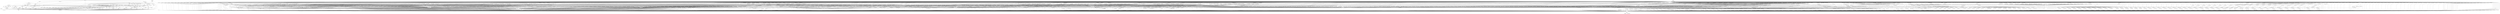 digraph depends {
    node [shape=plaintext]
"alsa-utils-alsamixer" -> "libasound2";
"alsa-utils-alsamixer" -> "libc6";
"alsa-utils-alsamixer" -> "libformw5";
"alsa-utils-alsamixer" -> "libmenuw5";
"alsa-utils-alsamixer" -> "libncursesw5";
"alsa-utils-alsamixer" -> "libpanelw5";
"alsa-utils-alsamixer" -> "libtinfo5";
"angstrom-feed-configs" -> "opkg" [style=dotted];
"angstrom-packagegroup-boot" -> "angstrom-version";
"angstrom-packagegroup-boot" -> "packagegroup-boot";
"avahi-daemon" -> "base-files";
"avahi-daemon" -> "base-passwd";
"avahi-daemon" -> "libavahi-common3";
"avahi-daemon" -> "libavahi-core7";
"avahi-daemon" -> "libc6";
"avahi-daemon" -> "libcap2";
"avahi-daemon" -> "libdaemon0";
"avahi-daemon" -> "libdbus-1-3";
"avahi-daemon" -> "libexpat1";
"avahi-daemon" -> "libnss-mdns" [style=dotted];
"avahi-daemon" -> "shadow";
"avahi-utils" -> "libavahi-client3";
"avahi-utils" -> "libavahi-common3";
"avahi-utils" -> "libc6";
"bluez4" -> "libc6";
"bluez4" -> "libcap2";
"bluez4" -> "libdbus-1-3";
"bluez4" -> "libglib-2.0-0";
"bluez4" -> "libreadline6";
"bluez4" -> "libudev1";
"bluez4" -> "libusb-0.1-4";
"bluez4" -> "libusb-1.0-0";
"busybox" -> "busybox-syslog" [style=dotted];
"busybox" -> "busybox-udhcpc" [style=dotted];
"busybox" -> "libc6";
"busybox" -> "update-alternatives-opkg";
"busybox" -> "update-rc.d" [style=dotted];
"busybox-syslog" -> "update-alternatives-opkg";
"cpufreq-tweaks" -> "cpufrequtils";
"cpufrequtils" -> "libc6";
"dbus-1" -> "base-files";
"dbus-1" -> "base-passwd";
"dbus-1" -> "libc6";
"dbus-1" -> "libdbus-1-3";
"dbus-1" -> "libexpat1";
"dbus-1" -> "libx11-6";
"dbus-1" -> "shadow";
"dbus-1" -> "update-rc.d" [style=dotted];
"e2fsprogs-e2fsck" -> "libblkid1";
"e2fsprogs-e2fsck" -> "libc6";
"e2fsprogs-e2fsck" -> "libcom-err2";
"e2fsprogs-e2fsck" -> "libe2p2";
"e2fsprogs-e2fsck" -> "libext2fs2";
"e2fsprogs-e2fsck" -> "libuuid1";
"htop" -> "libc6";
"htop" -> "libncursesw5";
"htop" -> "libtinfo5";
"htop" -> "ncurses-terminfo";
"iw" -> "libc6";
"iw" -> "libnl-3-200";
"iw" -> "libnl-3-genl";
"kernel" -> "kernel-3.18.7";
"kernel-3.18.7" -> "kernel-image-3.18.7";
"kernel-image-3.18.7" -> "kernel-devicetree";
"kernel-image-3.18.7" -> "kernel-devicetree-overlays" [style=dotted];
"kernel-module-3w-9xxx" -> "kernel-3.18.7";
"kernel-module-3w-xxxx" -> "kernel-3.18.7";
"kernel-module-9pnet" -> "kernel-3.18.7";
"kernel-module-a100u2w" -> "kernel-3.18.7";
"kernel-module-a8293" -> "kernel-3.18.7";
"kernel-module-aacraid" -> "kernel-3.18.7";
"kernel-module-abituguru" -> "kernel-3.18.7";
"kernel-module-abituguru3" -> "kernel-3.18.7";
"kernel-module-ablk-helper" -> "kernel-3.18.7";
"kernel-module-ablk-helper" -> "kernel-module-cryptd";
"kernel-module-acard-ahci" -> "kernel-3.18.7";
"kernel-module-ad7414" -> "kernel-3.18.7";
"kernel-module-ad7418" -> "kernel-3.18.7";
"kernel-module-adm1021" -> "kernel-3.18.7";
"kernel-module-adm1025" -> "kernel-3.18.7";
"kernel-module-adm1025" -> "kernel-module-hwmon-vid";
"kernel-module-adm1026" -> "kernel-3.18.7";
"kernel-module-adm1026" -> "kernel-module-hwmon-vid";
"kernel-module-adm1029" -> "kernel-3.18.7";
"kernel-module-adm1031" -> "kernel-3.18.7";
"kernel-module-adm9240" -> "kernel-3.18.7";
"kernel-module-adm9240" -> "kernel-module-hwmon-vid";
"kernel-module-ads1015" -> "kernel-3.18.7";
"kernel-module-ads7828" -> "kernel-3.18.7";
"kernel-module-adt7411" -> "kernel-3.18.7";
"kernel-module-adt7462" -> "kernel-3.18.7";
"kernel-module-adt7470" -> "kernel-3.18.7";
"kernel-module-adt7475" -> "kernel-3.18.7";
"kernel-module-adt7475" -> "kernel-module-hwmon-vid";
"kernel-module-adv7170" -> "kernel-3.18.7";
"kernel-module-adv7170" -> "kernel-module-media";
"kernel-module-adv7170" -> "kernel-module-v4l2-common";
"kernel-module-adv7170" -> "kernel-module-videodev";
"kernel-module-adv7175" -> "kernel-3.18.7";
"kernel-module-adv7175" -> "kernel-module-media";
"kernel-module-adv7175" -> "kernel-module-v4l2-common";
"kernel-module-adv7175" -> "kernel-module-videodev";
"kernel-module-advansys" -> "kernel-3.18.7";
"kernel-module-aes-i586" -> "kernel-3.18.7";
"kernel-module-aesni-intel" -> "kernel-3.18.7";
"kernel-module-aesni-intel" -> "kernel-module-ablk-helper";
"kernel-module-aesni-intel" -> "kernel-module-aes-i586";
"kernel-module-aesni-intel" -> "kernel-module-cryptd";
"kernel-module-aesni-intel" -> "kernel-module-gf128mul";
"kernel-module-aesni-intel" -> "kernel-module-lrw";
"kernel-module-aesni-intel" -> "kernel-module-xts";
"kernel-module-af-802154" -> "kernel-3.18.7";
"kernel-module-af-802154" -> "kernel-module-ieee802154";
"kernel-module-af-alg" -> "kernel-3.18.7";
"kernel-module-af-packet-diag" -> "kernel-3.18.7";
"kernel-module-af9013" -> "kernel-3.18.7";
"kernel-module-af9033" -> "kernel-3.18.7";
"kernel-module-ah6" -> "kernel-3.18.7";
"kernel-module-ahci-platform" -> "kernel-3.18.7";
"kernel-module-ahci-platform" -> "kernel-module-libahci-platform";
"kernel-module-aic79xx" -> "kernel-3.18.7";
"kernel-module-aic79xx" -> "kernel-module-scsi-transport-spi";
"kernel-module-aic7xxx" -> "kernel-3.18.7";
"kernel-module-aic7xxx" -> "kernel-module-scsi-transport-spi";
"kernel-module-aic94xx" -> "kernel-3.18.7";
"kernel-module-aic94xx" -> "kernel-module-libsas";
"kernel-module-aic94xx" -> "kernel-module-scsi-transport-sas";
"kernel-module-aircable" -> "kernel-3.18.7";
"kernel-module-airo" -> "kernel-3.18.7";
"kernel-module-airo" -> "kernel-module-cfg80211";
"kernel-module-airo" -> "kernel-module-rfkill";
"kernel-module-algif-hash" -> "kernel-3.18.7";
"kernel-module-algif-hash" -> "kernel-module-af-alg";
"kernel-module-algif-skcipher" -> "kernel-3.18.7";
"kernel-module-algif-skcipher" -> "kernel-module-af-alg";
"kernel-module-altera-ci" -> "kernel-3.18.7";
"kernel-module-altera-ci" -> "kernel-module-dvb-core";
"kernel-module-altera-stapl" -> "kernel-3.18.7";
"kernel-module-anubis" -> "kernel-3.18.7";
"kernel-module-applesmc" -> "kernel-3.18.7";
"kernel-module-applesmc" -> "kernel-module-input-polldev";
"kernel-module-arcmsr" -> "kernel-3.18.7";
"kernel-module-ark3116" -> "kernel-3.18.7";
"kernel-module-asb100" -> "kernel-3.18.7";
"kernel-module-asb100" -> "kernel-module-hwmon-vid";
"kernel-module-asc7621" -> "kernel-3.18.7";
"kernel-module-asix" -> "kernel-3.18.7";
"kernel-module-asix" -> "kernel-module-libphy";
"kernel-module-asix" -> "kernel-module-usbnet";
"kernel-module-async-memcpy" -> "kernel-3.18.7";
"kernel-module-async-memcpy" -> "kernel-module-async-tx";
"kernel-module-async-pq" -> "kernel-3.18.7";
"kernel-module-async-pq" -> "kernel-module-async-tx";
"kernel-module-async-pq" -> "kernel-module-async-xor";
"kernel-module-async-raid6-recov" -> "kernel-3.18.7";
"kernel-module-async-raid6-recov" -> "kernel-module-async-memcpy";
"kernel-module-async-raid6-recov" -> "kernel-module-async-pq";
"kernel-module-async-raid6-recov" -> "kernel-module-async-tx";
"kernel-module-async-raid6-recov" -> "kernel-module-async-xor";
"kernel-module-async-tx" -> "kernel-3.18.7";
"kernel-module-async-xor" -> "kernel-3.18.7";
"kernel-module-async-xor" -> "kernel-module-async-tx";
"kernel-module-atbm8830" -> "kernel-3.18.7";
"kernel-module-atmel" -> "kernel-3.18.7";
"kernel-module-atmel" -> "kernel-module-cfg80211";
"kernel-module-atmel" -> "kernel-module-rfkill";
"kernel-module-atmel-pci" -> "kernel-3.18.7";
"kernel-module-atmel-pci" -> "kernel-module-atmel";
"kernel-module-atmel-pci" -> "kernel-module-cfg80211";
"kernel-module-atmel-pci" -> "kernel-module-rfkill";
"kernel-module-atp870u" -> "kernel-3.18.7";
"kernel-module-atxp1" -> "kernel-3.18.7";
"kernel-module-atxp1" -> "kernel-module-hwmon-vid";
"kernel-module-atyfb" -> "kernel-3.18.7";
"kernel-module-au0828" -> "kernel-3.18.7";
"kernel-module-au0828" -> "kernel-module-dvb-core";
"kernel-module-au0828" -> "kernel-module-media";
"kernel-module-au0828" -> "kernel-module-tveeprom";
"kernel-module-au0828" -> "kernel-module-v4l2-common";
"kernel-module-au0828" -> "kernel-module-videobuf-core";
"kernel-module-au0828" -> "kernel-module-videobuf-vmalloc";
"kernel-module-au0828" -> "kernel-module-videodev";
"kernel-module-au8522-common" -> "kernel-3.18.7";
"kernel-module-au8522-decoder" -> "kernel-3.18.7";
"kernel-module-au8522-decoder" -> "kernel-module-au8522-common";
"kernel-module-au8522-decoder" -> "kernel-module-media";
"kernel-module-au8522-decoder" -> "kernel-module-v4l2-common";
"kernel-module-au8522-decoder" -> "kernel-module-videodev";
"kernel-module-au8522-dig" -> "kernel-3.18.7";
"kernel-module-au8522-dig" -> "kernel-module-au8522-common";
"kernel-module-ax88179-178a" -> "kernel-3.18.7";
"kernel-module-ax88179-178a" -> "kernel-module-usbnet";
"kernel-module-b2c2-flexcop" -> "kernel-3.18.7";
"kernel-module-b2c2-flexcop" -> "kernel-module-cx24113";
"kernel-module-b2c2-flexcop" -> "kernel-module-cx24123";
"kernel-module-b2c2-flexcop" -> "kernel-module-dvb-core";
"kernel-module-b2c2-flexcop" -> "kernel-module-s5h1420";
"kernel-module-b2c2-flexcop-pci" -> "kernel-3.18.7";
"kernel-module-b2c2-flexcop-pci" -> "kernel-module-b2c2-flexcop";
"kernel-module-b2c2-flexcop-pci" -> "kernel-module-cx24113";
"kernel-module-b2c2-flexcop-pci" -> "kernel-module-cx24123";
"kernel-module-b2c2-flexcop-pci" -> "kernel-module-dvb-core";
"kernel-module-b2c2-flexcop-pci" -> "kernel-module-s5h1420";
"kernel-module-b2c2-flexcop-usb" -> "kernel-3.18.7";
"kernel-module-b2c2-flexcop-usb" -> "kernel-module-b2c2-flexcop";
"kernel-module-b2c2-flexcop-usb" -> "kernel-module-cx24113";
"kernel-module-b2c2-flexcop-usb" -> "kernel-module-cx24123";
"kernel-module-b2c2-flexcop-usb" -> "kernel-module-dvb-core";
"kernel-module-b2c2-flexcop-usb" -> "kernel-module-s5h1420";
"kernel-module-b44" -> "kernel-3.18.7";
"kernel-module-b44" -> "kernel-module-libphy";
"kernel-module-b44" -> "kernel-module-ssb";
"kernel-module-bcm203x" -> "kernel-3.18.7";
"kernel-module-bcm203x" -> "kernel-module-bluetooth";
"kernel-module-bcm203x" -> "kernel-module-rfkill";
"kernel-module-bcm3510" -> "kernel-3.18.7";
"kernel-module-bcm87xx" -> "kernel-3.18.7";
"kernel-module-bcm87xx" -> "kernel-module-libphy";
"kernel-module-be2net" -> "kernel-3.18.7";
"kernel-module-be2net" -> "kernel-module-ip6-udp-tunnel";
"kernel-module-be2net" -> "kernel-module-udp-tunnel";
"kernel-module-be2net" -> "kernel-module-vxlan";
"kernel-module-belkin-sa" -> "kernel-3.18.7";
"kernel-module-bfusb" -> "kernel-3.18.7";
"kernel-module-bfusb" -> "kernel-module-bluetooth";
"kernel-module-bfusb" -> "kernel-module-rfkill";
"kernel-module-bluetooth" -> "kernel-3.18.7";
"kernel-module-bluetooth" -> "kernel-module-rfkill";
"kernel-module-bmp085-i2c" -> "kernel-3.18.7";
"kernel-module-bmp085-i2c" -> "kernel-module-regmap-i2c";
"kernel-module-bna" -> "kernel-3.18.7";
"kernel-module-bnep" -> "kernel-3.18.7";
"kernel-module-bnep" -> "kernel-module-bluetooth";
"kernel-module-bnep" -> "kernel-module-rfkill";
"kernel-module-bnx2" -> "kernel-3.18.7";
"kernel-module-bnx2fc" -> "kernel-3.18.7";
"kernel-module-bnx2fc" -> "kernel-module-cnic";
"kernel-module-bnx2fc" -> "kernel-module-libfc";
"kernel-module-bnx2fc" -> "kernel-module-libfcoe";
"kernel-module-bnx2fc" -> "kernel-module-scsi-transport-fc";
"kernel-module-bnx2fc" -> "kernel-module-uio";
"kernel-module-bnx2x" -> "kernel-3.18.7";
"kernel-module-bnx2x" -> "kernel-module-mdio";
"kernel-module-bpa10x" -> "kernel-3.18.7";
"kernel-module-bpa10x" -> "kernel-module-bluetooth";
"kernel-module-bpa10x" -> "kernel-module-rfkill";
"kernel-module-br-netfilter" -> "kernel-3.18.7";
"kernel-module-br-netfilter" -> "kernel-module-bridge";
"kernel-module-bridge" -> "kernel-3.18.7";
"kernel-module-bsd-comp" -> "kernel-3.18.7";
"kernel-module-bsd-comp" -> "kernel-module-ppp-generic";
"kernel-module-bsd-comp" -> "kernel-module-slhc";
"kernel-module-bt819" -> "kernel-3.18.7";
"kernel-module-bt819" -> "kernel-module-media";
"kernel-module-bt819" -> "kernel-module-v4l2-common";
"kernel-module-bt819" -> "kernel-module-videodev";
"kernel-module-bt856" -> "kernel-3.18.7";
"kernel-module-bt856" -> "kernel-module-media";
"kernel-module-bt856" -> "kernel-module-v4l2-common";
"kernel-module-bt856" -> "kernel-module-videodev";
"kernel-module-bt866" -> "kernel-3.18.7";
"kernel-module-bt866" -> "kernel-module-media";
"kernel-module-bt866" -> "kernel-module-v4l2-common";
"kernel-module-bt866" -> "kernel-module-videodev";
"kernel-module-bt878" -> "kernel-3.18.7";
"kernel-module-bt878" -> "kernel-module-btcx-risc";
"kernel-module-bt878" -> "kernel-module-bttv";
"kernel-module-bt878" -> "kernel-module-media";
"kernel-module-bt878" -> "kernel-module-rc-core";
"kernel-module-bt878" -> "kernel-module-tveeprom";
"kernel-module-bt878" -> "kernel-module-v4l2-common";
"kernel-module-bt878" -> "kernel-module-videobuf-core";
"kernel-module-bt878" -> "kernel-module-videobuf-dma-sg";
"kernel-module-bt878" -> "kernel-module-videodev";
"kernel-module-btcx-risc" -> "kernel-3.18.7";
"kernel-module-btsdio" -> "kernel-3.18.7";
"kernel-module-btsdio" -> "kernel-module-bluetooth";
"kernel-module-btsdio" -> "kernel-module-mmc-core";
"kernel-module-btsdio" -> "kernel-module-rfkill";
"kernel-module-bttv" -> "kernel-3.18.7";
"kernel-module-bttv" -> "kernel-module-btcx-risc";
"kernel-module-bttv" -> "kernel-module-media";
"kernel-module-bttv" -> "kernel-module-rc-core";
"kernel-module-bttv" -> "kernel-module-tveeprom";
"kernel-module-bttv" -> "kernel-module-v4l2-common";
"kernel-module-bttv" -> "kernel-module-videobuf-core";
"kernel-module-bttv" -> "kernel-module-videobuf-dma-sg";
"kernel-module-bttv" -> "kernel-module-videodev";
"kernel-module-budget" -> "kernel-3.18.7";
"kernel-module-budget" -> "kernel-module-budget-core";
"kernel-module-budget" -> "kernel-module-dvb-core";
"kernel-module-budget" -> "kernel-module-saa7146";
"kernel-module-budget" -> "kernel-module-ttpci-eeprom";
"kernel-module-budget-av" -> "kernel-3.18.7";
"kernel-module-budget-av" -> "kernel-module-budget-core";
"kernel-module-budget-av" -> "kernel-module-dvb-core";
"kernel-module-budget-av" -> "kernel-module-media";
"kernel-module-budget-av" -> "kernel-module-saa7146";
"kernel-module-budget-av" -> "kernel-module-saa7146-vv";
"kernel-module-budget-av" -> "kernel-module-ttpci-eeprom";
"kernel-module-budget-av" -> "kernel-module-v4l2-common";
"kernel-module-budget-av" -> "kernel-module-videobuf-core";
"kernel-module-budget-av" -> "kernel-module-videobuf-dma-sg";
"kernel-module-budget-av" -> "kernel-module-videodev";
"kernel-module-budget-ci" -> "kernel-3.18.7";
"kernel-module-budget-ci" -> "kernel-module-budget-core";
"kernel-module-budget-ci" -> "kernel-module-dvb-core";
"kernel-module-budget-ci" -> "kernel-module-rc-core";
"kernel-module-budget-ci" -> "kernel-module-saa7146";
"kernel-module-budget-ci" -> "kernel-module-ttpci-eeprom";
"kernel-module-budget-core" -> "kernel-3.18.7";
"kernel-module-budget-core" -> "kernel-module-dvb-core";
"kernel-module-budget-core" -> "kernel-module-saa7146";
"kernel-module-budget-core" -> "kernel-module-ttpci-eeprom";
"kernel-module-budget-patch" -> "kernel-3.18.7";
"kernel-module-budget-patch" -> "kernel-module-budget-core";
"kernel-module-budget-patch" -> "kernel-module-dvb-core";
"kernel-module-budget-patch" -> "kernel-module-saa7146";
"kernel-module-budget-patch" -> "kernel-module-ttpci-eeprom";
"kernel-module-buslogic" -> "kernel-3.18.7";
"kernel-module-cafe-ccic" -> "kernel-3.18.7";
"kernel-module-cafe-ccic" -> "kernel-module-media";
"kernel-module-cafe-ccic" -> "kernel-module-v4l2-common";
"kernel-module-cafe-ccic" -> "kernel-module-videobuf2-core";
"kernel-module-cafe-ccic" -> "kernel-module-videobuf2-dma-contig";
"kernel-module-cafe-ccic" -> "kernel-module-videobuf2-dma-sg";
"kernel-module-cafe-ccic" -> "kernel-module-videobuf2-memops";
"kernel-module-cafe-ccic" -> "kernel-module-videobuf2-vmalloc";
"kernel-module-cafe-ccic" -> "kernel-module-videodev";
"kernel-module-caif" -> "kernel-3.18.7";
"kernel-module-caif-hsi" -> "kernel-3.18.7";
"kernel-module-caif-serial" -> "kernel-3.18.7";
"kernel-module-caif-socket" -> "kernel-3.18.7";
"kernel-module-caif-socket" -> "kernel-module-caif";
"kernel-module-caif-usb" -> "kernel-3.18.7";
"kernel-module-caif-usb" -> "kernel-module-caif";
"kernel-module-camellia-generic" -> "kernel-3.18.7";
"kernel-module-cb710" -> "kernel-3.18.7";
"kernel-module-cb710-mmc" -> "kernel-3.18.7";
"kernel-module-cb710-mmc" -> "kernel-module-cb710";
"kernel-module-cb710-mmc" -> "kernel-module-mmc-core";
"kernel-module-ccm" -> "kernel-3.18.7";
"kernel-module-cdc-acm" -> "kernel-3.18.7";
"kernel-module-cdc-eem" -> "kernel-3.18.7";
"kernel-module-cdc-eem" -> "kernel-module-usbnet";
"kernel-module-cdc-ether" -> "kernel-3.18.7";
"kernel-module-cdc-ether" -> "kernel-module-usbnet";
"kernel-module-cdc-mbim" -> "kernel-3.18.7";
"kernel-module-cdc-mbim" -> "kernel-module-cdc-ncm";
"kernel-module-cdc-mbim" -> "kernel-module-cdc-wdm";
"kernel-module-cdc-mbim" -> "kernel-module-usbnet";
"kernel-module-cdc-ncm" -> "kernel-3.18.7";
"kernel-module-cdc-ncm" -> "kernel-module-usbnet";
"kernel-module-cdc-wdm" -> "kernel-3.18.7";
"kernel-module-ceph" -> "kernel-3.18.7";
"kernel-module-ceph" -> "kernel-module-libceph";
"kernel-module-cfg80211" -> "kernel-3.18.7";
"kernel-module-cfg80211" -> "kernel-module-rfkill";
"kernel-module-ch341" -> "kernel-3.18.7";
"kernel-module-ch7006" -> "kernel-3.18.7";
"kernel-module-chnl-net" -> "kernel-3.18.7";
"kernel-module-chnl-net" -> "kernel-module-caif";
"kernel-module-cls-cgroup" -> "kernel-3.18.7";
"kernel-module-cn" -> "kernel-3.18.7";
"kernel-module-cnic" -> "kernel-3.18.7";
"kernel-module-cnic" -> "kernel-module-uio";
"kernel-module-coretemp" -> "kernel-3.18.7";
"kernel-module-cpia2" -> "kernel-3.18.7";
"kernel-module-cpia2" -> "kernel-module-media";
"kernel-module-cpia2" -> "kernel-module-v4l2-common";
"kernel-module-cpia2" -> "kernel-module-videodev";
"kernel-module-cramfs" -> "kernel-3.18.7";
"kernel-module-crc32c-intel" -> "kernel-3.18.7";
"kernel-module-crc7" -> "kernel-3.18.7";
"kernel-module-cryptd" -> "kernel-3.18.7";
"kernel-module-cs5345" -> "kernel-3.18.7";
"kernel-module-cs5345" -> "kernel-module-media";
"kernel-module-cs5345" -> "kernel-module-v4l2-common";
"kernel-module-cs5345" -> "kernel-module-videodev";
"kernel-module-cs53l32a" -> "kernel-3.18.7";
"kernel-module-cs53l32a" -> "kernel-module-media";
"kernel-module-cs53l32a" -> "kernel-module-v4l2-common";
"kernel-module-cs53l32a" -> "kernel-module-videodev";
"kernel-module-ctr" -> "kernel-3.18.7";
"kernel-module-cuse" -> "kernel-3.18.7";
"kernel-module-cx18" -> "kernel-3.18.7";
"kernel-module-cx18" -> "kernel-module-cx2341x";
"kernel-module-cx18" -> "kernel-module-dvb-core";
"kernel-module-cx18" -> "kernel-module-media";
"kernel-module-cx18" -> "kernel-module-tveeprom";
"kernel-module-cx18" -> "kernel-module-v4l2-common";
"kernel-module-cx18" -> "kernel-module-videobuf-core";
"kernel-module-cx18" -> "kernel-module-videobuf-vmalloc";
"kernel-module-cx18" -> "kernel-module-videodev";
"kernel-module-cx18-alsa" -> "kernel-3.18.7";
"kernel-module-cx18-alsa" -> "kernel-module-cx18";
"kernel-module-cx18-alsa" -> "kernel-module-cx2341x";
"kernel-module-cx18-alsa" -> "kernel-module-dvb-core";
"kernel-module-cx18-alsa" -> "kernel-module-media";
"kernel-module-cx18-alsa" -> "kernel-module-tveeprom";
"kernel-module-cx18-alsa" -> "kernel-module-v4l2-common";
"kernel-module-cx18-alsa" -> "kernel-module-videobuf-core";
"kernel-module-cx18-alsa" -> "kernel-module-videobuf-vmalloc";
"kernel-module-cx18-alsa" -> "kernel-module-videodev";
"kernel-module-cx22700" -> "kernel-3.18.7";
"kernel-module-cx22702" -> "kernel-3.18.7";
"kernel-module-cx231xx" -> "kernel-3.18.7";
"kernel-module-cx231xx" -> "kernel-module-cx2341x";
"kernel-module-cx231xx" -> "kernel-module-media";
"kernel-module-cx231xx" -> "kernel-module-rc-core";
"kernel-module-cx231xx" -> "kernel-module-tveeprom";
"kernel-module-cx231xx" -> "kernel-module-v4l2-common";
"kernel-module-cx231xx" -> "kernel-module-videobuf-core";
"kernel-module-cx231xx" -> "kernel-module-videobuf-vmalloc";
"kernel-module-cx231xx" -> "kernel-module-videodev";
"kernel-module-cx231xx-alsa" -> "kernel-3.18.7";
"kernel-module-cx231xx-alsa" -> "kernel-module-cx231xx";
"kernel-module-cx231xx-alsa" -> "kernel-module-cx2341x";
"kernel-module-cx231xx-alsa" -> "kernel-module-media";
"kernel-module-cx231xx-alsa" -> "kernel-module-rc-core";
"kernel-module-cx231xx-alsa" -> "kernel-module-tveeprom";
"kernel-module-cx231xx-alsa" -> "kernel-module-v4l2-common";
"kernel-module-cx231xx-alsa" -> "kernel-module-videobuf-core";
"kernel-module-cx231xx-alsa" -> "kernel-module-videobuf-vmalloc";
"kernel-module-cx231xx-alsa" -> "kernel-module-videodev";
"kernel-module-cx231xx-dvb" -> "kernel-3.18.7";
"kernel-module-cx231xx-dvb" -> "kernel-module-cx231xx";
"kernel-module-cx231xx-dvb" -> "kernel-module-cx2341x";
"kernel-module-cx231xx-dvb" -> "kernel-module-dvb-core";
"kernel-module-cx231xx-dvb" -> "kernel-module-media";
"kernel-module-cx231xx-dvb" -> "kernel-module-rc-core";
"kernel-module-cx231xx-dvb" -> "kernel-module-tveeprom";
"kernel-module-cx231xx-dvb" -> "kernel-module-v4l2-common";
"kernel-module-cx231xx-dvb" -> "kernel-module-videobuf-core";
"kernel-module-cx231xx-dvb" -> "kernel-module-videobuf-vmalloc";
"kernel-module-cx231xx-dvb" -> "kernel-module-videodev";
"kernel-module-cx2341x" -> "kernel-3.18.7";
"kernel-module-cx2341x" -> "kernel-module-media";
"kernel-module-cx2341x" -> "kernel-module-v4l2-common";
"kernel-module-cx2341x" -> "kernel-module-videodev";
"kernel-module-cx23885" -> "kernel-3.18.7";
"kernel-module-cx23885" -> "kernel-module-altera-ci";
"kernel-module-cx23885" -> "kernel-module-altera-stapl";
"kernel-module-cx23885" -> "kernel-module-cx2341x";
"kernel-module-cx23885" -> "kernel-module-dvb-core";
"kernel-module-cx23885" -> "kernel-module-media";
"kernel-module-cx23885" -> "kernel-module-rc-core";
"kernel-module-cx23885" -> "kernel-module-tda18271";
"kernel-module-cx23885" -> "kernel-module-tveeprom";
"kernel-module-cx23885" -> "kernel-module-v4l2-common";
"kernel-module-cx23885" -> "kernel-module-videobuf2-core";
"kernel-module-cx23885" -> "kernel-module-videobuf2-dma-sg";
"kernel-module-cx23885" -> "kernel-module-videobuf2-dvb";
"kernel-module-cx23885" -> "kernel-module-videobuf2-memops";
"kernel-module-cx23885" -> "kernel-module-videodev";
"kernel-module-cx24110" -> "kernel-3.18.7";
"kernel-module-cx24113" -> "kernel-3.18.7";
"kernel-module-cx24116" -> "kernel-3.18.7";
"kernel-module-cx24117" -> "kernel-3.18.7";
"kernel-module-cx24123" -> "kernel-3.18.7";
"kernel-module-cx25840" -> "kernel-3.18.7";
"kernel-module-cx25840" -> "kernel-module-media";
"kernel-module-cx25840" -> "kernel-module-v4l2-common";
"kernel-module-cx25840" -> "kernel-module-videodev";
"kernel-module-cx82310-eth" -> "kernel-3.18.7";
"kernel-module-cx82310-eth" -> "kernel-module-usbnet";
"kernel-module-cx88-alsa" -> "kernel-3.18.7";
"kernel-module-cx88-alsa" -> "kernel-module-btcx-risc";
"kernel-module-cx88-alsa" -> "kernel-module-cx88xx";
"kernel-module-cx88-alsa" -> "kernel-module-media";
"kernel-module-cx88-alsa" -> "kernel-module-rc-core";
"kernel-module-cx88-alsa" -> "kernel-module-tveeprom";
"kernel-module-cx88-alsa" -> "kernel-module-v4l2-common";
"kernel-module-cx88-alsa" -> "kernel-module-videobuf-core";
"kernel-module-cx88-alsa" -> "kernel-module-videobuf-dma-sg";
"kernel-module-cx88-alsa" -> "kernel-module-videodev";
"kernel-module-cx88-blackbird" -> "kernel-3.18.7";
"kernel-module-cx88-blackbird" -> "kernel-module-btcx-risc";
"kernel-module-cx88-blackbird" -> "kernel-module-cx2341x";
"kernel-module-cx88-blackbird" -> "kernel-module-cx8800";
"kernel-module-cx88-blackbird" -> "kernel-module-cx8802";
"kernel-module-cx88-blackbird" -> "kernel-module-cx88xx";
"kernel-module-cx88-blackbird" -> "kernel-module-media";
"kernel-module-cx88-blackbird" -> "kernel-module-rc-core";
"kernel-module-cx88-blackbird" -> "kernel-module-tveeprom";
"kernel-module-cx88-blackbird" -> "kernel-module-v4l2-common";
"kernel-module-cx88-blackbird" -> "kernel-module-videobuf-core";
"kernel-module-cx88-blackbird" -> "kernel-module-videobuf-dma-sg";
"kernel-module-cx88-blackbird" -> "kernel-module-videodev";
"kernel-module-cx88-dvb" -> "kernel-3.18.7";
"kernel-module-cx88-dvb" -> "kernel-module-btcx-risc";
"kernel-module-cx88-dvb" -> "kernel-module-cx88-vp3054-i2c";
"kernel-module-cx88-dvb" -> "kernel-module-cx8802";
"kernel-module-cx88-dvb" -> "kernel-module-cx88xx";
"kernel-module-cx88-dvb" -> "kernel-module-dvb-core";
"kernel-module-cx88-dvb" -> "kernel-module-media";
"kernel-module-cx88-dvb" -> "kernel-module-rc-core";
"kernel-module-cx88-dvb" -> "kernel-module-tveeprom";
"kernel-module-cx88-dvb" -> "kernel-module-v4l2-common";
"kernel-module-cx88-dvb" -> "kernel-module-videobuf-core";
"kernel-module-cx88-dvb" -> "kernel-module-videobuf-dma-sg";
"kernel-module-cx88-dvb" -> "kernel-module-videobuf-dvb";
"kernel-module-cx88-dvb" -> "kernel-module-videodev";
"kernel-module-cx88-vp3054-i2c" -> "kernel-3.18.7";
"kernel-module-cx8800" -> "kernel-3.18.7";
"kernel-module-cx8800" -> "kernel-module-btcx-risc";
"kernel-module-cx8800" -> "kernel-module-cx88xx";
"kernel-module-cx8800" -> "kernel-module-media";
"kernel-module-cx8800" -> "kernel-module-rc-core";
"kernel-module-cx8800" -> "kernel-module-tveeprom";
"kernel-module-cx8800" -> "kernel-module-v4l2-common";
"kernel-module-cx8800" -> "kernel-module-videobuf-core";
"kernel-module-cx8800" -> "kernel-module-videobuf-dma-sg";
"kernel-module-cx8800" -> "kernel-module-videodev";
"kernel-module-cx8802" -> "kernel-3.18.7";
"kernel-module-cx8802" -> "kernel-module-btcx-risc";
"kernel-module-cx8802" -> "kernel-module-cx88xx";
"kernel-module-cx8802" -> "kernel-module-media";
"kernel-module-cx8802" -> "kernel-module-rc-core";
"kernel-module-cx8802" -> "kernel-module-tveeprom";
"kernel-module-cx8802" -> "kernel-module-v4l2-common";
"kernel-module-cx8802" -> "kernel-module-videobuf-core";
"kernel-module-cx8802" -> "kernel-module-videobuf-dma-sg";
"kernel-module-cx8802" -> "kernel-module-videodev";
"kernel-module-cx88xx" -> "kernel-3.18.7";
"kernel-module-cx88xx" -> "kernel-module-btcx-risc";
"kernel-module-cx88xx" -> "kernel-module-media";
"kernel-module-cx88xx" -> "kernel-module-rc-core";
"kernel-module-cx88xx" -> "kernel-module-tveeprom";
"kernel-module-cx88xx" -> "kernel-module-v4l2-common";
"kernel-module-cx88xx" -> "kernel-module-videobuf-core";
"kernel-module-cx88xx" -> "kernel-module-videobuf-dma-sg";
"kernel-module-cx88xx" -> "kernel-module-videodev";
"kernel-module-cxd2820r" -> "kernel-3.18.7";
"kernel-module-cxd2820r" -> "kernel-module-dvb-core";
"kernel-module-cxgb" -> "kernel-3.18.7";
"kernel-module-cxgb" -> "kernel-module-mdio";
"kernel-module-cxgb3" -> "kernel-3.18.7";
"kernel-module-cxgb3" -> "kernel-module-mdio";
"kernel-module-cxgb3i" -> "kernel-3.18.7";
"kernel-module-cxgb3i" -> "kernel-module-cxgb3";
"kernel-module-cxgb3i" -> "kernel-module-libcxgbi";
"kernel-module-cxgb3i" -> "kernel-module-libiscsi";
"kernel-module-cxgb3i" -> "kernel-module-libiscsi-tcp";
"kernel-module-cxgb3i" -> "kernel-module-mdio";
"kernel-module-cxgb3i" -> "kernel-module-scsi-transport-iscsi";
"kernel-module-cxgb4" -> "kernel-3.18.7";
"kernel-module-cxgb4i" -> "kernel-3.18.7";
"kernel-module-cxgb4i" -> "kernel-module-cxgb4";
"kernel-module-cxgb4i" -> "kernel-module-libcxgbi";
"kernel-module-cxgb4i" -> "kernel-module-libiscsi";
"kernel-module-cxgb4i" -> "kernel-module-libiscsi-tcp";
"kernel-module-cxgb4i" -> "kernel-module-scsi-transport-iscsi";
"kernel-module-cxgb4vf" -> "kernel-3.18.7";
"kernel-module-cyberjack" -> "kernel-3.18.7";
"kernel-module-cypress-firmware" -> "kernel-3.18.7";
"kernel-module-cypress-m8" -> "kernel-3.18.7";
"kernel-module-dc395x" -> "kernel-3.18.7";
"kernel-module-ddbridge" -> "kernel-3.18.7";
"kernel-module-ddbridge" -> "kernel-module-dvb-core";
"kernel-module-dib0070" -> "kernel-3.18.7";
"kernel-module-dib0090" -> "kernel-3.18.7";
"kernel-module-dib3000mb" -> "kernel-3.18.7";
"kernel-module-dib3000mc" -> "kernel-3.18.7";
"kernel-module-dib3000mc" -> "kernel-module-dibx000-common";
"kernel-module-dib7000m" -> "kernel-3.18.7";
"kernel-module-dib7000m" -> "kernel-module-dibx000-common";
"kernel-module-dib7000p" -> "kernel-3.18.7";
"kernel-module-dib7000p" -> "kernel-module-dibx000-common";
"kernel-module-dib7000p" -> "kernel-module-dvb-core";
"kernel-module-dib8000" -> "kernel-3.18.7";
"kernel-module-dib8000" -> "kernel-module-dibx000-common";
"kernel-module-dib8000" -> "kernel-module-dvb-core";
"kernel-module-dibx000-common" -> "kernel-3.18.7";
"kernel-module-digi-acceleport" -> "kernel-3.18.7";
"kernel-module-dlm" -> "kernel-3.18.7";
"kernel-module-dlm" -> "kernel-module-sctp";
"kernel-module-dm-crypt" -> "kernel-3.18.7";
"kernel-module-dm-delay" -> "kernel-3.18.7";
"kernel-module-dm-flakey" -> "kernel-3.18.7";
"kernel-module-dm-log" -> "kernel-3.18.7";
"kernel-module-dm-mirror" -> "kernel-3.18.7";
"kernel-module-dm-mirror" -> "kernel-module-dm-log";
"kernel-module-dm-mirror" -> "kernel-module-dm-region-hash";
"kernel-module-dm-multipath" -> "kernel-3.18.7";
"kernel-module-dm-queue-length" -> "kernel-3.18.7";
"kernel-module-dm-queue-length" -> "kernel-module-dm-multipath";
"kernel-module-dm-raid" -> "kernel-3.18.7";
"kernel-module-dm-raid" -> "kernel-module-async-memcpy";
"kernel-module-dm-raid" -> "kernel-module-async-pq";
"kernel-module-dm-raid" -> "kernel-module-async-raid6-recov";
"kernel-module-dm-raid" -> "kernel-module-async-tx";
"kernel-module-dm-raid" -> "kernel-module-async-xor";
"kernel-module-dm-raid" -> "kernel-module-md-mod";
"kernel-module-dm-raid" -> "kernel-module-raid1";
"kernel-module-dm-raid" -> "kernel-module-raid10";
"kernel-module-dm-raid" -> "kernel-module-raid456";
"kernel-module-dm-region-hash" -> "kernel-3.18.7";
"kernel-module-dm-region-hash" -> "kernel-module-dm-log";
"kernel-module-dm-round-robin" -> "kernel-3.18.7";
"kernel-module-dm-round-robin" -> "kernel-module-dm-multipath";
"kernel-module-dm-service-time" -> "kernel-3.18.7";
"kernel-module-dm-service-time" -> "kernel-module-dm-multipath";
"kernel-module-dm-snapshot" -> "kernel-3.18.7";
"kernel-module-dm-thin-pool" -> "kernel-3.18.7";
"kernel-module-dm-zero" -> "kernel-3.18.7";
"kernel-module-dm1105" -> "kernel-3.18.7";
"kernel-module-dm1105" -> "kernel-module-dvb-core";
"kernel-module-dm1105" -> "kernel-module-rc-core";
"kernel-module-dm9601" -> "kernel-3.18.7";
"kernel-module-dm9601" -> "kernel-module-usbnet";
"kernel-module-dme1737" -> "kernel-3.18.7";
"kernel-module-dme1737" -> "kernel-module-hwmon-vid";
"kernel-module-dmi-sysfs" -> "kernel-3.18.7";
"kernel-module-dmx3191d" -> "kernel-3.18.7";
"kernel-module-dmx3191d" -> "kernel-module-scsi-transport-spi";
"kernel-module-drx39xyj" -> "kernel-3.18.7";
"kernel-module-drxd" -> "kernel-3.18.7";
"kernel-module-drxk" -> "kernel-3.18.7";
"kernel-module-drxk" -> "kernel-module-dvb-core";
"kernel-module-ds1621" -> "kernel-3.18.7";
"kernel-module-ds1682" -> "kernel-3.18.7";
"kernel-module-ds2760-battery" -> "kernel-3.18.7";
"kernel-module-ds2760-battery" -> "kernel-module-cn";
"kernel-module-ds2760-battery" -> "kernel-module-w1-ds2760";
"kernel-module-ds2760-battery" -> "kernel-module-wire";
"kernel-module-ds3000" -> "kernel-3.18.7";
"kernel-module-dst" -> "kernel-3.18.7";
"kernel-module-dst" -> "kernel-module-bt878";
"kernel-module-dst" -> "kernel-module-btcx-risc";
"kernel-module-dst" -> "kernel-module-bttv";
"kernel-module-dst" -> "kernel-module-dvb-core";
"kernel-module-dst" -> "kernel-module-media";
"kernel-module-dst" -> "kernel-module-rc-core";
"kernel-module-dst" -> "kernel-module-tveeprom";
"kernel-module-dst" -> "kernel-module-v4l2-common";
"kernel-module-dst" -> "kernel-module-videobuf-core";
"kernel-module-dst" -> "kernel-module-videobuf-dma-sg";
"kernel-module-dst" -> "kernel-module-videodev";
"kernel-module-dst-ca" -> "kernel-3.18.7";
"kernel-module-dst-ca" -> "kernel-module-bt878";
"kernel-module-dst-ca" -> "kernel-module-btcx-risc";
"kernel-module-dst-ca" -> "kernel-module-bttv";
"kernel-module-dst-ca" -> "kernel-module-dst";
"kernel-module-dst-ca" -> "kernel-module-dvb-core";
"kernel-module-dst-ca" -> "kernel-module-media";
"kernel-module-dst-ca" -> "kernel-module-rc-core";
"kernel-module-dst-ca" -> "kernel-module-tveeprom";
"kernel-module-dst-ca" -> "kernel-module-v4l2-common";
"kernel-module-dst-ca" -> "kernel-module-videobuf-core";
"kernel-module-dst-ca" -> "kernel-module-videobuf-dma-sg";
"kernel-module-dst-ca" -> "kernel-module-videodev";
"kernel-module-dummy" -> "kernel-3.18.7";
"kernel-module-dvb-bt8xx" -> "kernel-3.18.7";
"kernel-module-dvb-bt8xx" -> "kernel-module-bt878";
"kernel-module-dvb-bt8xx" -> "kernel-module-btcx-risc";
"kernel-module-dvb-bt8xx" -> "kernel-module-bttv";
"kernel-module-dvb-bt8xx" -> "kernel-module-dvb-core";
"kernel-module-dvb-bt8xx" -> "kernel-module-media";
"kernel-module-dvb-bt8xx" -> "kernel-module-rc-core";
"kernel-module-dvb-bt8xx" -> "kernel-module-tveeprom";
"kernel-module-dvb-bt8xx" -> "kernel-module-v4l2-common";
"kernel-module-dvb-bt8xx" -> "kernel-module-videobuf-core";
"kernel-module-dvb-bt8xx" -> "kernel-module-videobuf-dma-sg";
"kernel-module-dvb-bt8xx" -> "kernel-module-videodev";
"kernel-module-dvb-core" -> "kernel-3.18.7";
"kernel-module-dvb-pll" -> "kernel-3.18.7";
"kernel-module-dvb-ttpci" -> "kernel-3.18.7";
"kernel-module-dvb-ttpci" -> "kernel-module-dvb-core";
"kernel-module-dvb-ttpci" -> "kernel-module-media";
"kernel-module-dvb-ttpci" -> "kernel-module-saa7146";
"kernel-module-dvb-ttpci" -> "kernel-module-saa7146-vv";
"kernel-module-dvb-ttpci" -> "kernel-module-ttpci-eeprom";
"kernel-module-dvb-ttpci" -> "kernel-module-v4l2-common";
"kernel-module-dvb-ttpci" -> "kernel-module-videobuf-core";
"kernel-module-dvb-ttpci" -> "kernel-module-videobuf-dma-sg";
"kernel-module-dvb-ttpci" -> "kernel-module-videodev";
"kernel-module-dvb-ttusb-budget" -> "kernel-3.18.7";
"kernel-module-dvb-ttusb-budget" -> "kernel-module-dvb-core";
"kernel-module-dvb-usb" -> "kernel-3.18.7";
"kernel-module-dvb-usb" -> "kernel-module-dvb-core";
"kernel-module-dvb-usb" -> "kernel-module-rc-core";
"kernel-module-dvb-usb-a800" -> "kernel-3.18.7";
"kernel-module-dvb-usb-a800" -> "kernel-module-dib3000mc";
"kernel-module-dvb-usb-a800" -> "kernel-module-dibx000-common";
"kernel-module-dvb-usb-a800" -> "kernel-module-dvb-core";
"kernel-module-dvb-usb-a800" -> "kernel-module-dvb-usb";
"kernel-module-dvb-usb-a800" -> "kernel-module-dvb-usb-dibusb-common";
"kernel-module-dvb-usb-a800" -> "kernel-module-rc-core";
"kernel-module-dvb-usb-af9005" -> "kernel-3.18.7";
"kernel-module-dvb-usb-af9005" -> "kernel-module-dvb-core";
"kernel-module-dvb-usb-af9005" -> "kernel-module-dvb-usb";
"kernel-module-dvb-usb-af9005" -> "kernel-module-rc-core";
"kernel-module-dvb-usb-af9005-remote" -> "kernel-3.18.7";
"kernel-module-dvb-usb-af9015" -> "kernel-3.18.7";
"kernel-module-dvb-usb-af9015" -> "kernel-module-dvb-core";
"kernel-module-dvb-usb-af9015" -> "kernel-module-dvb-usb-v2";
"kernel-module-dvb-usb-af9015" -> "kernel-module-rc-core";
"kernel-module-dvb-usb-af9035" -> "kernel-3.18.7";
"kernel-module-dvb-usb-af9035" -> "kernel-module-dvb-core";
"kernel-module-dvb-usb-af9035" -> "kernel-module-dvb-usb-v2";
"kernel-module-dvb-usb-af9035" -> "kernel-module-rc-core";
"kernel-module-dvb-usb-anysee" -> "kernel-3.18.7";
"kernel-module-dvb-usb-anysee" -> "kernel-module-dvb-core";
"kernel-module-dvb-usb-anysee" -> "kernel-module-dvb-usb-v2";
"kernel-module-dvb-usb-anysee" -> "kernel-module-rc-core";
"kernel-module-dvb-usb-au6610" -> "kernel-3.18.7";
"kernel-module-dvb-usb-au6610" -> "kernel-module-dvb-core";
"kernel-module-dvb-usb-au6610" -> "kernel-module-dvb-usb-v2";
"kernel-module-dvb-usb-au6610" -> "kernel-module-rc-core";
"kernel-module-dvb-usb-az6007" -> "kernel-3.18.7";
"kernel-module-dvb-usb-az6007" -> "kernel-module-cypress-firmware";
"kernel-module-dvb-usb-az6007" -> "kernel-module-dvb-core";
"kernel-module-dvb-usb-az6007" -> "kernel-module-dvb-usb-v2";
"kernel-module-dvb-usb-az6007" -> "kernel-module-rc-core";
"kernel-module-dvb-usb-az6027" -> "kernel-3.18.7";
"kernel-module-dvb-usb-az6027" -> "kernel-module-dvb-core";
"kernel-module-dvb-usb-az6027" -> "kernel-module-dvb-usb";
"kernel-module-dvb-usb-az6027" -> "kernel-module-rc-core";
"kernel-module-dvb-usb-az6027" -> "kernel-module-stb0899";
"kernel-module-dvb-usb-az6027" -> "kernel-module-stb6100";
"kernel-module-dvb-usb-ce6230" -> "kernel-3.18.7";
"kernel-module-dvb-usb-ce6230" -> "kernel-module-dvb-core";
"kernel-module-dvb-usb-ce6230" -> "kernel-module-dvb-usb-v2";
"kernel-module-dvb-usb-ce6230" -> "kernel-module-rc-core";
"kernel-module-dvb-usb-cinergyt2" -> "kernel-3.18.7";
"kernel-module-dvb-usb-cinergyt2" -> "kernel-module-dvb-core";
"kernel-module-dvb-usb-cinergyt2" -> "kernel-module-dvb-usb";
"kernel-module-dvb-usb-cinergyt2" -> "kernel-module-rc-core";
"kernel-module-dvb-usb-cxusb" -> "kernel-3.18.7";
"kernel-module-dvb-usb-cxusb" -> "kernel-module-dib0070";
"kernel-module-dvb-usb-cxusb" -> "kernel-module-dvb-core";
"kernel-module-dvb-usb-cxusb" -> "kernel-module-dvb-usb";
"kernel-module-dvb-usb-cxusb" -> "kernel-module-rc-core";
"kernel-module-dvb-usb-dib0700" -> "kernel-3.18.7";
"kernel-module-dvb-usb-dib0700" -> "kernel-module-dib0070";
"kernel-module-dvb-usb-dib0700" -> "kernel-module-dib0090";
"kernel-module-dvb-usb-dib0700" -> "kernel-module-dib3000mc";
"kernel-module-dvb-usb-dib0700" -> "kernel-module-dib7000m";
"kernel-module-dvb-usb-dib0700" -> "kernel-module-dibx000-common";
"kernel-module-dvb-usb-dib0700" -> "kernel-module-dvb-core";
"kernel-module-dvb-usb-dib0700" -> "kernel-module-dvb-usb";
"kernel-module-dvb-usb-dib0700" -> "kernel-module-rc-core";
"kernel-module-dvb-usb-dibusb-common" -> "kernel-3.18.7";
"kernel-module-dvb-usb-dibusb-common" -> "kernel-module-dib3000mc";
"kernel-module-dvb-usb-dibusb-common" -> "kernel-module-dibx000-common";
"kernel-module-dvb-usb-dibusb-common" -> "kernel-module-dvb-core";
"kernel-module-dvb-usb-dibusb-common" -> "kernel-module-dvb-usb";
"kernel-module-dvb-usb-dibusb-common" -> "kernel-module-rc-core";
"kernel-module-dvb-usb-dibusb-mb" -> "kernel-3.18.7";
"kernel-module-dvb-usb-dibusb-mb" -> "kernel-module-dib3000mc";
"kernel-module-dvb-usb-dibusb-mb" -> "kernel-module-dibx000-common";
"kernel-module-dvb-usb-dibusb-mb" -> "kernel-module-dvb-core";
"kernel-module-dvb-usb-dibusb-mb" -> "kernel-module-dvb-usb";
"kernel-module-dvb-usb-dibusb-mb" -> "kernel-module-dvb-usb-dibusb-common";
"kernel-module-dvb-usb-dibusb-mb" -> "kernel-module-rc-core";
"kernel-module-dvb-usb-dibusb-mc" -> "kernel-3.18.7";
"kernel-module-dvb-usb-dibusb-mc" -> "kernel-module-dib3000mc";
"kernel-module-dvb-usb-dibusb-mc" -> "kernel-module-dibx000-common";
"kernel-module-dvb-usb-dibusb-mc" -> "kernel-module-dvb-core";
"kernel-module-dvb-usb-dibusb-mc" -> "kernel-module-dvb-usb";
"kernel-module-dvb-usb-dibusb-mc" -> "kernel-module-dvb-usb-dibusb-common";
"kernel-module-dvb-usb-dibusb-mc" -> "kernel-module-rc-core";
"kernel-module-dvb-usb-digitv" -> "kernel-3.18.7";
"kernel-module-dvb-usb-digitv" -> "kernel-module-dvb-core";
"kernel-module-dvb-usb-digitv" -> "kernel-module-dvb-usb";
"kernel-module-dvb-usb-digitv" -> "kernel-module-rc-core";
"kernel-module-dvb-usb-dtt200u" -> "kernel-3.18.7";
"kernel-module-dvb-usb-dtt200u" -> "kernel-module-dvb-core";
"kernel-module-dvb-usb-dtt200u" -> "kernel-module-dvb-usb";
"kernel-module-dvb-usb-dtt200u" -> "kernel-module-rc-core";
"kernel-module-dvb-usb-dtv5100" -> "kernel-3.18.7";
"kernel-module-dvb-usb-dtv5100" -> "kernel-module-dvb-core";
"kernel-module-dvb-usb-dtv5100" -> "kernel-module-dvb-usb";
"kernel-module-dvb-usb-dtv5100" -> "kernel-module-rc-core";
"kernel-module-dvb-usb-dw2102" -> "kernel-3.18.7";
"kernel-module-dvb-usb-dw2102" -> "kernel-module-dvb-core";
"kernel-module-dvb-usb-dw2102" -> "kernel-module-dvb-usb";
"kernel-module-dvb-usb-dw2102" -> "kernel-module-rc-core";
"kernel-module-dvb-usb-ec168" -> "kernel-3.18.7";
"kernel-module-dvb-usb-ec168" -> "kernel-module-dvb-core";
"kernel-module-dvb-usb-ec168" -> "kernel-module-dvb-usb-v2";
"kernel-module-dvb-usb-ec168" -> "kernel-module-rc-core";
"kernel-module-dvb-usb-friio" -> "kernel-3.18.7";
"kernel-module-dvb-usb-friio" -> "kernel-module-dvb-core";
"kernel-module-dvb-usb-friio" -> "kernel-module-dvb-usb";
"kernel-module-dvb-usb-friio" -> "kernel-module-rc-core";
"kernel-module-dvb-usb-gl861" -> "kernel-3.18.7";
"kernel-module-dvb-usb-gl861" -> "kernel-module-dvb-core";
"kernel-module-dvb-usb-gl861" -> "kernel-module-dvb-usb-v2";
"kernel-module-dvb-usb-gl861" -> "kernel-module-rc-core";
"kernel-module-dvb-usb-gp8psk" -> "kernel-3.18.7";
"kernel-module-dvb-usb-gp8psk" -> "kernel-module-dvb-core";
"kernel-module-dvb-usb-gp8psk" -> "kernel-module-dvb-usb";
"kernel-module-dvb-usb-gp8psk" -> "kernel-module-rc-core";
"kernel-module-dvb-usb-lmedm04" -> "kernel-3.18.7";
"kernel-module-dvb-usb-lmedm04" -> "kernel-module-dvb-core";
"kernel-module-dvb-usb-lmedm04" -> "kernel-module-dvb-usb-v2";
"kernel-module-dvb-usb-lmedm04" -> "kernel-module-rc-core";
"kernel-module-dvb-usb-m920x" -> "kernel-3.18.7";
"kernel-module-dvb-usb-m920x" -> "kernel-module-dvb-core";
"kernel-module-dvb-usb-m920x" -> "kernel-module-dvb-usb";
"kernel-module-dvb-usb-m920x" -> "kernel-module-rc-core";
"kernel-module-dvb-usb-mxl111sf" -> "kernel-3.18.7";
"kernel-module-dvb-usb-mxl111sf" -> "kernel-module-dvb-core";
"kernel-module-dvb-usb-mxl111sf" -> "kernel-module-dvb-usb-v2";
"kernel-module-dvb-usb-mxl111sf" -> "kernel-module-rc-core";
"kernel-module-dvb-usb-mxl111sf" -> "kernel-module-tveeprom";
"kernel-module-dvb-usb-nova-t-usb2" -> "kernel-3.18.7";
"kernel-module-dvb-usb-nova-t-usb2" -> "kernel-module-dib3000mc";
"kernel-module-dvb-usb-nova-t-usb2" -> "kernel-module-dibx000-common";
"kernel-module-dvb-usb-nova-t-usb2" -> "kernel-module-dvb-core";
"kernel-module-dvb-usb-nova-t-usb2" -> "kernel-module-dvb-usb";
"kernel-module-dvb-usb-nova-t-usb2" -> "kernel-module-dvb-usb-dibusb-common";
"kernel-module-dvb-usb-nova-t-usb2" -> "kernel-module-rc-core";
"kernel-module-dvb-usb-opera" -> "kernel-3.18.7";
"kernel-module-dvb-usb-opera" -> "kernel-module-dvb-core";
"kernel-module-dvb-usb-opera" -> "kernel-module-dvb-usb";
"kernel-module-dvb-usb-opera" -> "kernel-module-rc-core";
"kernel-module-dvb-usb-pctv452e" -> "kernel-3.18.7";
"kernel-module-dvb-usb-pctv452e" -> "kernel-module-dvb-core";
"kernel-module-dvb-usb-pctv452e" -> "kernel-module-dvb-usb";
"kernel-module-dvb-usb-pctv452e" -> "kernel-module-rc-core";
"kernel-module-dvb-usb-pctv452e" -> "kernel-module-ttpci-eeprom";
"kernel-module-dvb-usb-rtl28xxu" -> "kernel-3.18.7";
"kernel-module-dvb-usb-rtl28xxu" -> "kernel-module-dvb-core";
"kernel-module-dvb-usb-rtl28xxu" -> "kernel-module-dvb-usb-v2";
"kernel-module-dvb-usb-rtl28xxu" -> "kernel-module-i2c-mux";
"kernel-module-dvb-usb-rtl28xxu" -> "kernel-module-rc-core";
"kernel-module-dvb-usb-rtl28xxu" -> "kernel-module-rtl2830";
"kernel-module-dvb-usb-rtl28xxu" -> "kernel-module-rtl2832";
"kernel-module-dvb-usb-technisat-usb2" -> "kernel-3.18.7";
"kernel-module-dvb-usb-technisat-usb2" -> "kernel-module-dvb-core";
"kernel-module-dvb-usb-technisat-usb2" -> "kernel-module-dvb-usb";
"kernel-module-dvb-usb-technisat-usb2" -> "kernel-module-rc-core";
"kernel-module-dvb-usb-technisat-usb2" -> "kernel-module-stv090x";
"kernel-module-dvb-usb-ttusb2" -> "kernel-3.18.7";
"kernel-module-dvb-usb-ttusb2" -> "kernel-module-dvb-core";
"kernel-module-dvb-usb-ttusb2" -> "kernel-module-dvb-usb";
"kernel-module-dvb-usb-ttusb2" -> "kernel-module-rc-core";
"kernel-module-dvb-usb-umt-010" -> "kernel-3.18.7";
"kernel-module-dvb-usb-umt-010" -> "kernel-module-dib3000mc";
"kernel-module-dvb-usb-umt-010" -> "kernel-module-dibx000-common";
"kernel-module-dvb-usb-umt-010" -> "kernel-module-dvb-core";
"kernel-module-dvb-usb-umt-010" -> "kernel-module-dvb-usb";
"kernel-module-dvb-usb-umt-010" -> "kernel-module-dvb-usb-dibusb-common";
"kernel-module-dvb-usb-umt-010" -> "kernel-module-rc-core";
"kernel-module-dvb-usb-v2" -> "kernel-3.18.7";
"kernel-module-dvb-usb-v2" -> "kernel-module-dvb-core";
"kernel-module-dvb-usb-v2" -> "kernel-module-rc-core";
"kernel-module-dvb-usb-vp702x" -> "kernel-3.18.7";
"kernel-module-dvb-usb-vp702x" -> "kernel-module-dvb-core";
"kernel-module-dvb-usb-vp702x" -> "kernel-module-dvb-usb";
"kernel-module-dvb-usb-vp702x" -> "kernel-module-rc-core";
"kernel-module-dvb-usb-vp7045" -> "kernel-3.18.7";
"kernel-module-dvb-usb-vp7045" -> "kernel-module-dvb-core";
"kernel-module-dvb-usb-vp7045" -> "kernel-module-dvb-usb";
"kernel-module-dvb-usb-vp7045" -> "kernel-module-rc-core";
"kernel-module-e4000" -> "kernel-3.18.7";
"kernel-module-e4000" -> "kernel-module-media";
"kernel-module-e4000" -> "kernel-module-regmap-i2c";
"kernel-module-e4000" -> "kernel-module-videodev";
"kernel-module-earth-pt1" -> "kernel-3.18.7";
"kernel-module-earth-pt1" -> "kernel-module-dvb-core";
"kernel-module-eata" -> "kernel-3.18.7";
"kernel-module-ebt-802-3" -> "kernel-3.18.7";
"kernel-module-ebt-among" -> "kernel-3.18.7";
"kernel-module-ebt-arp" -> "kernel-3.18.7";
"kernel-module-ebt-arpreply" -> "kernel-3.18.7";
"kernel-module-ebt-dnat" -> "kernel-3.18.7";
"kernel-module-ebt-ip" -> "kernel-3.18.7";
"kernel-module-ebt-ip6" -> "kernel-3.18.7";
"kernel-module-ebt-limit" -> "kernel-3.18.7";
"kernel-module-ebt-log" -> "kernel-3.18.7";
"kernel-module-ebt-mark" -> "kernel-3.18.7";
"kernel-module-ebt-mark-m" -> "kernel-3.18.7";
"kernel-module-ebt-pkttype" -> "kernel-3.18.7";
"kernel-module-ebt-redirect" -> "kernel-3.18.7";
"kernel-module-ebt-snat" -> "kernel-3.18.7";
"kernel-module-ebt-stp" -> "kernel-3.18.7";
"kernel-module-ebt-vlan" -> "kernel-3.18.7";
"kernel-module-ebtable-broute" -> "kernel-3.18.7";
"kernel-module-ebtable-broute" -> "kernel-module-bridge";
"kernel-module-ebtable-broute" -> "kernel-module-ebtables";
"kernel-module-ebtable-filter" -> "kernel-3.18.7";
"kernel-module-ebtable-filter" -> "kernel-module-ebtables";
"kernel-module-ebtable-nat" -> "kernel-3.18.7";
"kernel-module-ebtable-nat" -> "kernel-module-ebtables";
"kernel-module-ebtables" -> "kernel-3.18.7";
"kernel-module-ec100" -> "kernel-3.18.7";
"kernel-module-eeprom-93cx6" -> "kernel-3.18.7";
"kernel-module-efs" -> "kernel-3.18.7";
"kernel-module-em-ipset" -> "kernel-3.18.7";
"kernel-module-em-ipset" -> "kernel-module-ip-set";
"kernel-module-em28xx" -> "kernel-3.18.7";
"kernel-module-em28xx" -> "kernel-module-media";
"kernel-module-em28xx" -> "kernel-module-tveeprom";
"kernel-module-em28xx" -> "kernel-module-v4l2-common";
"kernel-module-em28xx" -> "kernel-module-videodev";
"kernel-module-em28xx-alsa" -> "kernel-3.18.7";
"kernel-module-em28xx-alsa" -> "kernel-module-em28xx";
"kernel-module-em28xx-alsa" -> "kernel-module-media";
"kernel-module-em28xx-alsa" -> "kernel-module-tveeprom";
"kernel-module-em28xx-alsa" -> "kernel-module-v4l2-common";
"kernel-module-em28xx-alsa" -> "kernel-module-videodev";
"kernel-module-em28xx-dvb" -> "kernel-3.18.7";
"kernel-module-em28xx-dvb" -> "kernel-module-dvb-core";
"kernel-module-em28xx-dvb" -> "kernel-module-em28xx";
"kernel-module-em28xx-dvb" -> "kernel-module-media";
"kernel-module-em28xx-dvb" -> "kernel-module-tveeprom";
"kernel-module-em28xx-dvb" -> "kernel-module-v4l2-common";
"kernel-module-em28xx-dvb" -> "kernel-module-videodev";
"kernel-module-em28xx-rc" -> "kernel-3.18.7";
"kernel-module-em28xx-rc" -> "kernel-module-em28xx";
"kernel-module-em28xx-rc" -> "kernel-module-media";
"kernel-module-em28xx-rc" -> "kernel-module-rc-core";
"kernel-module-em28xx-rc" -> "kernel-module-tveeprom";
"kernel-module-em28xx-rc" -> "kernel-module-v4l2-common";
"kernel-module-em28xx-rc" -> "kernel-module-videodev";
"kernel-module-emc1403" -> "kernel-3.18.7";
"kernel-module-emc1403" -> "kernel-module-regmap-i2c";
"kernel-module-emc2103" -> "kernel-3.18.7";
"kernel-module-empeg" -> "kernel-3.18.7";
"kernel-module-enic" -> "kernel-3.18.7";
"kernel-module-esp6" -> "kernel-3.18.7";
"kernel-module-evdev" -> "kernel-3.18.7";
"kernel-module-ezusb" -> "kernel-3.18.7";
"kernel-module-f71805f" -> "kernel-3.18.7";
"kernel-module-f71882fg" -> "kernel-3.18.7";
"kernel-module-f75375s" -> "kernel-3.18.7";
"kernel-module-fc0011" -> "kernel-3.18.7";
"kernel-module-fc0012" -> "kernel-3.18.7";
"kernel-module-fc0013" -> "kernel-3.18.7";
"kernel-module-fc2580" -> "kernel-3.18.7";
"kernel-module-fdomain" -> "kernel-3.18.7";
"kernel-module-firedtv" -> "kernel-3.18.7";
"kernel-module-firedtv" -> "kernel-module-dvb-core";
"kernel-module-firedtv" -> "kernel-module-firewire-core";
"kernel-module-firewire-core" -> "kernel-3.18.7";
"kernel-module-firewire-ohci" -> "kernel-3.18.7";
"kernel-module-firewire-ohci" -> "kernel-module-firewire-core";
"kernel-module-firewire-sbp2" -> "kernel-3.18.7";
"kernel-module-firewire-sbp2" -> "kernel-module-firewire-core";
"kernel-module-fschmd" -> "kernel-3.18.7";
"kernel-module-ftdi-sio" -> "kernel-3.18.7";
"kernel-module-g760a" -> "kernel-3.18.7";
"kernel-module-garmin-gps" -> "kernel-3.18.7";
"kernel-module-gdth" -> "kernel-3.18.7";
"kernel-module-gf128mul" -> "kernel-3.18.7";
"kernel-module-gl518sm" -> "kernel-3.18.7";
"kernel-module-gl520sm" -> "kernel-3.18.7";
"kernel-module-gl520sm" -> "kernel-module-hwmon-vid";
"kernel-module-gre" -> "kernel-3.18.7";
"kernel-module-gspca-benq" -> "kernel-3.18.7";
"kernel-module-gspca-benq" -> "kernel-module-gspca-main";
"kernel-module-gspca-benq" -> "kernel-module-media";
"kernel-module-gspca-benq" -> "kernel-module-videodev";
"kernel-module-gspca-conex" -> "kernel-3.18.7";
"kernel-module-gspca-conex" -> "kernel-module-gspca-main";
"kernel-module-gspca-conex" -> "kernel-module-media";
"kernel-module-gspca-conex" -> "kernel-module-videodev";
"kernel-module-gspca-cpia1" -> "kernel-3.18.7";
"kernel-module-gspca-cpia1" -> "kernel-module-gspca-main";
"kernel-module-gspca-cpia1" -> "kernel-module-media";
"kernel-module-gspca-cpia1" -> "kernel-module-videodev";
"kernel-module-gspca-etoms" -> "kernel-3.18.7";
"kernel-module-gspca-etoms" -> "kernel-module-gspca-main";
"kernel-module-gspca-etoms" -> "kernel-module-media";
"kernel-module-gspca-etoms" -> "kernel-module-videodev";
"kernel-module-gspca-finepix" -> "kernel-3.18.7";
"kernel-module-gspca-finepix" -> "kernel-module-gspca-main";
"kernel-module-gspca-finepix" -> "kernel-module-media";
"kernel-module-gspca-finepix" -> "kernel-module-videodev";
"kernel-module-gspca-gl860" -> "kernel-3.18.7";
"kernel-module-gspca-gl860" -> "kernel-module-gspca-main";
"kernel-module-gspca-gl860" -> "kernel-module-media";
"kernel-module-gspca-gl860" -> "kernel-module-videodev";
"kernel-module-gspca-jeilinj" -> "kernel-3.18.7";
"kernel-module-gspca-jeilinj" -> "kernel-module-gspca-main";
"kernel-module-gspca-jeilinj" -> "kernel-module-media";
"kernel-module-gspca-jeilinj" -> "kernel-module-videodev";
"kernel-module-gspca-jl2005bcd" -> "kernel-3.18.7";
"kernel-module-gspca-jl2005bcd" -> "kernel-module-gspca-main";
"kernel-module-gspca-jl2005bcd" -> "kernel-module-media";
"kernel-module-gspca-jl2005bcd" -> "kernel-module-videodev";
"kernel-module-gspca-kinect" -> "kernel-3.18.7";
"kernel-module-gspca-kinect" -> "kernel-module-gspca-main";
"kernel-module-gspca-kinect" -> "kernel-module-media";
"kernel-module-gspca-kinect" -> "kernel-module-videodev";
"kernel-module-gspca-konica" -> "kernel-3.18.7";
"kernel-module-gspca-konica" -> "kernel-module-gspca-main";
"kernel-module-gspca-konica" -> "kernel-module-media";
"kernel-module-gspca-konica" -> "kernel-module-videodev";
"kernel-module-gspca-m5602" -> "kernel-3.18.7";
"kernel-module-gspca-m5602" -> "kernel-module-gspca-main";
"kernel-module-gspca-m5602" -> "kernel-module-media";
"kernel-module-gspca-m5602" -> "kernel-module-videodev";
"kernel-module-gspca-main" -> "kernel-3.18.7";
"kernel-module-gspca-main" -> "kernel-module-media";
"kernel-module-gspca-main" -> "kernel-module-videodev";
"kernel-module-gspca-mars" -> "kernel-3.18.7";
"kernel-module-gspca-mars" -> "kernel-module-gspca-main";
"kernel-module-gspca-mars" -> "kernel-module-media";
"kernel-module-gspca-mars" -> "kernel-module-videodev";
"kernel-module-gspca-mr97310a" -> "kernel-3.18.7";
"kernel-module-gspca-mr97310a" -> "kernel-module-gspca-main";
"kernel-module-gspca-mr97310a" -> "kernel-module-media";
"kernel-module-gspca-mr97310a" -> "kernel-module-videodev";
"kernel-module-gspca-nw80x" -> "kernel-3.18.7";
"kernel-module-gspca-nw80x" -> "kernel-module-gspca-main";
"kernel-module-gspca-nw80x" -> "kernel-module-media";
"kernel-module-gspca-nw80x" -> "kernel-module-videodev";
"kernel-module-gspca-ov519" -> "kernel-3.18.7";
"kernel-module-gspca-ov519" -> "kernel-module-gspca-main";
"kernel-module-gspca-ov519" -> "kernel-module-media";
"kernel-module-gspca-ov519" -> "kernel-module-videodev";
"kernel-module-gspca-ov534" -> "kernel-3.18.7";
"kernel-module-gspca-ov534" -> "kernel-module-gspca-main";
"kernel-module-gspca-ov534" -> "kernel-module-media";
"kernel-module-gspca-ov534" -> "kernel-module-videodev";
"kernel-module-gspca-ov534-9" -> "kernel-3.18.7";
"kernel-module-gspca-ov534-9" -> "kernel-module-gspca-main";
"kernel-module-gspca-ov534-9" -> "kernel-module-media";
"kernel-module-gspca-ov534-9" -> "kernel-module-videodev";
"kernel-module-gspca-pac207" -> "kernel-3.18.7";
"kernel-module-gspca-pac207" -> "kernel-module-gspca-main";
"kernel-module-gspca-pac207" -> "kernel-module-media";
"kernel-module-gspca-pac207" -> "kernel-module-videodev";
"kernel-module-gspca-pac7302" -> "kernel-3.18.7";
"kernel-module-gspca-pac7302" -> "kernel-module-gspca-main";
"kernel-module-gspca-pac7302" -> "kernel-module-media";
"kernel-module-gspca-pac7302" -> "kernel-module-videodev";
"kernel-module-gspca-pac7311" -> "kernel-3.18.7";
"kernel-module-gspca-pac7311" -> "kernel-module-gspca-main";
"kernel-module-gspca-pac7311" -> "kernel-module-media";
"kernel-module-gspca-pac7311" -> "kernel-module-videodev";
"kernel-module-gspca-se401" -> "kernel-3.18.7";
"kernel-module-gspca-se401" -> "kernel-module-gspca-main";
"kernel-module-gspca-se401" -> "kernel-module-media";
"kernel-module-gspca-se401" -> "kernel-module-videodev";
"kernel-module-gspca-sn9c2028" -> "kernel-3.18.7";
"kernel-module-gspca-sn9c2028" -> "kernel-module-gspca-main";
"kernel-module-gspca-sn9c2028" -> "kernel-module-media";
"kernel-module-gspca-sn9c2028" -> "kernel-module-videodev";
"kernel-module-gspca-sn9c20x" -> "kernel-3.18.7";
"kernel-module-gspca-sn9c20x" -> "kernel-module-gspca-main";
"kernel-module-gspca-sn9c20x" -> "kernel-module-media";
"kernel-module-gspca-sn9c20x" -> "kernel-module-videodev";
"kernel-module-gspca-sonixj" -> "kernel-3.18.7";
"kernel-module-gspca-sonixj" -> "kernel-module-gspca-main";
"kernel-module-gspca-sonixj" -> "kernel-module-media";
"kernel-module-gspca-sonixj" -> "kernel-module-videodev";
"kernel-module-gspca-spca1528" -> "kernel-3.18.7";
"kernel-module-gspca-spca1528" -> "kernel-module-gspca-main";
"kernel-module-gspca-spca1528" -> "kernel-module-media";
"kernel-module-gspca-spca1528" -> "kernel-module-videodev";
"kernel-module-gspca-spca500" -> "kernel-3.18.7";
"kernel-module-gspca-spca500" -> "kernel-module-gspca-main";
"kernel-module-gspca-spca500" -> "kernel-module-media";
"kernel-module-gspca-spca500" -> "kernel-module-videodev";
"kernel-module-gspca-spca501" -> "kernel-3.18.7";
"kernel-module-gspca-spca501" -> "kernel-module-gspca-main";
"kernel-module-gspca-spca501" -> "kernel-module-media";
"kernel-module-gspca-spca501" -> "kernel-module-videodev";
"kernel-module-gspca-spca505" -> "kernel-3.18.7";
"kernel-module-gspca-spca505" -> "kernel-module-gspca-main";
"kernel-module-gspca-spca505" -> "kernel-module-media";
"kernel-module-gspca-spca505" -> "kernel-module-videodev";
"kernel-module-gspca-spca506" -> "kernel-3.18.7";
"kernel-module-gspca-spca506" -> "kernel-module-gspca-main";
"kernel-module-gspca-spca506" -> "kernel-module-media";
"kernel-module-gspca-spca506" -> "kernel-module-videodev";
"kernel-module-gspca-spca508" -> "kernel-3.18.7";
"kernel-module-gspca-spca508" -> "kernel-module-gspca-main";
"kernel-module-gspca-spca508" -> "kernel-module-media";
"kernel-module-gspca-spca508" -> "kernel-module-videodev";
"kernel-module-gspca-spca561" -> "kernel-3.18.7";
"kernel-module-gspca-spca561" -> "kernel-module-gspca-main";
"kernel-module-gspca-spca561" -> "kernel-module-media";
"kernel-module-gspca-spca561" -> "kernel-module-videodev";
"kernel-module-gspca-sq905" -> "kernel-3.18.7";
"kernel-module-gspca-sq905" -> "kernel-module-gspca-main";
"kernel-module-gspca-sq905" -> "kernel-module-media";
"kernel-module-gspca-sq905" -> "kernel-module-videodev";
"kernel-module-gspca-sq905c" -> "kernel-3.18.7";
"kernel-module-gspca-sq905c" -> "kernel-module-gspca-main";
"kernel-module-gspca-sq905c" -> "kernel-module-media";
"kernel-module-gspca-sq905c" -> "kernel-module-videodev";
"kernel-module-gspca-sq930x" -> "kernel-3.18.7";
"kernel-module-gspca-sq930x" -> "kernel-module-gspca-main";
"kernel-module-gspca-sq930x" -> "kernel-module-media";
"kernel-module-gspca-sq930x" -> "kernel-module-videodev";
"kernel-module-gspca-stk014" -> "kernel-3.18.7";
"kernel-module-gspca-stk014" -> "kernel-module-gspca-main";
"kernel-module-gspca-stk014" -> "kernel-module-media";
"kernel-module-gspca-stk014" -> "kernel-module-videodev";
"kernel-module-gspca-stv0680" -> "kernel-3.18.7";
"kernel-module-gspca-stv0680" -> "kernel-module-gspca-main";
"kernel-module-gspca-stv0680" -> "kernel-module-media";
"kernel-module-gspca-stv0680" -> "kernel-module-videodev";
"kernel-module-gspca-stv06xx" -> "kernel-3.18.7";
"kernel-module-gspca-stv06xx" -> "kernel-module-gspca-main";
"kernel-module-gspca-stv06xx" -> "kernel-module-media";
"kernel-module-gspca-stv06xx" -> "kernel-module-videodev";
"kernel-module-gspca-sunplus" -> "kernel-3.18.7";
"kernel-module-gspca-sunplus" -> "kernel-module-gspca-main";
"kernel-module-gspca-sunplus" -> "kernel-module-media";
"kernel-module-gspca-sunplus" -> "kernel-module-videodev";
"kernel-module-gspca-t613" -> "kernel-3.18.7";
"kernel-module-gspca-t613" -> "kernel-module-gspca-main";
"kernel-module-gspca-t613" -> "kernel-module-media";
"kernel-module-gspca-t613" -> "kernel-module-videodev";
"kernel-module-gspca-topro" -> "kernel-3.18.7";
"kernel-module-gspca-topro" -> "kernel-module-gspca-main";
"kernel-module-gspca-topro" -> "kernel-module-media";
"kernel-module-gspca-topro" -> "kernel-module-videodev";
"kernel-module-gspca-tv8532" -> "kernel-3.18.7";
"kernel-module-gspca-tv8532" -> "kernel-module-gspca-main";
"kernel-module-gspca-tv8532" -> "kernel-module-media";
"kernel-module-gspca-tv8532" -> "kernel-module-videodev";
"kernel-module-gspca-vc032x" -> "kernel-3.18.7";
"kernel-module-gspca-vc032x" -> "kernel-module-gspca-main";
"kernel-module-gspca-vc032x" -> "kernel-module-media";
"kernel-module-gspca-vc032x" -> "kernel-module-videodev";
"kernel-module-gspca-vicam" -> "kernel-3.18.7";
"kernel-module-gspca-vicam" -> "kernel-module-gspca-main";
"kernel-module-gspca-vicam" -> "kernel-module-media";
"kernel-module-gspca-vicam" -> "kernel-module-videodev";
"kernel-module-gspca-xirlink-cit" -> "kernel-3.18.7";
"kernel-module-gspca-xirlink-cit" -> "kernel-module-gspca-main";
"kernel-module-gspca-xirlink-cit" -> "kernel-module-media";
"kernel-module-gspca-xirlink-cit" -> "kernel-module-videodev";
"kernel-module-gspca-zc3xx" -> "kernel-3.18.7";
"kernel-module-gspca-zc3xx" -> "kernel-module-gspca-main";
"kernel-module-gspca-zc3xx" -> "kernel-module-media";
"kernel-module-gspca-zc3xx" -> "kernel-module-videodev";
"kernel-module-hci" -> "kernel-3.18.7";
"kernel-module-hci" -> "kernel-module-nfc";
"kernel-module-hci" -> "kernel-module-rfkill";
"kernel-module-hci-vhci" -> "kernel-3.18.7";
"kernel-module-hci-vhci" -> "kernel-module-bluetooth";
"kernel-module-hci-vhci" -> "kernel-module-rfkill";
"kernel-module-hdpvr" -> "kernel-3.18.7";
"kernel-module-hdpvr" -> "kernel-module-media";
"kernel-module-hdpvr" -> "kernel-module-v4l2-dv-timings";
"kernel-module-hdpvr" -> "kernel-module-videodev";
"kernel-module-hexium-gemini" -> "kernel-3.18.7";
"kernel-module-hexium-gemini" -> "kernel-module-media";
"kernel-module-hexium-gemini" -> "kernel-module-saa7146";
"kernel-module-hexium-gemini" -> "kernel-module-saa7146-vv";
"kernel-module-hexium-gemini" -> "kernel-module-v4l2-common";
"kernel-module-hexium-gemini" -> "kernel-module-videobuf-core";
"kernel-module-hexium-gemini" -> "kernel-module-videobuf-dma-sg";
"kernel-module-hexium-gemini" -> "kernel-module-videodev";
"kernel-module-hexium-orion" -> "kernel-3.18.7";
"kernel-module-hexium-orion" -> "kernel-module-media";
"kernel-module-hexium-orion" -> "kernel-module-saa7146";
"kernel-module-hexium-orion" -> "kernel-module-saa7146-vv";
"kernel-module-hexium-orion" -> "kernel-module-v4l2-common";
"kernel-module-hexium-orion" -> "kernel-module-videobuf-core";
"kernel-module-hexium-orion" -> "kernel-module-videobuf-dma-sg";
"kernel-module-hexium-orion" -> "kernel-module-videodev";
"kernel-module-hfsplus" -> "kernel-3.18.7";
"kernel-module-hid-sensor-hub" -> "kernel-3.18.7";
"kernel-module-hid-sensor-hub" -> "kernel-module-mfd-core";
"kernel-module-hidp" -> "kernel-3.18.7";
"kernel-module-hidp" -> "kernel-module-bluetooth";
"kernel-module-hidp" -> "kernel-module-rfkill";
"kernel-module-hopper" -> "kernel-3.18.7";
"kernel-module-hopper" -> "kernel-module-dvb-core";
"kernel-module-hopper" -> "kernel-module-mantis-core";
"kernel-module-hostap" -> "kernel-3.18.7";
"kernel-module-hostap" -> "kernel-module-lib80211";
"kernel-module-hostap-pci" -> "kernel-3.18.7";
"kernel-module-hostap-pci" -> "kernel-module-hostap";
"kernel-module-hostap-pci" -> "kernel-module-lib80211";
"kernel-module-hostap-plx" -> "kernel-3.18.7";
"kernel-module-hostap-plx" -> "kernel-module-hostap";
"kernel-module-hostap-plx" -> "kernel-module-lib80211";
"kernel-module-hptiop" -> "kernel-3.18.7";
"kernel-module-hwmon-vid" -> "kernel-3.18.7";
"kernel-module-i2c-ali1535" -> "kernel-3.18.7";
"kernel-module-i2c-ali1563" -> "kernel-3.18.7";
"kernel-module-i2c-ali15x3" -> "kernel-3.18.7";
"kernel-module-i2c-amd756" -> "kernel-3.18.7";
"kernel-module-i2c-amd8111" -> "kernel-3.18.7";
"kernel-module-i2c-i801" -> "kernel-3.18.7";
"kernel-module-i2c-matroxfb" -> "kernel-3.18.7";
"kernel-module-i2c-mux" -> "kernel-3.18.7";
"kernel-module-i2c-nforce2" -> "kernel-3.18.7";
"kernel-module-i2c-ocores" -> "kernel-3.18.7";
"kernel-module-i2c-parport" -> "kernel-3.18.7";
"kernel-module-i2c-parport" -> "kernel-module-i2c-smbus";
"kernel-module-i2c-parport-light" -> "kernel-3.18.7";
"kernel-module-i2c-parport-light" -> "kernel-module-i2c-smbus";
"kernel-module-i2c-piix4" -> "kernel-3.18.7";
"kernel-module-i2c-simtec" -> "kernel-3.18.7";
"kernel-module-i2c-sis5595" -> "kernel-3.18.7";
"kernel-module-i2c-sis630" -> "kernel-3.18.7";
"kernel-module-i2c-sis96x" -> "kernel-3.18.7";
"kernel-module-i2c-smbus" -> "kernel-3.18.7";
"kernel-module-i2c-stub" -> "kernel-3.18.7";
"kernel-module-i2c-taos-evm" -> "kernel-3.18.7";
"kernel-module-i2c-tiny-usb" -> "kernel-3.18.7";
"kernel-module-i2c-via" -> "kernel-3.18.7";
"kernel-module-i2c-viapro" -> "kernel-3.18.7";
"kernel-module-i5k-amb" -> "kernel-3.18.7";
"kernel-module-i915" -> "kernel-3.18.7";
"kernel-module-ieee802154" -> "kernel-3.18.7";
"kernel-module-initio" -> "kernel-3.18.7";
"kernel-module-input-polldev" -> "kernel-3.18.7";
"kernel-module-intelfb" -> "kernel-3.18.7";
"kernel-module-io-edgeport" -> "kernel-3.18.7";
"kernel-module-io-ti" -> "kernel-3.18.7";
"kernel-module-ip-gre" -> "kernel-3.18.7";
"kernel-module-ip-gre" -> "kernel-module-gre";
"kernel-module-ip-set" -> "kernel-3.18.7";
"kernel-module-ip-set-bitmap-ip" -> "kernel-3.18.7";
"kernel-module-ip-set-bitmap-ip" -> "kernel-module-ip-set";
"kernel-module-ip-set-bitmap-ipmac" -> "kernel-3.18.7";
"kernel-module-ip-set-bitmap-ipmac" -> "kernel-module-ip-set";
"kernel-module-ip-set-bitmap-port" -> "kernel-3.18.7";
"kernel-module-ip-set-bitmap-port" -> "kernel-module-ip-set";
"kernel-module-ip-set-hash-ip" -> "kernel-3.18.7";
"kernel-module-ip-set-hash-ip" -> "kernel-module-ip-set";
"kernel-module-ip-set-hash-ipport" -> "kernel-3.18.7";
"kernel-module-ip-set-hash-ipport" -> "kernel-module-ip-set";
"kernel-module-ip-set-hash-ipportip" -> "kernel-3.18.7";
"kernel-module-ip-set-hash-ipportip" -> "kernel-module-ip-set";
"kernel-module-ip-set-hash-ipportnet" -> "kernel-3.18.7";
"kernel-module-ip-set-hash-ipportnet" -> "kernel-module-ip-set";
"kernel-module-ip-set-hash-net" -> "kernel-3.18.7";
"kernel-module-ip-set-hash-net" -> "kernel-module-ip-set";
"kernel-module-ip-set-hash-netiface" -> "kernel-3.18.7";
"kernel-module-ip-set-hash-netiface" -> "kernel-module-ip-set";
"kernel-module-ip-set-hash-netport" -> "kernel-3.18.7";
"kernel-module-ip-set-hash-netport" -> "kernel-module-ip-set";
"kernel-module-ip-set-list-set" -> "kernel-3.18.7";
"kernel-module-ip-set-list-set" -> "kernel-module-ip-set";
"kernel-module-ip6-gre" -> "kernel-3.18.7";
"kernel-module-ip6-gre" -> "kernel-module-ip6-tunnel";
"kernel-module-ip6-gre" -> "kernel-module-tunnel6";
"kernel-module-ip6-tables" -> "kernel-3.18.7";
"kernel-module-ip6-tunnel" -> "kernel-3.18.7";
"kernel-module-ip6-tunnel" -> "kernel-module-tunnel6";
"kernel-module-ip6-udp-tunnel" -> "kernel-3.18.7";
"kernel-module-ip6t-ah" -> "kernel-3.18.7";
"kernel-module-ip6t-eui64" -> "kernel-3.18.7";
"kernel-module-ip6t-frag" -> "kernel-3.18.7";
"kernel-module-ip6t-hbh" -> "kernel-3.18.7";
"kernel-module-ip6t-ipv6header" -> "kernel-3.18.7";
"kernel-module-ip6t-masquerade" -> "kernel-3.18.7";
"kernel-module-ip6t-masquerade" -> "kernel-module-nf-nat-masquerade-ipv6";
"kernel-module-ip6t-mh" -> "kernel-3.18.7";
"kernel-module-ip6t-npt" -> "kernel-3.18.7";
"kernel-module-ip6t-reject" -> "kernel-3.18.7";
"kernel-module-ip6t-reject" -> "kernel-module-nf-reject-ipv6";
"kernel-module-ip6t-rpfilter" -> "kernel-3.18.7";
"kernel-module-ip6t-rt" -> "kernel-3.18.7";
"kernel-module-ip6t-synproxy" -> "kernel-3.18.7";
"kernel-module-ip6t-synproxy" -> "kernel-module-nf-synproxy-core";
"kernel-module-ip6table-filter" -> "kernel-3.18.7";
"kernel-module-ip6table-filter" -> "kernel-module-ip6-tables";
"kernel-module-ip6table-mangle" -> "kernel-3.18.7";
"kernel-module-ip6table-mangle" -> "kernel-module-ip6-tables";
"kernel-module-ip6table-nat" -> "kernel-3.18.7";
"kernel-module-ip6table-nat" -> "kernel-module-ip6-tables";
"kernel-module-ip6table-nat" -> "kernel-module-nf-nat-ipv6";
"kernel-module-ip6table-raw" -> "kernel-3.18.7";
"kernel-module-ip6table-raw" -> "kernel-module-ip6-tables";
"kernel-module-ipaq" -> "kernel-3.18.7";
"kernel-module-ipcomp6" -> "kernel-3.18.7";
"kernel-module-ipcomp6" -> "kernel-module-tunnel6";
"kernel-module-ipcomp6" -> "kernel-module-xfrm6-tunnel";
"kernel-module-ipheth" -> "kernel-3.18.7";
"kernel-module-ipr" -> "kernel-3.18.7";
"kernel-module-ips" -> "kernel-3.18.7";
"kernel-module-ipt-rpfilter" -> "kernel-3.18.7";
"kernel-module-ipw" -> "kernel-3.18.7";
"kernel-module-ipw" -> "kernel-module-usb-wwan";
"kernel-module-ipw2100" -> "kernel-3.18.7";
"kernel-module-ipw2100" -> "kernel-module-cfg80211";
"kernel-module-ipw2100" -> "kernel-module-lib80211";
"kernel-module-ipw2100" -> "kernel-module-libipw";
"kernel-module-ipw2100" -> "kernel-module-rfkill";
"kernel-module-ipw2200" -> "kernel-3.18.7";
"kernel-module-ipw2200" -> "kernel-module-cfg80211";
"kernel-module-ipw2200" -> "kernel-module-lib80211";
"kernel-module-ipw2200" -> "kernel-module-libipw";
"kernel-module-ipw2200" -> "kernel-module-rfkill";
"kernel-module-ir-kbd-i2c" -> "kernel-3.18.7";
"kernel-module-ir-kbd-i2c" -> "kernel-module-rc-core";
"kernel-module-ir-usb" -> "kernel-3.18.7";
"kernel-module-isci" -> "kernel-3.18.7";
"kernel-module-isci" -> "kernel-module-libsas";
"kernel-module-isci" -> "kernel-module-scsi-transport-sas";
"kernel-module-iscsi-boot-sysfs" -> "kernel-3.18.7";
"kernel-module-iscsi-target-mod" -> "kernel-3.18.7";
"kernel-module-iscsi-target-mod" -> "kernel-module-target-core-mod";
"kernel-module-iscsi-tcp" -> "kernel-3.18.7";
"kernel-module-iscsi-tcp" -> "kernel-module-libiscsi";
"kernel-module-iscsi-tcp" -> "kernel-module-libiscsi-tcp";
"kernel-module-iscsi-tcp" -> "kernel-module-scsi-transport-iscsi";
"kernel-module-isl6405" -> "kernel-3.18.7";
"kernel-module-isl6421" -> "kernel-3.18.7";
"kernel-module-isl6423" -> "kernel-3.18.7";
"kernel-module-it87" -> "kernel-3.18.7";
"kernel-module-it87" -> "kernel-module-hwmon-vid";
"kernel-module-it913x" -> "kernel-3.18.7";
"kernel-module-it913x" -> "kernel-module-regmap-i2c";
"kernel-module-itd1000" -> "kernel-3.18.7";
"kernel-module-iuu-phoenix" -> "kernel-3.18.7";
"kernel-module-ivtv" -> "kernel-3.18.7";
"kernel-module-ivtv" -> "kernel-module-cx2341x";
"kernel-module-ivtv" -> "kernel-module-media";
"kernel-module-ivtv" -> "kernel-module-tveeprom";
"kernel-module-ivtv" -> "kernel-module-v4l2-common";
"kernel-module-ivtv" -> "kernel-module-videodev";
"kernel-module-ivtv-alsa" -> "kernel-3.18.7";
"kernel-module-ivtv-alsa" -> "kernel-module-cx2341x";
"kernel-module-ivtv-alsa" -> "kernel-module-ivtv";
"kernel-module-ivtv-alsa" -> "kernel-module-media";
"kernel-module-ivtv-alsa" -> "kernel-module-tveeprom";
"kernel-module-ivtv-alsa" -> "kernel-module-v4l2-common";
"kernel-module-ivtv-alsa" -> "kernel-module-videodev";
"kernel-module-ivtvfb" -> "kernel-3.18.7";
"kernel-module-ivtvfb" -> "kernel-module-cx2341x";
"kernel-module-ivtvfb" -> "kernel-module-ivtv";
"kernel-module-ivtvfb" -> "kernel-module-media";
"kernel-module-ivtvfb" -> "kernel-module-tveeprom";
"kernel-module-ivtvfb" -> "kernel-module-v4l2-common";
"kernel-module-ivtvfb" -> "kernel-module-videodev";
"kernel-module-iwl4965" -> "kernel-3.18.7";
"kernel-module-iwl4965" -> "kernel-module-cfg80211";
"kernel-module-iwl4965" -> "kernel-module-iwlegacy";
"kernel-module-iwl4965" -> "kernel-module-mac80211";
"kernel-module-iwl4965" -> "kernel-module-rfkill";
"kernel-module-iwlegacy" -> "kernel-3.18.7";
"kernel-module-iwlegacy" -> "kernel-module-cfg80211";
"kernel-module-iwlegacy" -> "kernel-module-mac80211";
"kernel-module-iwlegacy" -> "kernel-module-rfkill";
"kernel-module-ix2505v" -> "kernel-3.18.7";
"kernel-module-ixgb" -> "kernel-3.18.7";
"kernel-module-ixgbe" -> "kernel-3.18.7";
"kernel-module-ixgbe" -> "kernel-module-mdio";
"kernel-module-jc42" -> "kernel-3.18.7";
"kernel-module-k10temp" -> "kernel-3.18.7";
"kernel-module-k8temp" -> "kernel-3.18.7";
"kernel-module-keyspan" -> "kernel-3.18.7";
"kernel-module-keyspan" -> "kernel-module-ezusb";
"kernel-module-keyspan-pda" -> "kernel-3.18.7";
"kernel-module-keyspan-pda" -> "kernel-module-ezusb";
"kernel-module-khazad" -> "kernel-3.18.7";
"kernel-module-kl5kusb105" -> "kernel-3.18.7";
"kernel-module-kobil-sct" -> "kernel-3.18.7";
"kernel-module-ks0127" -> "kernel-3.18.7";
"kernel-module-ks0127" -> "kernel-module-media";
"kernel-module-ks0127" -> "kernel-module-v4l2-common";
"kernel-module-ks0127" -> "kernel-module-videodev";
"kernel-module-l2tp-core" -> "kernel-3.18.7";
"kernel-module-l2tp-core" -> "kernel-module-ip6-udp-tunnel";
"kernel-module-l2tp-core" -> "kernel-module-udp-tunnel";
"kernel-module-l2tp-debugfs" -> "kernel-3.18.7";
"kernel-module-l2tp-debugfs" -> "kernel-module-ip6-udp-tunnel";
"kernel-module-l2tp-debugfs" -> "kernel-module-l2tp-core";
"kernel-module-l2tp-debugfs" -> "kernel-module-udp-tunnel";
"kernel-module-l2tp-eth" -> "kernel-3.18.7";
"kernel-module-l2tp-eth" -> "kernel-module-ip6-udp-tunnel";
"kernel-module-l2tp-eth" -> "kernel-module-l2tp-core";
"kernel-module-l2tp-eth" -> "kernel-module-l2tp-netlink";
"kernel-module-l2tp-eth" -> "kernel-module-udp-tunnel";
"kernel-module-l2tp-ip" -> "kernel-3.18.7";
"kernel-module-l2tp-ip" -> "kernel-module-ip6-udp-tunnel";
"kernel-module-l2tp-ip" -> "kernel-module-l2tp-core";
"kernel-module-l2tp-ip" -> "kernel-module-udp-tunnel";
"kernel-module-l2tp-ip6" -> "kernel-3.18.7";
"kernel-module-l2tp-ip6" -> "kernel-module-ip6-udp-tunnel";
"kernel-module-l2tp-ip6" -> "kernel-module-l2tp-core";
"kernel-module-l2tp-ip6" -> "kernel-module-udp-tunnel";
"kernel-module-l2tp-netlink" -> "kernel-3.18.7";
"kernel-module-l2tp-netlink" -> "kernel-module-ip6-udp-tunnel";
"kernel-module-l2tp-netlink" -> "kernel-module-l2tp-core";
"kernel-module-l2tp-netlink" -> "kernel-module-udp-tunnel";
"kernel-module-l2tp-ppp" -> "kernel-3.18.7";
"kernel-module-l2tp-ppp" -> "kernel-module-ip6-udp-tunnel";
"kernel-module-l2tp-ppp" -> "kernel-module-l2tp-core";
"kernel-module-l2tp-ppp" -> "kernel-module-l2tp-netlink";
"kernel-module-l2tp-ppp" -> "kernel-module-ppp-generic";
"kernel-module-l2tp-ppp" -> "kernel-module-pppox";
"kernel-module-l2tp-ppp" -> "kernel-module-slhc";
"kernel-module-l2tp-ppp" -> "kernel-module-udp-tunnel";
"kernel-module-l64781" -> "kernel-3.18.7";
"kernel-module-lcd" -> "kernel-3.18.7";
"kernel-module-lg-vl600" -> "kernel-3.18.7";
"kernel-module-lg-vl600" -> "kernel-module-cdc-ether";
"kernel-module-lg-vl600" -> "kernel-module-usbnet";
"kernel-module-lg2160" -> "kernel-3.18.7";
"kernel-module-lgdt3305" -> "kernel-3.18.7";
"kernel-module-lgdt3305" -> "kernel-module-dvb-core";
"kernel-module-lgdt330x" -> "kernel-3.18.7";
"kernel-module-lgdt330x" -> "kernel-module-dvb-core";
"kernel-module-lgs8gxx" -> "kernel-3.18.7";
"kernel-module-lib80211" -> "kernel-3.18.7";
"kernel-module-lib80211-crypt-ccmp" -> "kernel-3.18.7";
"kernel-module-lib80211-crypt-ccmp" -> "kernel-module-lib80211";
"kernel-module-lib80211-crypt-tkip" -> "kernel-3.18.7";
"kernel-module-lib80211-crypt-tkip" -> "kernel-module-lib80211";
"kernel-module-lib80211-crypt-wep" -> "kernel-3.18.7";
"kernel-module-lib80211-crypt-wep" -> "kernel-module-lib80211";
"kernel-module-libahci-platform" -> "kernel-3.18.7";
"kernel-module-libceph" -> "kernel-3.18.7";
"kernel-module-libcxgbi" -> "kernel-3.18.7";
"kernel-module-libcxgbi" -> "kernel-module-libiscsi";
"kernel-module-libcxgbi" -> "kernel-module-libiscsi-tcp";
"kernel-module-libcxgbi" -> "kernel-module-scsi-transport-iscsi";
"kernel-module-libertas" -> "kernel-3.18.7";
"kernel-module-libertas" -> "kernel-module-cfg80211";
"kernel-module-libertas" -> "kernel-module-rfkill";
"kernel-module-libertas-cs" -> "kernel-3.18.7";
"kernel-module-libertas-cs" -> "kernel-module-cfg80211";
"kernel-module-libertas-cs" -> "kernel-module-libertas";
"kernel-module-libertas-cs" -> "kernel-module-pcmcia";
"kernel-module-libertas-cs" -> "kernel-module-pcmcia-core";
"kernel-module-libertas-cs" -> "kernel-module-rfkill";
"kernel-module-libertas-sdio" -> "kernel-3.18.7";
"kernel-module-libertas-sdio" -> "kernel-module-cfg80211";
"kernel-module-libertas-sdio" -> "kernel-module-libertas";
"kernel-module-libertas-sdio" -> "kernel-module-mmc-core";
"kernel-module-libertas-sdio" -> "kernel-module-rfkill";
"kernel-module-libfc" -> "kernel-3.18.7";
"kernel-module-libfc" -> "kernel-module-scsi-transport-fc";
"kernel-module-libfcoe" -> "kernel-3.18.7";
"kernel-module-libfcoe" -> "kernel-module-libfc";
"kernel-module-libfcoe" -> "kernel-module-scsi-transport-fc";
"kernel-module-libipw" -> "kernel-3.18.7";
"kernel-module-libipw" -> "kernel-module-cfg80211";
"kernel-module-libipw" -> "kernel-module-lib80211";
"kernel-module-libipw" -> "kernel-module-rfkill";
"kernel-module-libiscsi" -> "kernel-3.18.7";
"kernel-module-libiscsi" -> "kernel-module-scsi-transport-iscsi";
"kernel-module-libiscsi-tcp" -> "kernel-3.18.7";
"kernel-module-libiscsi-tcp" -> "kernel-module-libiscsi";
"kernel-module-libiscsi-tcp" -> "kernel-module-scsi-transport-iscsi";
"kernel-module-libore" -> "kernel-3.18.7";
"kernel-module-libore" -> "kernel-module-async-pq";
"kernel-module-libore" -> "kernel-module-async-tx";
"kernel-module-libore" -> "kernel-module-async-xor";
"kernel-module-libore" -> "kernel-module-libosd";
"kernel-module-libosd" -> "kernel-3.18.7";
"kernel-module-libphy" -> "kernel-3.18.7";
"kernel-module-libsas" -> "kernel-3.18.7";
"kernel-module-libsas" -> "kernel-module-scsi-transport-sas";
"kernel-module-linear" -> "kernel-3.18.7";
"kernel-module-linear" -> "kernel-module-md-mod";
"kernel-module-lis3lv02d" -> "kernel-3.18.7";
"kernel-module-lis3lv02d" -> "kernel-module-input-polldev";
"kernel-module-lis3lv02d-i2c" -> "kernel-3.18.7";
"kernel-module-lis3lv02d-i2c" -> "kernel-module-input-polldev";
"kernel-module-lis3lv02d-i2c" -> "kernel-module-lis3lv02d";
"kernel-module-lm63" -> "kernel-3.18.7";
"kernel-module-lm73" -> "kernel-3.18.7";
"kernel-module-lm75" -> "kernel-3.18.7";
"kernel-module-lm77" -> "kernel-3.18.7";
"kernel-module-lm78" -> "kernel-3.18.7";
"kernel-module-lm78" -> "kernel-module-hwmon-vid";
"kernel-module-lm80" -> "kernel-3.18.7";
"kernel-module-lm83" -> "kernel-3.18.7";
"kernel-module-lm85" -> "kernel-3.18.7";
"kernel-module-lm85" -> "kernel-module-hwmon-vid";
"kernel-module-lm87" -> "kernel-3.18.7";
"kernel-module-lm87" -> "kernel-module-hwmon-vid";
"kernel-module-lm90" -> "kernel-3.18.7";
"kernel-module-lm92" -> "kernel-3.18.7";
"kernel-module-lm93" -> "kernel-3.18.7";
"kernel-module-lm93" -> "kernel-module-hwmon-vid";
"kernel-module-lm95241" -> "kernel-3.18.7";
"kernel-module-lnbp21" -> "kernel-3.18.7";
"kernel-module-lnbp22" -> "kernel-3.18.7";
"kernel-module-lpc-sch" -> "kernel-3.18.7";
"kernel-module-lpc-sch" -> "kernel-module-mfd-core";
"kernel-module-lpfc" -> "kernel-3.18.7";
"kernel-module-lpfc" -> "kernel-module-scsi-transport-fc";
"kernel-module-lrw" -> "kernel-3.18.7";
"kernel-module-lrw" -> "kernel-module-gf128mul";
"kernel-module-ltc4215" -> "kernel-3.18.7";
"kernel-module-ltc4245" -> "kernel-3.18.7";
"kernel-module-ltc4261" -> "kernel-3.18.7";
"kernel-module-m2m-deinterlace" -> "kernel-3.18.7";
"kernel-module-m2m-deinterlace" -> "kernel-module-media";
"kernel-module-m2m-deinterlace" -> "kernel-module-v4l2-common";
"kernel-module-m2m-deinterlace" -> "kernel-module-v4l2-mem2mem";
"kernel-module-m2m-deinterlace" -> "kernel-module-videobuf2-core";
"kernel-module-m2m-deinterlace" -> "kernel-module-videobuf2-dma-contig";
"kernel-module-m2m-deinterlace" -> "kernel-module-videobuf2-memops";
"kernel-module-m2m-deinterlace" -> "kernel-module-videodev";
"kernel-module-m52790" -> "kernel-3.18.7";
"kernel-module-m52790" -> "kernel-module-media";
"kernel-module-m52790" -> "kernel-module-v4l2-common";
"kernel-module-m52790" -> "kernel-module-videodev";
"kernel-module-m88ds3103" -> "kernel-3.18.7";
"kernel-module-m88ds3103" -> "kernel-module-dvb-core";
"kernel-module-m88ds3103" -> "kernel-module-i2c-mux";
"kernel-module-m88rs2000" -> "kernel-3.18.7";
"kernel-module-m88ts2022" -> "kernel-3.18.7";
"kernel-module-m88ts2022" -> "kernel-module-regmap-i2c";
"kernel-module-mac80211" -> "kernel-3.18.7";
"kernel-module-mac80211" -> "kernel-module-cfg80211";
"kernel-module-mac80211" -> "kernel-module-rfkill";
"kernel-module-mac802154" -> "kernel-3.18.7";
"kernel-module-mac802154" -> "kernel-module-ieee802154";
"kernel-module-macmodes" -> "kernel-3.18.7";
"kernel-module-macvlan" -> "kernel-3.18.7";
"kernel-module-macvtap" -> "kernel-3.18.7";
"kernel-module-macvtap" -> "kernel-module-macvlan";
"kernel-module-mantis" -> "kernel-3.18.7";
"kernel-module-mantis" -> "kernel-module-dvb-core";
"kernel-module-mantis" -> "kernel-module-mantis-core";
"kernel-module-mantis-core" -> "kernel-3.18.7";
"kernel-module-mantis-core" -> "kernel-module-dvb-core";
"kernel-module-matroxfb-maven" -> "kernel-3.18.7";
"kernel-module-max1619" -> "kernel-3.18.7";
"kernel-module-max2165" -> "kernel-3.18.7";
"kernel-module-max6650" -> "kernel-3.18.7";
"kernel-module-mb86a16" -> "kernel-3.18.7";
"kernel-module-mb86a20s" -> "kernel-3.18.7";
"kernel-module-mc44s803" -> "kernel-3.18.7";
"kernel-module-mcs7830" -> "kernel-3.18.7";
"kernel-module-mcs7830" -> "kernel-module-usbnet";
"kernel-module-mct-u232" -> "kernel-3.18.7";
"kernel-module-md-mod" -> "kernel-3.18.7";
"kernel-module-mdio" -> "kernel-3.18.7";
"kernel-module-media" -> "kernel-3.18.7";
"kernel-module-megaraid" -> "kernel-3.18.7";
"kernel-module-megaraid-sas" -> "kernel-3.18.7";
"kernel-module-mem2mem-testdev" -> "kernel-3.18.7";
"kernel-module-mem2mem-testdev" -> "kernel-module-media";
"kernel-module-mem2mem-testdev" -> "kernel-module-v4l2-common";
"kernel-module-mem2mem-testdev" -> "kernel-module-v4l2-mem2mem";
"kernel-module-mem2mem-testdev" -> "kernel-module-videobuf2-core";
"kernel-module-mem2mem-testdev" -> "kernel-module-videobuf2-memops";
"kernel-module-mem2mem-testdev" -> "kernel-module-videobuf2-vmalloc";
"kernel-module-mem2mem-testdev" -> "kernel-module-videodev";
"kernel-module-mfd-core" -> "kernel-3.18.7";
"kernel-module-mga" -> "kernel-3.18.7";
"kernel-module-micrel" -> "kernel-3.18.7";
"kernel-module-micrel" -> "kernel-module-libphy";
"kernel-module-mip6" -> "kernel-3.18.7";
"kernel-module-mlx4-core" -> "kernel-3.18.7";
"kernel-module-mlx4-en" -> "kernel-3.18.7";
"kernel-module-mlx4-en" -> "kernel-module-ip6-udp-tunnel";
"kernel-module-mlx4-en" -> "kernel-module-mlx4-core";
"kernel-module-mlx4-en" -> "kernel-module-udp-tunnel";
"kernel-module-mlx4-en" -> "kernel-module-vxlan";
"kernel-module-mmc-block" -> "kernel-3.18.7";
"kernel-module-mmc-block" -> "kernel-module-mmc-core";
"kernel-module-mmc-core" -> "kernel-3.18.7";
"kernel-module-mos7720" -> "kernel-3.18.7";
"kernel-module-mos7840" -> "kernel-3.18.7";
"kernel-module-msp3400" -> "kernel-3.18.7";
"kernel-module-msp3400" -> "kernel-module-media";
"kernel-module-msp3400" -> "kernel-module-v4l2-common";
"kernel-module-msp3400" -> "kernel-module-videodev";
"kernel-module-mt2060" -> "kernel-3.18.7";
"kernel-module-mt2063" -> "kernel-3.18.7";
"kernel-module-mt20xx" -> "kernel-3.18.7";
"kernel-module-mt2131" -> "kernel-3.18.7";
"kernel-module-mt2266" -> "kernel-3.18.7";
"kernel-module-mt312" -> "kernel-3.18.7";
"kernel-module-mt352" -> "kernel-3.18.7";
"kernel-module-multipath" -> "kernel-3.18.7";
"kernel-module-multipath" -> "kernel-module-md-mod";
"kernel-module-mwl8k" -> "kernel-3.18.7";
"kernel-module-mwl8k" -> "kernel-module-cfg80211";
"kernel-module-mwl8k" -> "kernel-module-mac80211";
"kernel-module-mwl8k" -> "kernel-module-rfkill";
"kernel-module-mxb" -> "kernel-3.18.7";
"kernel-module-mxb" -> "kernel-module-media";
"kernel-module-mxb" -> "kernel-module-saa7146";
"kernel-module-mxb" -> "kernel-module-saa7146-vv";
"kernel-module-mxb" -> "kernel-module-v4l2-common";
"kernel-module-mxb" -> "kernel-module-videobuf-core";
"kernel-module-mxb" -> "kernel-module-videobuf-dma-sg";
"kernel-module-mxb" -> "kernel-module-videodev";
"kernel-module-mxl111sf-demod" -> "kernel-3.18.7";
"kernel-module-mxl111sf-tuner" -> "kernel-3.18.7";
"kernel-module-mxl5005s" -> "kernel-3.18.7";
"kernel-module-mxl5007t" -> "kernel-3.18.7";
"kernel-module-myri10ge" -> "kernel-3.18.7";
"kernel-module-navman" -> "kernel-3.18.7";
"kernel-module-nci" -> "kernel-3.18.7";
"kernel-module-nci" -> "kernel-module-nfc";
"kernel-module-nci" -> "kernel-module-rfkill";
"kernel-module-net1080" -> "kernel-3.18.7";
"kernel-module-net1080" -> "kernel-module-usbnet";
"kernel-module-netxen-nic" -> "kernel-3.18.7";
"kernel-module-nf-conntrack-h323" -> "kernel-3.18.7";
"kernel-module-nf-conntrack-ipv6" -> "kernel-3.18.7";
"kernel-module-nf-conntrack-ipv6" -> "kernel-module-nf-defrag-ipv6";
"kernel-module-nf-defrag-ipv6" -> "kernel-3.18.7";
"kernel-module-nf-log-common" -> "kernel-3.18.7";
"kernel-module-nf-log-ipv4" -> "kernel-3.18.7";
"kernel-module-nf-log-ipv4" -> "kernel-module-nf-log-common";
"kernel-module-nf-log-ipv6" -> "kernel-3.18.7";
"kernel-module-nf-log-ipv6" -> "kernel-module-nf-log-common";
"kernel-module-nf-nat-h323" -> "kernel-3.18.7";
"kernel-module-nf-nat-h323" -> "kernel-module-nf-conntrack-h323";
"kernel-module-nf-nat-ipv6" -> "kernel-3.18.7";
"kernel-module-nf-nat-masquerade-ipv6" -> "kernel-3.18.7";
"kernel-module-nf-reject-ipv6" -> "kernel-3.18.7";
"kernel-module-nf-synproxy-core" -> "kernel-3.18.7";
"kernel-module-nf-tables" -> "kernel-3.18.7";
"kernel-module-nf-tables-bridge" -> "kernel-3.18.7";
"kernel-module-nf-tables-bridge" -> "kernel-module-nf-tables";
"kernel-module-nf-tables-inet" -> "kernel-3.18.7";
"kernel-module-nf-tables-inet" -> "kernel-module-nf-tables";
"kernel-module-nf-tables-inet" -> "kernel-module-nf-tables-ipv4";
"kernel-module-nf-tables-inet" -> "kernel-module-nf-tables-ipv6";
"kernel-module-nf-tables-ipv4" -> "kernel-3.18.7";
"kernel-module-nf-tables-ipv4" -> "kernel-module-nf-tables";
"kernel-module-nf-tables-ipv6" -> "kernel-3.18.7";
"kernel-module-nf-tables-ipv6" -> "kernel-module-nf-tables";
"kernel-module-nfc" -> "kernel-3.18.7";
"kernel-module-nfc" -> "kernel-module-rfkill";
"kernel-module-nfnetlink-acct" -> "kernel-3.18.7";
"kernel-module-nfnetlink-cttimeout" -> "kernel-3.18.7";
"kernel-module-nft-chain-nat-ipv4" -> "kernel-3.18.7";
"kernel-module-nft-chain-nat-ipv4" -> "kernel-module-nf-tables";
"kernel-module-nft-chain-nat-ipv6" -> "kernel-3.18.7";
"kernel-module-nft-chain-nat-ipv6" -> "kernel-module-nf-nat-ipv6";
"kernel-module-nft-chain-nat-ipv6" -> "kernel-module-nf-tables";
"kernel-module-nft-chain-route-ipv4" -> "kernel-3.18.7";
"kernel-module-nft-chain-route-ipv4" -> "kernel-module-nf-tables";
"kernel-module-nft-chain-route-ipv6" -> "kernel-3.18.7";
"kernel-module-nft-chain-route-ipv6" -> "kernel-module-nf-tables";
"kernel-module-nft-compat" -> "kernel-3.18.7";
"kernel-module-nft-compat" -> "kernel-module-nf-tables";
"kernel-module-nft-counter" -> "kernel-3.18.7";
"kernel-module-nft-counter" -> "kernel-module-nf-tables";
"kernel-module-nft-exthdr" -> "kernel-3.18.7";
"kernel-module-nft-exthdr" -> "kernel-module-nf-tables";
"kernel-module-nft-hash" -> "kernel-3.18.7";
"kernel-module-nft-hash" -> "kernel-module-nf-tables";
"kernel-module-nft-limit" -> "kernel-3.18.7";
"kernel-module-nft-limit" -> "kernel-module-nf-tables";
"kernel-module-nft-log" -> "kernel-3.18.7";
"kernel-module-nft-log" -> "kernel-module-nf-tables";
"kernel-module-nft-masq" -> "kernel-3.18.7";
"kernel-module-nft-masq" -> "kernel-module-nf-tables";
"kernel-module-nft-masq-ipv4" -> "kernel-3.18.7";
"kernel-module-nft-masq-ipv4" -> "kernel-module-nf-tables";
"kernel-module-nft-masq-ipv4" -> "kernel-module-nft-masq";
"kernel-module-nft-masq-ipv6" -> "kernel-3.18.7";
"kernel-module-nft-masq-ipv6" -> "kernel-module-nf-nat-masquerade-ipv6";
"kernel-module-nft-masq-ipv6" -> "kernel-module-nf-tables";
"kernel-module-nft-masq-ipv6" -> "kernel-module-nft-masq";
"kernel-module-nft-meta" -> "kernel-3.18.7";
"kernel-module-nft-meta" -> "kernel-module-nf-tables";
"kernel-module-nft-nat" -> "kernel-3.18.7";
"kernel-module-nft-nat" -> "kernel-module-nf-tables";
"kernel-module-nft-queue" -> "kernel-3.18.7";
"kernel-module-nft-queue" -> "kernel-module-nf-tables";
"kernel-module-nft-rbtree" -> "kernel-3.18.7";
"kernel-module-nft-rbtree" -> "kernel-module-nf-tables";
"kernel-module-nft-reject" -> "kernel-3.18.7";
"kernel-module-nft-reject-inet" -> "kernel-3.18.7";
"kernel-module-nft-reject-inet" -> "kernel-module-nf-reject-ipv6";
"kernel-module-nft-reject-inet" -> "kernel-module-nf-tables";
"kernel-module-nft-reject-inet" -> "kernel-module-nft-reject";
"kernel-module-nft-reject-ipv4" -> "kernel-3.18.7";
"kernel-module-nft-reject-ipv4" -> "kernel-module-nf-tables";
"kernel-module-nft-reject-ipv4" -> "kernel-module-nft-reject";
"kernel-module-nft-reject-ipv6" -> "kernel-3.18.7";
"kernel-module-nft-reject-ipv6" -> "kernel-module-nf-reject-ipv6";
"kernel-module-nft-reject-ipv6" -> "kernel-module-nf-tables";
"kernel-module-nft-reject-ipv6" -> "kernel-module-nft-reject";
"kernel-module-ngene" -> "kernel-3.18.7";
"kernel-module-ngene" -> "kernel-module-dvb-core";
"kernel-module-niu" -> "kernel-3.18.7";
"kernel-module-nouveau" -> "kernel-3.18.7";
"kernel-module-nvme" -> "kernel-3.18.7";
"kernel-module-nxt200x" -> "kernel-3.18.7";
"kernel-module-nxt6000" -> "kernel-3.18.7";
"kernel-module-objlayoutdriver" -> "kernel-3.18.7";
"kernel-module-objlayoutdriver" -> "kernel-module-async-pq";
"kernel-module-objlayoutdriver" -> "kernel-module-async-tx";
"kernel-module-objlayoutdriver" -> "kernel-module-async-xor";
"kernel-module-objlayoutdriver" -> "kernel-module-libore";
"kernel-module-objlayoutdriver" -> "kernel-module-libosd";
"kernel-module-objlayoutdriver" -> "kernel-module-osd";
"kernel-module-omninet" -> "kernel-3.18.7";
"kernel-module-openvswitch" -> "kernel-3.18.7";
"kernel-module-openvswitch" -> "kernel-module-gre";
"kernel-module-openvswitch" -> "kernel-module-ip6-udp-tunnel";
"kernel-module-openvswitch" -> "kernel-module-udp-tunnel";
"kernel-module-openvswitch" -> "kernel-module-vxlan";
"kernel-module-option" -> "kernel-3.18.7";
"kernel-module-option" -> "kernel-module-usb-wwan";
"kernel-module-or51132" -> "kernel-3.18.7";
"kernel-module-or51132" -> "kernel-module-dvb-core";
"kernel-module-or51211" -> "kernel-3.18.7";
"kernel-module-or51211" -> "kernel-module-dvb-core";
"kernel-module-orinoco" -> "kernel-3.18.7";
"kernel-module-orinoco" -> "kernel-module-cfg80211";
"kernel-module-orinoco" -> "kernel-module-rfkill";
"kernel-module-orinoco-nortel" -> "kernel-3.18.7";
"kernel-module-orinoco-nortel" -> "kernel-module-cfg80211";
"kernel-module-orinoco-nortel" -> "kernel-module-orinoco";
"kernel-module-orinoco-nortel" -> "kernel-module-rfkill";
"kernel-module-orinoco-pci" -> "kernel-3.18.7";
"kernel-module-orinoco-pci" -> "kernel-module-cfg80211";
"kernel-module-orinoco-pci" -> "kernel-module-orinoco";
"kernel-module-orinoco-pci" -> "kernel-module-rfkill";
"kernel-module-orinoco-plx" -> "kernel-3.18.7";
"kernel-module-orinoco-plx" -> "kernel-module-cfg80211";
"kernel-module-orinoco-plx" -> "kernel-module-orinoco";
"kernel-module-orinoco-plx" -> "kernel-module-rfkill";
"kernel-module-orinoco-tmd" -> "kernel-3.18.7";
"kernel-module-orinoco-tmd" -> "kernel-module-cfg80211";
"kernel-module-orinoco-tmd" -> "kernel-module-orinoco";
"kernel-module-orinoco-tmd" -> "kernel-module-rfkill";
"kernel-module-orinoco-usb" -> "kernel-3.18.7";
"kernel-module-orinoco-usb" -> "kernel-module-cfg80211";
"kernel-module-orinoco-usb" -> "kernel-module-orinoco";
"kernel-module-orinoco-usb" -> "kernel-module-rfkill";
"kernel-module-osd" -> "kernel-3.18.7";
"kernel-module-osd" -> "kernel-module-libosd";
"kernel-module-oti6858" -> "kernel-3.18.7";
"kernel-module-ov7670" -> "kernel-3.18.7";
"kernel-module-ov7670" -> "kernel-module-media";
"kernel-module-ov7670" -> "kernel-module-v4l2-common";
"kernel-module-ov7670" -> "kernel-module-videodev";
"kernel-module-pata-ali" -> "kernel-3.18.7";
"kernel-module-pata-artop" -> "kernel-3.18.7";
"kernel-module-pata-cs5520" -> "kernel-3.18.7";
"kernel-module-pata-cs5530" -> "kernel-3.18.7";
"kernel-module-pata-cypress" -> "kernel-3.18.7";
"kernel-module-pata-efar" -> "kernel-3.18.7";
"kernel-module-pata-hpt366" -> "kernel-3.18.7";
"kernel-module-pata-hpt37x" -> "kernel-3.18.7";
"kernel-module-pata-hpt3x2n" -> "kernel-3.18.7";
"kernel-module-pata-hpt3x3" -> "kernel-3.18.7";
"kernel-module-pata-it8213" -> "kernel-3.18.7";
"kernel-module-pata-it821x" -> "kernel-3.18.7";
"kernel-module-pata-jmicron" -> "kernel-3.18.7";
"kernel-module-pata-ns87410" -> "kernel-3.18.7";
"kernel-module-pata-ns87415" -> "kernel-3.18.7";
"kernel-module-pata-opti" -> "kernel-3.18.7";
"kernel-module-pata-optidma" -> "kernel-3.18.7";
"kernel-module-pata-pcmcia" -> "kernel-3.18.7";
"kernel-module-pata-pcmcia" -> "kernel-module-pcmcia";
"kernel-module-pata-pcmcia" -> "kernel-module-pcmcia-core";
"kernel-module-pata-pdc2027x" -> "kernel-3.18.7";
"kernel-module-pata-pdc202xx-old" -> "kernel-3.18.7";
"kernel-module-pata-platform" -> "kernel-3.18.7";
"kernel-module-pata-radisys" -> "kernel-3.18.7";
"kernel-module-pata-rz1000" -> "kernel-3.18.7";
"kernel-module-pata-sc1200" -> "kernel-3.18.7";
"kernel-module-pata-serverworks" -> "kernel-3.18.7";
"kernel-module-pata-sil680" -> "kernel-3.18.7";
"kernel-module-pata-sis" -> "kernel-3.18.7";
"kernel-module-pata-triflex" -> "kernel-3.18.7";
"kernel-module-pata-via" -> "kernel-3.18.7";
"kernel-module-pc87360" -> "kernel-3.18.7";
"kernel-module-pc87360" -> "kernel-module-hwmon-vid";
"kernel-module-pc87427" -> "kernel-3.18.7";
"kernel-module-pcbc" -> "kernel-3.18.7";
"kernel-module-pcf8591" -> "kernel-3.18.7";
"kernel-module-pch-phub" -> "kernel-3.18.7";
"kernel-module-pch-uart" -> "kernel-3.18.7";
"kernel-module-pcmcia" -> "kernel-3.18.7";
"kernel-module-pcmcia" -> "kernel-module-pcmcia-core";
"kernel-module-pcmcia-core" -> "kernel-3.18.7";
"kernel-module-pcmcia-rsrc" -> "kernel-3.18.7";
"kernel-module-pda-power" -> "kernel-3.18.7";
"kernel-module-pdc-adma" -> "kernel-3.18.7";
"kernel-module-pl2303" -> "kernel-3.18.7";
"kernel-module-plip" -> "kernel-3.18.7";
"kernel-module-pluto2" -> "kernel-3.18.7";
"kernel-module-pluto2" -> "kernel-module-dvb-core";
"kernel-module-pluto2" -> "kernel-module-tda1004x";
"kernel-module-pn533" -> "kernel-3.18.7";
"kernel-module-pn533" -> "kernel-module-nfc";
"kernel-module-pn533" -> "kernel-module-rfkill";
"kernel-module-pn544" -> "kernel-3.18.7";
"kernel-module-pn544" -> "kernel-module-hci";
"kernel-module-pn544" -> "kernel-module-nfc";
"kernel-module-pn544" -> "kernel-module-rfkill";
"kernel-module-poseidon" -> "kernel-3.18.7";
"kernel-module-poseidon" -> "kernel-module-dvb-core";
"kernel-module-poseidon" -> "kernel-module-media";
"kernel-module-poseidon" -> "kernel-module-v4l2-common";
"kernel-module-poseidon" -> "kernel-module-videobuf-core";
"kernel-module-poseidon" -> "kernel-module-videobuf-vmalloc";
"kernel-module-poseidon" -> "kernel-module-videodev";
"kernel-module-ppp-async" -> "kernel-3.18.7";
"kernel-module-ppp-async" -> "kernel-module-ppp-generic";
"kernel-module-ppp-async" -> "kernel-module-slhc";
"kernel-module-ppp-deflate" -> "kernel-3.18.7";
"kernel-module-ppp-deflate" -> "kernel-module-ppp-generic";
"kernel-module-ppp-deflate" -> "kernel-module-slhc";
"kernel-module-ppp-generic" -> "kernel-3.18.7";
"kernel-module-ppp-generic" -> "kernel-module-slhc";
"kernel-module-ppp-mppe" -> "kernel-3.18.7";
"kernel-module-ppp-mppe" -> "kernel-module-ppp-generic";
"kernel-module-ppp-mppe" -> "kernel-module-slhc";
"kernel-module-ppp-synctty" -> "kernel-3.18.7";
"kernel-module-ppp-synctty" -> "kernel-module-ppp-generic";
"kernel-module-ppp-synctty" -> "kernel-module-slhc";
"kernel-module-pppoe" -> "kernel-3.18.7";
"kernel-module-pppoe" -> "kernel-module-ppp-generic";
"kernel-module-pppoe" -> "kernel-module-pppox";
"kernel-module-pppoe" -> "kernel-module-slhc";
"kernel-module-pppox" -> "kernel-3.18.7";
"kernel-module-pppox" -> "kernel-module-ppp-generic";
"kernel-module-pppox" -> "kernel-module-slhc";
"kernel-module-pptp" -> "kernel-3.18.7";
"kernel-module-pptp" -> "kernel-module-gre";
"kernel-module-pptp" -> "kernel-module-ppp-generic";
"kernel-module-pptp" -> "kernel-module-pppox";
"kernel-module-pptp" -> "kernel-module-slhc";
"kernel-module-prism54" -> "kernel-3.18.7";
"kernel-module-pvrusb2" -> "kernel-3.18.7";
"kernel-module-pvrusb2" -> "kernel-module-cx2341x";
"kernel-module-pvrusb2" -> "kernel-module-dvb-core";
"kernel-module-pvrusb2" -> "kernel-module-media";
"kernel-module-pvrusb2" -> "kernel-module-tveeprom";
"kernel-module-pvrusb2" -> "kernel-module-v4l2-common";
"kernel-module-pvrusb2" -> "kernel-module-videodev";
"kernel-module-pwc" -> "kernel-3.18.7";
"kernel-module-pwc" -> "kernel-module-media";
"kernel-module-pwc" -> "kernel-module-v4l2-common";
"kernel-module-pwc" -> "kernel-module-videobuf2-core";
"kernel-module-pwc" -> "kernel-module-videobuf2-memops";
"kernel-module-pwc" -> "kernel-module-videobuf2-vmalloc";
"kernel-module-pwc" -> "kernel-module-videodev";
"kernel-module-qla1280" -> "kernel-3.18.7";
"kernel-module-qla2xxx" -> "kernel-3.18.7";
"kernel-module-qla2xxx" -> "kernel-module-scsi-transport-fc";
"kernel-module-qla3xxx" -> "kernel-3.18.7";
"kernel-module-qla4xxx" -> "kernel-3.18.7";
"kernel-module-qla4xxx" -> "kernel-module-iscsi-boot-sysfs";
"kernel-module-qla4xxx" -> "kernel-module-libiscsi";
"kernel-module-qla4xxx" -> "kernel-module-scsi-transport-iscsi";
"kernel-module-qlcnic" -> "kernel-3.18.7";
"kernel-module-qlge" -> "kernel-3.18.7";
"kernel-module-qt1010" -> "kernel-3.18.7";
"kernel-module-r820t" -> "kernel-3.18.7";
"kernel-module-radio-i2c-si470x" -> "kernel-3.18.7";
"kernel-module-radio-i2c-si470x" -> "kernel-module-media";
"kernel-module-radio-i2c-si470x" -> "kernel-module-videodev";
"kernel-module-radio-keene" -> "kernel-3.18.7";
"kernel-module-radio-keene" -> "kernel-module-media";
"kernel-module-radio-keene" -> "kernel-module-videodev";
"kernel-module-radio-ma901" -> "kernel-3.18.7";
"kernel-module-radio-ma901" -> "kernel-module-media";
"kernel-module-radio-ma901" -> "kernel-module-videodev";
"kernel-module-radio-wl1273" -> "kernel-3.18.7";
"kernel-module-radio-wl1273" -> "kernel-module-media";
"kernel-module-radio-wl1273" -> "kernel-module-videodev";
"kernel-module-raid0" -> "kernel-3.18.7";
"kernel-module-raid0" -> "kernel-module-md-mod";
"kernel-module-raid1" -> "kernel-3.18.7";
"kernel-module-raid1" -> "kernel-module-md-mod";
"kernel-module-raid10" -> "kernel-3.18.7";
"kernel-module-raid10" -> "kernel-module-md-mod";
"kernel-module-raid456" -> "kernel-3.18.7";
"kernel-module-raid456" -> "kernel-module-async-memcpy";
"kernel-module-raid456" -> "kernel-module-async-pq";
"kernel-module-raid456" -> "kernel-module-async-raid6-recov";
"kernel-module-raid456" -> "kernel-module-async-tx";
"kernel-module-raid456" -> "kernel-module-async-xor";
"kernel-module-raid456" -> "kernel-module-md-mod";
"kernel-module-rc-adstech-dvb-t-pci" -> "kernel-3.18.7";
"kernel-module-rc-adstech-dvb-t-pci" -> "kernel-module-rc-core";
"kernel-module-rc-alink-dtu-m" -> "kernel-3.18.7";
"kernel-module-rc-alink-dtu-m" -> "kernel-module-rc-core";
"kernel-module-rc-anysee" -> "kernel-3.18.7";
"kernel-module-rc-anysee" -> "kernel-module-rc-core";
"kernel-module-rc-apac-viewcomp" -> "kernel-3.18.7";
"kernel-module-rc-apac-viewcomp" -> "kernel-module-rc-core";
"kernel-module-rc-asus-pc39" -> "kernel-3.18.7";
"kernel-module-rc-asus-pc39" -> "kernel-module-rc-core";
"kernel-module-rc-asus-ps3-100" -> "kernel-3.18.7";
"kernel-module-rc-asus-ps3-100" -> "kernel-module-rc-core";
"kernel-module-rc-ati-tv-wonder-hd-600" -> "kernel-3.18.7";
"kernel-module-rc-ati-tv-wonder-hd-600" -> "kernel-module-rc-core";
"kernel-module-rc-ati-x10" -> "kernel-3.18.7";
"kernel-module-rc-ati-x10" -> "kernel-module-rc-core";
"kernel-module-rc-avermedia" -> "kernel-3.18.7";
"kernel-module-rc-avermedia" -> "kernel-module-rc-core";
"kernel-module-rc-avermedia-a16d" -> "kernel-3.18.7";
"kernel-module-rc-avermedia-a16d" -> "kernel-module-rc-core";
"kernel-module-rc-avermedia-cardbus" -> "kernel-3.18.7";
"kernel-module-rc-avermedia-cardbus" -> "kernel-module-rc-core";
"kernel-module-rc-avermedia-dvbt" -> "kernel-3.18.7";
"kernel-module-rc-avermedia-dvbt" -> "kernel-module-rc-core";
"kernel-module-rc-avermedia-m135a" -> "kernel-3.18.7";
"kernel-module-rc-avermedia-m135a" -> "kernel-module-rc-core";
"kernel-module-rc-avermedia-m733a-rm-k6" -> "kernel-3.18.7";
"kernel-module-rc-avermedia-m733a-rm-k6" -> "kernel-module-rc-core";
"kernel-module-rc-avermedia-rm-ks" -> "kernel-3.18.7";
"kernel-module-rc-avermedia-rm-ks" -> "kernel-module-rc-core";
"kernel-module-rc-avertv-303" -> "kernel-3.18.7";
"kernel-module-rc-avertv-303" -> "kernel-module-rc-core";
"kernel-module-rc-azurewave-ad-tu700" -> "kernel-3.18.7";
"kernel-module-rc-azurewave-ad-tu700" -> "kernel-module-rc-core";
"kernel-module-rc-behold" -> "kernel-3.18.7";
"kernel-module-rc-behold" -> "kernel-module-rc-core";
"kernel-module-rc-behold-columbus" -> "kernel-3.18.7";
"kernel-module-rc-behold-columbus" -> "kernel-module-rc-core";
"kernel-module-rc-budget-ci-old" -> "kernel-3.18.7";
"kernel-module-rc-budget-ci-old" -> "kernel-module-rc-core";
"kernel-module-rc-cinergy" -> "kernel-3.18.7";
"kernel-module-rc-cinergy" -> "kernel-module-rc-core";
"kernel-module-rc-cinergy-1400" -> "kernel-3.18.7";
"kernel-module-rc-cinergy-1400" -> "kernel-module-rc-core";
"kernel-module-rc-core" -> "kernel-3.18.7";
"kernel-module-rc-delock-61959" -> "kernel-3.18.7";
"kernel-module-rc-delock-61959" -> "kernel-module-rc-core";
"kernel-module-rc-dib0700-nec" -> "kernel-3.18.7";
"kernel-module-rc-dib0700-nec" -> "kernel-module-rc-core";
"kernel-module-rc-dib0700-rc5" -> "kernel-3.18.7";
"kernel-module-rc-dib0700-rc5" -> "kernel-module-rc-core";
"kernel-module-rc-digitalnow-tinytwin" -> "kernel-3.18.7";
"kernel-module-rc-digitalnow-tinytwin" -> "kernel-module-rc-core";
"kernel-module-rc-digittrade" -> "kernel-3.18.7";
"kernel-module-rc-digittrade" -> "kernel-module-rc-core";
"kernel-module-rc-dm1105-nec" -> "kernel-3.18.7";
"kernel-module-rc-dm1105-nec" -> "kernel-module-rc-core";
"kernel-module-rc-dntv-live-dvb-t" -> "kernel-3.18.7";
"kernel-module-rc-dntv-live-dvb-t" -> "kernel-module-rc-core";
"kernel-module-rc-dntv-live-dvbt-pro" -> "kernel-3.18.7";
"kernel-module-rc-dntv-live-dvbt-pro" -> "kernel-module-rc-core";
"kernel-module-rc-dvbsky" -> "kernel-3.18.7";
"kernel-module-rc-dvbsky" -> "kernel-module-rc-core";
"kernel-module-rc-em-terratec" -> "kernel-3.18.7";
"kernel-module-rc-em-terratec" -> "kernel-module-rc-core";
"kernel-module-rc-encore-enltv" -> "kernel-3.18.7";
"kernel-module-rc-encore-enltv" -> "kernel-module-rc-core";
"kernel-module-rc-encore-enltv-fm53" -> "kernel-3.18.7";
"kernel-module-rc-encore-enltv-fm53" -> "kernel-module-rc-core";
"kernel-module-rc-encore-enltv2" -> "kernel-3.18.7";
"kernel-module-rc-encore-enltv2" -> "kernel-module-rc-core";
"kernel-module-rc-evga-indtube" -> "kernel-3.18.7";
"kernel-module-rc-evga-indtube" -> "kernel-module-rc-core";
"kernel-module-rc-eztv" -> "kernel-3.18.7";
"kernel-module-rc-eztv" -> "kernel-module-rc-core";
"kernel-module-rc-flydvb" -> "kernel-3.18.7";
"kernel-module-rc-flydvb" -> "kernel-module-rc-core";
"kernel-module-rc-flyvideo" -> "kernel-3.18.7";
"kernel-module-rc-flyvideo" -> "kernel-module-rc-core";
"kernel-module-rc-fusionhdtv-mce" -> "kernel-3.18.7";
"kernel-module-rc-fusionhdtv-mce" -> "kernel-module-rc-core";
"kernel-module-rc-gadmei-rm008z" -> "kernel-3.18.7";
"kernel-module-rc-gadmei-rm008z" -> "kernel-module-rc-core";
"kernel-module-rc-genius-tvgo-a11mce" -> "kernel-3.18.7";
"kernel-module-rc-genius-tvgo-a11mce" -> "kernel-module-rc-core";
"kernel-module-rc-gotview7135" -> "kernel-3.18.7";
"kernel-module-rc-gotview7135" -> "kernel-module-rc-core";
"kernel-module-rc-hauppauge" -> "kernel-3.18.7";
"kernel-module-rc-hauppauge" -> "kernel-module-rc-core";
"kernel-module-rc-imon-mce" -> "kernel-3.18.7";
"kernel-module-rc-imon-mce" -> "kernel-module-rc-core";
"kernel-module-rc-imon-pad" -> "kernel-3.18.7";
"kernel-module-rc-imon-pad" -> "kernel-module-rc-core";
"kernel-module-rc-iodata-bctv7e" -> "kernel-3.18.7";
"kernel-module-rc-iodata-bctv7e" -> "kernel-module-rc-core";
"kernel-module-rc-it913x-v1" -> "kernel-3.18.7";
"kernel-module-rc-it913x-v1" -> "kernel-module-rc-core";
"kernel-module-rc-it913x-v2" -> "kernel-3.18.7";
"kernel-module-rc-it913x-v2" -> "kernel-module-rc-core";
"kernel-module-rc-kaiomy" -> "kernel-3.18.7";
"kernel-module-rc-kaiomy" -> "kernel-module-rc-core";
"kernel-module-rc-kworld-315u" -> "kernel-3.18.7";
"kernel-module-rc-kworld-315u" -> "kernel-module-rc-core";
"kernel-module-rc-kworld-pc150u" -> "kernel-3.18.7";
"kernel-module-rc-kworld-pc150u" -> "kernel-module-rc-core";
"kernel-module-rc-kworld-plus-tv-analog" -> "kernel-3.18.7";
"kernel-module-rc-kworld-plus-tv-analog" -> "kernel-module-rc-core";
"kernel-module-rc-leadtek-y04g0051" -> "kernel-3.18.7";
"kernel-module-rc-leadtek-y04g0051" -> "kernel-module-rc-core";
"kernel-module-rc-lirc" -> "kernel-3.18.7";
"kernel-module-rc-lirc" -> "kernel-module-rc-core";
"kernel-module-rc-lme2510" -> "kernel-3.18.7";
"kernel-module-rc-lme2510" -> "kernel-module-rc-core";
"kernel-module-rc-manli" -> "kernel-3.18.7";
"kernel-module-rc-manli" -> "kernel-module-rc-core";
"kernel-module-rc-medion-x10" -> "kernel-3.18.7";
"kernel-module-rc-medion-x10" -> "kernel-module-rc-core";
"kernel-module-rc-medion-x10-digitainer" -> "kernel-3.18.7";
"kernel-module-rc-medion-x10-digitainer" -> "kernel-module-rc-core";
"kernel-module-rc-medion-x10-or2x" -> "kernel-3.18.7";
"kernel-module-rc-medion-x10-or2x" -> "kernel-module-rc-core";
"kernel-module-rc-msi-digivox-ii" -> "kernel-3.18.7";
"kernel-module-rc-msi-digivox-ii" -> "kernel-module-rc-core";
"kernel-module-rc-msi-digivox-iii" -> "kernel-3.18.7";
"kernel-module-rc-msi-digivox-iii" -> "kernel-module-rc-core";
"kernel-module-rc-msi-tvanywhere" -> "kernel-3.18.7";
"kernel-module-rc-msi-tvanywhere" -> "kernel-module-rc-core";
"kernel-module-rc-msi-tvanywhere-plus" -> "kernel-3.18.7";
"kernel-module-rc-msi-tvanywhere-plus" -> "kernel-module-rc-core";
"kernel-module-rc-nebula" -> "kernel-3.18.7";
"kernel-module-rc-nebula" -> "kernel-module-rc-core";
"kernel-module-rc-nec-terratec-cinergy-xs" -> "kernel-3.18.7";
"kernel-module-rc-nec-terratec-cinergy-xs" -> "kernel-module-rc-core";
"kernel-module-rc-norwood" -> "kernel-3.18.7";
"kernel-module-rc-norwood" -> "kernel-module-rc-core";
"kernel-module-rc-npgtech" -> "kernel-3.18.7";
"kernel-module-rc-npgtech" -> "kernel-module-rc-core";
"kernel-module-rc-pctv-sedna" -> "kernel-3.18.7";
"kernel-module-rc-pctv-sedna" -> "kernel-module-rc-core";
"kernel-module-rc-pinnacle-color" -> "kernel-3.18.7";
"kernel-module-rc-pinnacle-color" -> "kernel-module-rc-core";
"kernel-module-rc-pinnacle-grey" -> "kernel-3.18.7";
"kernel-module-rc-pinnacle-grey" -> "kernel-module-rc-core";
"kernel-module-rc-pinnacle-pctv-hd" -> "kernel-3.18.7";
"kernel-module-rc-pinnacle-pctv-hd" -> "kernel-module-rc-core";
"kernel-module-rc-pixelview" -> "kernel-3.18.7";
"kernel-module-rc-pixelview" -> "kernel-module-rc-core";
"kernel-module-rc-pixelview-002t" -> "kernel-3.18.7";
"kernel-module-rc-pixelview-002t" -> "kernel-module-rc-core";
"kernel-module-rc-pixelview-mk12" -> "kernel-3.18.7";
"kernel-module-rc-pixelview-mk12" -> "kernel-module-rc-core";
"kernel-module-rc-pixelview-new" -> "kernel-3.18.7";
"kernel-module-rc-pixelview-new" -> "kernel-module-rc-core";
"kernel-module-rc-powercolor-real-angel" -> "kernel-3.18.7";
"kernel-module-rc-powercolor-real-angel" -> "kernel-module-rc-core";
"kernel-module-rc-proteus-2309" -> "kernel-3.18.7";
"kernel-module-rc-proteus-2309" -> "kernel-module-rc-core";
"kernel-module-rc-purpletv" -> "kernel-3.18.7";
"kernel-module-rc-purpletv" -> "kernel-module-rc-core";
"kernel-module-rc-pv951" -> "kernel-3.18.7";
"kernel-module-rc-pv951" -> "kernel-module-rc-core";
"kernel-module-rc-rc6-mce" -> "kernel-3.18.7";
"kernel-module-rc-rc6-mce" -> "kernel-module-rc-core";
"kernel-module-rc-real-audio-220-32-keys" -> "kernel-3.18.7";
"kernel-module-rc-real-audio-220-32-keys" -> "kernel-module-rc-core";
"kernel-module-rc-reddo" -> "kernel-3.18.7";
"kernel-module-rc-reddo" -> "kernel-module-rc-core";
"kernel-module-rc-snapstream-firefly" -> "kernel-3.18.7";
"kernel-module-rc-snapstream-firefly" -> "kernel-module-rc-core";
"kernel-module-rc-streamzap" -> "kernel-3.18.7";
"kernel-module-rc-streamzap" -> "kernel-module-rc-core";
"kernel-module-rc-su3000" -> "kernel-3.18.7";
"kernel-module-rc-su3000" -> "kernel-module-rc-core";
"kernel-module-rc-tbs-nec" -> "kernel-3.18.7";
"kernel-module-rc-tbs-nec" -> "kernel-module-rc-core";
"kernel-module-rc-technisat-usb2" -> "kernel-3.18.7";
"kernel-module-rc-technisat-usb2" -> "kernel-module-rc-core";
"kernel-module-rc-terratec-cinergy-xs" -> "kernel-3.18.7";
"kernel-module-rc-terratec-cinergy-xs" -> "kernel-module-rc-core";
"kernel-module-rc-terratec-slim" -> "kernel-3.18.7";
"kernel-module-rc-terratec-slim" -> "kernel-module-rc-core";
"kernel-module-rc-terratec-slim-2" -> "kernel-3.18.7";
"kernel-module-rc-terratec-slim-2" -> "kernel-module-rc-core";
"kernel-module-rc-tevii-nec" -> "kernel-3.18.7";
"kernel-module-rc-tevii-nec" -> "kernel-module-rc-core";
"kernel-module-rc-tivo" -> "kernel-3.18.7";
"kernel-module-rc-tivo" -> "kernel-module-rc-core";
"kernel-module-rc-total-media-in-hand" -> "kernel-3.18.7";
"kernel-module-rc-total-media-in-hand" -> "kernel-module-rc-core";
"kernel-module-rc-total-media-in-hand-02" -> "kernel-3.18.7";
"kernel-module-rc-total-media-in-hand-02" -> "kernel-module-rc-core";
"kernel-module-rc-trekstor" -> "kernel-3.18.7";
"kernel-module-rc-trekstor" -> "kernel-module-rc-core";
"kernel-module-rc-tt-1500" -> "kernel-3.18.7";
"kernel-module-rc-tt-1500" -> "kernel-module-rc-core";
"kernel-module-rc-twinhan1027" -> "kernel-3.18.7";
"kernel-module-rc-twinhan1027" -> "kernel-module-rc-core";
"kernel-module-rc-videomate-m1f" -> "kernel-3.18.7";
"kernel-module-rc-videomate-m1f" -> "kernel-module-rc-core";
"kernel-module-rc-videomate-s350" -> "kernel-3.18.7";
"kernel-module-rc-videomate-s350" -> "kernel-module-rc-core";
"kernel-module-rc-videomate-tv-pvr" -> "kernel-3.18.7";
"kernel-module-rc-videomate-tv-pvr" -> "kernel-module-rc-core";
"kernel-module-rc-winfast" -> "kernel-3.18.7";
"kernel-module-rc-winfast" -> "kernel-module-rc-core";
"kernel-module-rc-winfast-usbii-deluxe" -> "kernel-3.18.7";
"kernel-module-rc-winfast-usbii-deluxe" -> "kernel-module-rc-core";
"kernel-module-rdc321x-southbridge" -> "kernel-3.18.7";
"kernel-module-rdc321x-southbridge" -> "kernel-module-mfd-core";
"kernel-module-rds" -> "kernel-3.18.7";
"kernel-module-regmap-i2c" -> "kernel-3.18.7";
"kernel-module-rfcomm" -> "kernel-3.18.7";
"kernel-module-rfcomm" -> "kernel-module-bluetooth";
"kernel-module-rfcomm" -> "kernel-module-rfkill";
"kernel-module-rfkill" -> "kernel-3.18.7";
"kernel-module-rfkill-gpio" -> "kernel-3.18.7";
"kernel-module-rfkill-gpio" -> "kernel-module-rfkill";
"kernel-module-rtc-bq32k" -> "kernel-3.18.7";
"kernel-module-rtc-bq4802" -> "kernel-3.18.7";
"kernel-module-rtc-ds1286" -> "kernel-3.18.7";
"kernel-module-rtc-ds1307" -> "kernel-3.18.7";
"kernel-module-rtc-ds1374" -> "kernel-3.18.7";
"kernel-module-rtc-ds1511" -> "kernel-3.18.7";
"kernel-module-rtc-ds1553" -> "kernel-3.18.7";
"kernel-module-rtc-ds1672" -> "kernel-3.18.7";
"kernel-module-rtc-ds1742" -> "kernel-3.18.7";
"kernel-module-rtc-ds3232" -> "kernel-3.18.7";
"kernel-module-rtc-em3027" -> "kernel-3.18.7";
"kernel-module-rtc-fm3130" -> "kernel-3.18.7";
"kernel-module-rtc-isl12022" -> "kernel-3.18.7";
"kernel-module-rtc-isl1208" -> "kernel-3.18.7";
"kernel-module-rtc-m41t80" -> "kernel-3.18.7";
"kernel-module-rtc-m48t35" -> "kernel-3.18.7";
"kernel-module-rtc-m48t59" -> "kernel-3.18.7";
"kernel-module-rtc-m48t86" -> "kernel-3.18.7";
"kernel-module-rtc-max6900" -> "kernel-3.18.7";
"kernel-module-rtc-msm6242" -> "kernel-3.18.7";
"kernel-module-rtc-pcf8563" -> "kernel-3.18.7";
"kernel-module-rtc-pcf8583" -> "kernel-3.18.7";
"kernel-module-rtc-rp5c01" -> "kernel-3.18.7";
"kernel-module-rtc-rs5c372" -> "kernel-3.18.7";
"kernel-module-rtc-rx8025" -> "kernel-3.18.7";
"kernel-module-rtc-rx8581" -> "kernel-3.18.7";
"kernel-module-rtc-s35390a" -> "kernel-3.18.7";
"kernel-module-rtc-stk17ta8" -> "kernel-3.18.7";
"kernel-module-rtc-x1205" -> "kernel-3.18.7";
"kernel-module-rtl-pci" -> "kernel-3.18.7";
"kernel-module-rtl-pci" -> "kernel-module-cfg80211";
"kernel-module-rtl-pci" -> "kernel-module-mac80211";
"kernel-module-rtl-pci" -> "kernel-module-rfkill";
"kernel-module-rtl-pci" -> "kernel-module-rtlwifi";
"kernel-module-rtl-usb" -> "kernel-3.18.7";
"kernel-module-rtl-usb" -> "kernel-module-cfg80211";
"kernel-module-rtl-usb" -> "kernel-module-mac80211";
"kernel-module-rtl-usb" -> "kernel-module-rfkill";
"kernel-module-rtl-usb" -> "kernel-module-rtlwifi";
"kernel-module-rtl2830" -> "kernel-3.18.7";
"kernel-module-rtl2830" -> "kernel-module-dvb-core";
"kernel-module-rtl2832" -> "kernel-3.18.7";
"kernel-module-rtl2832" -> "kernel-module-dvb-core";
"kernel-module-rtl2832" -> "kernel-module-i2c-mux";
"kernel-module-rtl8187" -> "kernel-3.18.7";
"kernel-module-rtl8187" -> "kernel-module-cfg80211";
"kernel-module-rtl8187" -> "kernel-module-eeprom-93cx6";
"kernel-module-rtl8187" -> "kernel-module-mac80211";
"kernel-module-rtl8187" -> "kernel-module-rfkill";
"kernel-module-rtl8192c-common" -> "kernel-3.18.7";
"kernel-module-rtl8192c-common" -> "kernel-module-cfg80211";
"kernel-module-rtl8192c-common" -> "kernel-module-mac80211";
"kernel-module-rtl8192c-common" -> "kernel-module-rfkill";
"kernel-module-rtl8192c-common" -> "kernel-module-rtlwifi";
"kernel-module-rtl8192ce" -> "kernel-3.18.7";
"kernel-module-rtl8192ce" -> "kernel-module-cfg80211";
"kernel-module-rtl8192ce" -> "kernel-module-mac80211";
"kernel-module-rtl8192ce" -> "kernel-module-rfkill";
"kernel-module-rtl8192ce" -> "kernel-module-rtl-pci";
"kernel-module-rtl8192ce" -> "kernel-module-rtl8192c-common";
"kernel-module-rtl8192ce" -> "kernel-module-rtlwifi";
"kernel-module-rtl8192cu" -> "kernel-3.18.7";
"kernel-module-rtl8192cu" -> "kernel-module-cfg80211";
"kernel-module-rtl8192cu" -> "kernel-module-mac80211";
"kernel-module-rtl8192cu" -> "kernel-module-rfkill";
"kernel-module-rtl8192cu" -> "kernel-module-rtl-usb";
"kernel-module-rtl8192cu" -> "kernel-module-rtl8192c-common";
"kernel-module-rtl8192cu" -> "kernel-module-rtlwifi";
"kernel-module-rtlwifi" -> "kernel-3.18.7";
"kernel-module-rtlwifi" -> "kernel-module-cfg80211";
"kernel-module-rtlwifi" -> "kernel-module-mac80211";
"kernel-module-rtlwifi" -> "kernel-module-rfkill";
"kernel-module-s2255drv" -> "kernel-3.18.7";
"kernel-module-s2255drv" -> "kernel-module-media";
"kernel-module-s2255drv" -> "kernel-module-v4l2-common";
"kernel-module-s2255drv" -> "kernel-module-videobuf2-core";
"kernel-module-s2255drv" -> "kernel-module-videobuf2-memops";
"kernel-module-s2255drv" -> "kernel-module-videobuf2-vmalloc";
"kernel-module-s2255drv" -> "kernel-module-videodev";
"kernel-module-s2io" -> "kernel-3.18.7";
"kernel-module-s5h1409" -> "kernel-3.18.7";
"kernel-module-s5h1411" -> "kernel-3.18.7";
"kernel-module-s5h1420" -> "kernel-3.18.7";
"kernel-module-s921" -> "kernel-3.18.7";
"kernel-module-saa6588" -> "kernel-3.18.7";
"kernel-module-saa6588" -> "kernel-module-media";
"kernel-module-saa6588" -> "kernel-module-v4l2-common";
"kernel-module-saa6588" -> "kernel-module-videodev";
"kernel-module-saa6752hs" -> "kernel-3.18.7";
"kernel-module-saa6752hs" -> "kernel-module-media";
"kernel-module-saa6752hs" -> "kernel-module-v4l2-common";
"kernel-module-saa6752hs" -> "kernel-module-videodev";
"kernel-module-saa7110" -> "kernel-3.18.7";
"kernel-module-saa7110" -> "kernel-module-media";
"kernel-module-saa7110" -> "kernel-module-v4l2-common";
"kernel-module-saa7110" -> "kernel-module-videodev";
"kernel-module-saa7115" -> "kernel-3.18.7";
"kernel-module-saa7115" -> "kernel-module-media";
"kernel-module-saa7115" -> "kernel-module-v4l2-common";
"kernel-module-saa7115" -> "kernel-module-videodev";
"kernel-module-saa7127" -> "kernel-3.18.7";
"kernel-module-saa7127" -> "kernel-module-media";
"kernel-module-saa7127" -> "kernel-module-v4l2-common";
"kernel-module-saa7127" -> "kernel-module-videodev";
"kernel-module-saa7134" -> "kernel-3.18.7";
"kernel-module-saa7134" -> "kernel-module-media";
"kernel-module-saa7134" -> "kernel-module-rc-core";
"kernel-module-saa7134" -> "kernel-module-tveeprom";
"kernel-module-saa7134" -> "kernel-module-v4l2-common";
"kernel-module-saa7134" -> "kernel-module-videobuf2-core";
"kernel-module-saa7134" -> "kernel-module-videobuf2-dma-sg";
"kernel-module-saa7134" -> "kernel-module-videobuf2-memops";
"kernel-module-saa7134" -> "kernel-module-videodev";
"kernel-module-saa7134-alsa" -> "kernel-3.18.7";
"kernel-module-saa7134-alsa" -> "kernel-module-media";
"kernel-module-saa7134-alsa" -> "kernel-module-rc-core";
"kernel-module-saa7134-alsa" -> "kernel-module-saa7134";
"kernel-module-saa7134-alsa" -> "kernel-module-tveeprom";
"kernel-module-saa7134-alsa" -> "kernel-module-v4l2-common";
"kernel-module-saa7134-alsa" -> "kernel-module-videobuf2-core";
"kernel-module-saa7134-alsa" -> "kernel-module-videobuf2-dma-sg";
"kernel-module-saa7134-alsa" -> "kernel-module-videobuf2-memops";
"kernel-module-saa7134-alsa" -> "kernel-module-videodev";
"kernel-module-saa7134-dvb" -> "kernel-3.18.7";
"kernel-module-saa7134-dvb" -> "kernel-module-dvb-core";
"kernel-module-saa7134-dvb" -> "kernel-module-media";
"kernel-module-saa7134-dvb" -> "kernel-module-rc-core";
"kernel-module-saa7134-dvb" -> "kernel-module-saa7134";
"kernel-module-saa7134-dvb" -> "kernel-module-tveeprom";
"kernel-module-saa7134-dvb" -> "kernel-module-v4l2-common";
"kernel-module-saa7134-dvb" -> "kernel-module-videobuf2-core";
"kernel-module-saa7134-dvb" -> "kernel-module-videobuf2-dma-sg";
"kernel-module-saa7134-dvb" -> "kernel-module-videobuf2-dvb";
"kernel-module-saa7134-dvb" -> "kernel-module-videobuf2-memops";
"kernel-module-saa7134-dvb" -> "kernel-module-videodev";
"kernel-module-saa7134-empress" -> "kernel-3.18.7";
"kernel-module-saa7134-empress" -> "kernel-module-media";
"kernel-module-saa7134-empress" -> "kernel-module-rc-core";
"kernel-module-saa7134-empress" -> "kernel-module-saa7134";
"kernel-module-saa7134-empress" -> "kernel-module-tveeprom";
"kernel-module-saa7134-empress" -> "kernel-module-v4l2-common";
"kernel-module-saa7134-empress" -> "kernel-module-videobuf2-core";
"kernel-module-saa7134-empress" -> "kernel-module-videobuf2-dma-sg";
"kernel-module-saa7134-empress" -> "kernel-module-videobuf2-memops";
"kernel-module-saa7134-empress" -> "kernel-module-videodev";
"kernel-module-saa7146" -> "kernel-3.18.7";
"kernel-module-saa7146-vv" -> "kernel-3.18.7";
"kernel-module-saa7146-vv" -> "kernel-module-media";
"kernel-module-saa7146-vv" -> "kernel-module-saa7146";
"kernel-module-saa7146-vv" -> "kernel-module-v4l2-common";
"kernel-module-saa7146-vv" -> "kernel-module-videobuf-core";
"kernel-module-saa7146-vv" -> "kernel-module-videobuf-dma-sg";
"kernel-module-saa7146-vv" -> "kernel-module-videodev";
"kernel-module-saa7164" -> "kernel-3.18.7";
"kernel-module-saa7164" -> "kernel-module-dvb-core";
"kernel-module-saa7164" -> "kernel-module-media";
"kernel-module-saa7164" -> "kernel-module-tveeprom";
"kernel-module-saa7164" -> "kernel-module-v4l2-common";
"kernel-module-saa7164" -> "kernel-module-videodev";
"kernel-module-saa717x" -> "kernel-3.18.7";
"kernel-module-saa717x" -> "kernel-module-media";
"kernel-module-saa717x" -> "kernel-module-v4l2-common";
"kernel-module-saa717x" -> "kernel-module-videodev";
"kernel-module-saa7185" -> "kernel-3.18.7";
"kernel-module-saa7185" -> "kernel-module-media";
"kernel-module-saa7185" -> "kernel-module-v4l2-common";
"kernel-module-saa7185" -> "kernel-module-videodev";
"kernel-module-safe-serial" -> "kernel-3.18.7";
"kernel-module-sata-inic162x" -> "kernel-3.18.7";
"kernel-module-sata-nv" -> "kernel-3.18.7";
"kernel-module-sata-promise" -> "kernel-3.18.7";
"kernel-module-sata-qstor" -> "kernel-3.18.7";
"kernel-module-sata-sil" -> "kernel-3.18.7";
"kernel-module-sata-sil24" -> "kernel-3.18.7";
"kernel-module-sata-sis" -> "kernel-3.18.7";
"kernel-module-sata-sis" -> "kernel-module-pata-sis";
"kernel-module-sata-svw" -> "kernel-3.18.7";
"kernel-module-sata-sx4" -> "kernel-3.18.7";
"kernel-module-sata-uli" -> "kernel-3.18.7";
"kernel-module-sata-via" -> "kernel-3.18.7";
"kernel-module-sata-vsc" -> "kernel-3.18.7";
"kernel-module-sbp-target" -> "kernel-3.18.7";
"kernel-module-sbp-target" -> "kernel-module-firewire-core";
"kernel-module-sbp-target" -> "kernel-module-target-core-mod";
"kernel-module-sch-choke" -> "kernel-3.18.7";
"kernel-module-sch-drr" -> "kernel-3.18.7";
"kernel-module-sch-mqprio" -> "kernel-3.18.7";
"kernel-module-sch-qfq" -> "kernel-3.18.7";
"kernel-module-sch-sfb" -> "kernel-3.18.7";
"kernel-module-scsi-transport-fc" -> "kernel-3.18.7";
"kernel-module-scsi-transport-iscsi" -> "kernel-3.18.7";
"kernel-module-scsi-transport-sas" -> "kernel-3.18.7";
"kernel-module-scsi-transport-spi" -> "kernel-3.18.7";
"kernel-module-sctp" -> "kernel-3.18.7";
"kernel-module-sdhci" -> "kernel-3.18.7";
"kernel-module-sdhci" -> "kernel-module-mmc-core";
"kernel-module-sdhci-pltfm" -> "kernel-3.18.7";
"kernel-module-sdhci-pltfm" -> "kernel-module-mmc-core";
"kernel-module-sdhci-pltfm" -> "kernel-module-sdhci";
"kernel-module-seqiv" -> "kernel-3.18.7";
"kernel-module-serpent-generic" -> "kernel-3.18.7";
"kernel-module-sfc" -> "kernel-3.18.7";
"kernel-module-sfc" -> "kernel-module-mdio";
"kernel-module-shark2" -> "kernel-3.18.7";
"kernel-module-shark2" -> "kernel-module-media";
"kernel-module-shark2" -> "kernel-module-videodev";
"kernel-module-si2157" -> "kernel-3.18.7";
"kernel-module-si2165" -> "kernel-3.18.7";
"kernel-module-si2168" -> "kernel-3.18.7";
"kernel-module-si2168" -> "kernel-module-i2c-mux";
"kernel-module-si21xx" -> "kernel-3.18.7";
"kernel-module-sierra" -> "kernel-3.18.7";
"kernel-module-sierra-net" -> "kernel-3.18.7";
"kernel-module-sierra-net" -> "kernel-module-usbnet";
"kernel-module-sil164" -> "kernel-3.18.7";
"kernel-module-sis5595" -> "kernel-3.18.7";
"kernel-module-sit" -> "kernel-3.18.7";
"kernel-module-slhc" -> "kernel-3.18.7";
"kernel-module-slip" -> "kernel-3.18.7";
"kernel-module-smm665" -> "kernel-3.18.7";
"kernel-module-smsc47b397" -> "kernel-3.18.7";
"kernel-module-smsc47m1" -> "kernel-3.18.7";
"kernel-module-smsc47m192" -> "kernel-3.18.7";
"kernel-module-smsc47m192" -> "kernel-module-hwmon-vid";
"kernel-module-smsc75xx" -> "kernel-3.18.7";
"kernel-module-smsc75xx" -> "kernel-module-usbnet";
"kernel-module-smsdvb" -> "kernel-3.18.7";
"kernel-module-smsdvb" -> "kernel-module-dvb-core";
"kernel-module-smsdvb" -> "kernel-module-smsmdtv";
"kernel-module-smsmdtv" -> "kernel-3.18.7";
"kernel-module-smssdio" -> "kernel-3.18.7";
"kernel-module-smssdio" -> "kernel-module-mmc-core";
"kernel-module-smssdio" -> "kernel-module-smsmdtv";
"kernel-module-smsusb" -> "kernel-3.18.7";
"kernel-module-smsusb" -> "kernel-module-smsmdtv";
"kernel-module-snd-aloop" -> "kernel-3.18.7";
"kernel-module-snd-bt87x" -> "kernel-3.18.7";
"kernel-module-snd-cs5535audio" -> "kernel-3.18.7";
"kernel-module-snd-ctxfi" -> "kernel-3.18.7";
"kernel-module-snd-dummy" -> "kernel-3.18.7";
"kernel-module-snd-lx6464es" -> "kernel-3.18.7";
"kernel-module-sound-firmware" -> "kernel-3.18.7";
"kernel-module-sp8870" -> "kernel-3.18.7";
"kernel-module-sp887x" -> "kernel-3.18.7";
"kernel-module-sparse-keymap" -> "kernel-3.18.7";
"kernel-module-spi-bitbang" -> "kernel-3.18.7";
"kernel-module-spi-gpio" -> "kernel-3.18.7";
"kernel-module-spi-gpio" -> "kernel-module-spi-bitbang";
"kernel-module-spi-topcliff-pch" -> "kernel-3.18.7";
"kernel-module-spidev" -> "kernel-3.18.7";
"kernel-module-ssb" -> "kernel-3.18.7";
"kernel-module-stb0899" -> "kernel-3.18.7";
"kernel-module-stb6000" -> "kernel-3.18.7";
"kernel-module-stb6100" -> "kernel-3.18.7";
"kernel-module-stex" -> "kernel-3.18.7";
"kernel-module-stkwebcam" -> "kernel-3.18.7";
"kernel-module-stkwebcam" -> "kernel-module-media";
"kernel-module-stkwebcam" -> "kernel-module-v4l2-common";
"kernel-module-stkwebcam" -> "kernel-module-videodev";
"kernel-module-stmmac" -> "kernel-3.18.7";
"kernel-module-stmmac" -> "kernel-module-libphy";
"kernel-module-stowaway" -> "kernel-3.18.7";
"kernel-module-stv0288" -> "kernel-3.18.7";
"kernel-module-stv0297" -> "kernel-3.18.7";
"kernel-module-stv0299" -> "kernel-3.18.7";
"kernel-module-stv0299" -> "kernel-module-dvb-core";
"kernel-module-stv0367" -> "kernel-3.18.7";
"kernel-module-stv0900" -> "kernel-3.18.7";
"kernel-module-stv090x" -> "kernel-3.18.7";
"kernel-module-stv6110" -> "kernel-3.18.7";
"kernel-module-stv6110x" -> "kernel-3.18.7";
"kernel-module-target-core-file" -> "kernel-3.18.7";
"kernel-module-target-core-file" -> "kernel-module-target-core-mod";
"kernel-module-target-core-iblock" -> "kernel-3.18.7";
"kernel-module-target-core-iblock" -> "kernel-module-target-core-mod";
"kernel-module-target-core-mod" -> "kernel-3.18.7";
"kernel-module-target-core-pscsi" -> "kernel-3.18.7";
"kernel-module-target-core-pscsi" -> "kernel-module-target-core-mod";
"kernel-module-tcm-fc" -> "kernel-3.18.7";
"kernel-module-tcm-fc" -> "kernel-module-libfc";
"kernel-module-tcm-fc" -> "kernel-module-scsi-transport-fc";
"kernel-module-tcm-fc" -> "kernel-module-target-core-mod";
"kernel-module-tcm-loop" -> "kernel-3.18.7";
"kernel-module-tcm-loop" -> "kernel-module-target-core-mod";
"kernel-module-tcm-qla2xxx" -> "kernel-3.18.7";
"kernel-module-tcm-qla2xxx" -> "kernel-module-qla2xxx";
"kernel-module-tcm-qla2xxx" -> "kernel-module-scsi-transport-fc";
"kernel-module-tcm-qla2xxx" -> "kernel-module-target-core-mod";
"kernel-module-tcp-bic" -> "kernel-3.18.7";
"kernel-module-tcp-cubic" -> "kernel-3.18.7";
"kernel-module-tcp-highspeed" -> "kernel-3.18.7";
"kernel-module-tcp-htcp" -> "kernel-3.18.7";
"kernel-module-tcp-hybla" -> "kernel-3.18.7";
"kernel-module-tcp-illinois" -> "kernel-3.18.7";
"kernel-module-tcp-lp" -> "kernel-3.18.7";
"kernel-module-tcp-scalable" -> "kernel-3.18.7";
"kernel-module-tcp-vegas" -> "kernel-3.18.7";
"kernel-module-tcp-veno" -> "kernel-3.18.7";
"kernel-module-tcp-westwood" -> "kernel-3.18.7";
"kernel-module-tcp-yeah" -> "kernel-3.18.7";
"kernel-module-tcp-yeah" -> "kernel-module-tcp-vegas";
"kernel-module-tda10021" -> "kernel-3.18.7";
"kernel-module-tda10023" -> "kernel-3.18.7";
"kernel-module-tda10048" -> "kernel-3.18.7";
"kernel-module-tda1004x" -> "kernel-3.18.7";
"kernel-module-tda10071" -> "kernel-3.18.7";
"kernel-module-tda10086" -> "kernel-3.18.7";
"kernel-module-tda18212" -> "kernel-3.18.7";
"kernel-module-tda18212" -> "kernel-module-regmap-i2c";
"kernel-module-tda18218" -> "kernel-3.18.7";
"kernel-module-tda18271" -> "kernel-3.18.7";
"kernel-module-tda18271c2dd" -> "kernel-3.18.7";
"kernel-module-tda665x" -> "kernel-3.18.7";
"kernel-module-tda7432" -> "kernel-3.18.7";
"kernel-module-tda7432" -> "kernel-module-media";
"kernel-module-tda7432" -> "kernel-module-v4l2-common";
"kernel-module-tda7432" -> "kernel-module-videodev";
"kernel-module-tda8083" -> "kernel-3.18.7";
"kernel-module-tda8261" -> "kernel-3.18.7";
"kernel-module-tda826x" -> "kernel-3.18.7";
"kernel-module-tda827x" -> "kernel-3.18.7";
"kernel-module-tda8290" -> "kernel-3.18.7";
"kernel-module-tda9840" -> "kernel-3.18.7";
"kernel-module-tda9840" -> "kernel-module-media";
"kernel-module-tda9840" -> "kernel-module-v4l2-common";
"kernel-module-tda9840" -> "kernel-module-videodev";
"kernel-module-tda9887" -> "kernel-3.18.7";
"kernel-module-tea" -> "kernel-3.18.7";
"kernel-module-tea5761" -> "kernel-3.18.7";
"kernel-module-tea5767" -> "kernel-3.18.7";
"kernel-module-tea6415c" -> "kernel-3.18.7";
"kernel-module-tea6415c" -> "kernel-module-media";
"kernel-module-tea6415c" -> "kernel-module-v4l2-common";
"kernel-module-tea6415c" -> "kernel-module-videodev";
"kernel-module-tea6420" -> "kernel-3.18.7";
"kernel-module-tea6420" -> "kernel-module-media";
"kernel-module-tea6420" -> "kernel-module-v4l2-common";
"kernel-module-tea6420" -> "kernel-module-videodev";
"kernel-module-team" -> "kernel-3.18.7";
"kernel-module-team-mode-activebackup" -> "kernel-3.18.7";
"kernel-module-team-mode-activebackup" -> "kernel-module-team";
"kernel-module-team-mode-broadcast" -> "kernel-3.18.7";
"kernel-module-team-mode-broadcast" -> "kernel-module-team";
"kernel-module-team-mode-loadbalance" -> "kernel-3.18.7";
"kernel-module-team-mode-loadbalance" -> "kernel-module-team";
"kernel-module-team-mode-roundrobin" -> "kernel-3.18.7";
"kernel-module-team-mode-roundrobin" -> "kernel-module-team";
"kernel-module-tehuti" -> "kernel-3.18.7";
"kernel-module-tg3" -> "kernel-3.18.7";
"kernel-module-tg3" -> "kernel-module-libphy";
"kernel-module-tgr192" -> "kernel-3.18.7";
"kernel-module-thmc50" -> "kernel-3.18.7";
"kernel-module-ti-usb-3410-5052" -> "kernel-3.18.7";
"kernel-module-tifm-7xx1" -> "kernel-3.18.7";
"kernel-module-tifm-7xx1" -> "kernel-module-tifm-core";
"kernel-module-tifm-core" -> "kernel-3.18.7";
"kernel-module-tifm-sd" -> "kernel-3.18.7";
"kernel-module-tifm-sd" -> "kernel-module-mmc-core";
"kernel-module-tifm-sd" -> "kernel-module-tifm-core";
"kernel-module-tmp102" -> "kernel-3.18.7";
"kernel-module-tmp401" -> "kernel-3.18.7";
"kernel-module-tmp421" -> "kernel-3.18.7";
"kernel-module-tmscsim" -> "kernel-3.18.7";
"kernel-module-ts2020" -> "kernel-3.18.7";
"kernel-module-tsl2550" -> "kernel-3.18.7";
"kernel-module-ttpci-eeprom" -> "kernel-3.18.7";
"kernel-module-ttusb-dec" -> "kernel-3.18.7";
"kernel-module-ttusb-dec" -> "kernel-module-dvb-core";
"kernel-module-ttusb-dec" -> "kernel-module-ttusbdecfe";
"kernel-module-ttusbdecfe" -> "kernel-3.18.7";
"kernel-module-tua6100" -> "kernel-3.18.7";
"kernel-module-tua9001" -> "kernel-3.18.7";
"kernel-module-tuner" -> "kernel-3.18.7";
"kernel-module-tuner" -> "kernel-module-media";
"kernel-module-tuner" -> "kernel-module-v4l2-common";
"kernel-module-tuner" -> "kernel-module-videodev";
"kernel-module-tuner-simple" -> "kernel-3.18.7";
"kernel-module-tuner-simple" -> "kernel-module-tuner-types";
"kernel-module-tuner-types" -> "kernel-3.18.7";
"kernel-module-tuner-xc2028" -> "kernel-3.18.7";
"kernel-module-tunnel6" -> "kernel-3.18.7";
"kernel-module-tvaudio" -> "kernel-3.18.7";
"kernel-module-tvaudio" -> "kernel-module-media";
"kernel-module-tvaudio" -> "kernel-module-v4l2-common";
"kernel-module-tvaudio" -> "kernel-module-videodev";
"kernel-module-tveeprom" -> "kernel-3.18.7";
"kernel-module-udlfb" -> "kernel-3.18.7";
"kernel-module-udp-diag" -> "kernel-3.18.7";
"kernel-module-udp-tunnel" -> "kernel-3.18.7";
"kernel-module-ufs" -> "kernel-3.18.7";
"kernel-module-uio" -> "kernel-3.18.7";
"kernel-module-uio-dmem-genirq" -> "kernel-3.18.7";
"kernel-module-uio-dmem-genirq" -> "kernel-module-uio";
"kernel-module-uio-pci-generic" -> "kernel-3.18.7";
"kernel-module-uio-pci-generic" -> "kernel-module-uio";
"kernel-module-uio-pdrv-genirq" -> "kernel-3.18.7";
"kernel-module-uio-pdrv-genirq" -> "kernel-module-uio";
"kernel-module-upd64031a" -> "kernel-3.18.7";
"kernel-module-upd64031a" -> "kernel-module-media";
"kernel-module-upd64031a" -> "kernel-module-v4l2-common";
"kernel-module-upd64031a" -> "kernel-module-videodev";
"kernel-module-upd64083" -> "kernel-3.18.7";
"kernel-module-upd64083" -> "kernel-module-media";
"kernel-module-upd64083" -> "kernel-module-v4l2-common";
"kernel-module-upd64083" -> "kernel-module-videodev";
"kernel-module-usb-debug" -> "kernel-3.18.7";
"kernel-module-usb-wwan" -> "kernel-3.18.7";
"kernel-module-usb8xxx" -> "kernel-3.18.7";
"kernel-module-usb8xxx" -> "kernel-module-cfg80211";
"kernel-module-usb8xxx" -> "kernel-module-libertas";
"kernel-module-usb8xxx" -> "kernel-module-rfkill";
"kernel-module-usbnet" -> "kernel-3.18.7";
"kernel-module-usbvision" -> "kernel-3.18.7";
"kernel-module-usbvision" -> "kernel-module-media";
"kernel-module-usbvision" -> "kernel-module-v4l2-common";
"kernel-module-usbvision" -> "kernel-module-videodev";
"kernel-module-ushc" -> "kernel-3.18.7";
"kernel-module-ushc" -> "kernel-module-mmc-core";
"kernel-module-uvcvideo" -> "kernel-3.18.7";
"kernel-module-uvcvideo" -> "kernel-module-media";
"kernel-module-uvcvideo" -> "kernel-module-v4l2-common";
"kernel-module-uvcvideo" -> "kernel-module-videobuf2-core";
"kernel-module-uvcvideo" -> "kernel-module-videobuf2-memops";
"kernel-module-uvcvideo" -> "kernel-module-videobuf2-vmalloc";
"kernel-module-uvcvideo" -> "kernel-module-videodev";
"kernel-module-v4l2-common" -> "kernel-3.18.7";
"kernel-module-v4l2-common" -> "kernel-module-media";
"kernel-module-v4l2-common" -> "kernel-module-videodev";
"kernel-module-v4l2-dv-timings" -> "kernel-3.18.7";
"kernel-module-v4l2-mem2mem" -> "kernel-3.18.7";
"kernel-module-v4l2-mem2mem" -> "kernel-module-media";
"kernel-module-v4l2-mem2mem" -> "kernel-module-v4l2-common";
"kernel-module-v4l2-mem2mem" -> "kernel-module-videobuf2-core";
"kernel-module-v4l2-mem2mem" -> "kernel-module-videodev";
"kernel-module-ves1820" -> "kernel-3.18.7";
"kernel-module-ves1x93" -> "kernel-3.18.7";
"kernel-module-veth" -> "kernel-3.18.7";
"kernel-module-vhost" -> "kernel-3.18.7";
"kernel-module-vhost-net" -> "kernel-3.18.7";
"kernel-module-vhost-net" -> "kernel-module-macvlan";
"kernel-module-vhost-net" -> "kernel-module-macvtap";
"kernel-module-vhost-net" -> "kernel-module-vhost";
"kernel-module-via-agp" -> "kernel-3.18.7";
"kernel-module-via-cputemp" -> "kernel-3.18.7";
"kernel-module-via-cputemp" -> "kernel-module-hwmon-vid";
"kernel-module-via-sdmmc" -> "kernel-3.18.7";
"kernel-module-via-sdmmc" -> "kernel-module-mmc-core";
"kernel-module-via-velocity" -> "kernel-3.18.7";
"kernel-module-via686a" -> "kernel-3.18.7";
"kernel-module-videobuf-core" -> "kernel-3.18.7";
"kernel-module-videobuf-dma-sg" -> "kernel-3.18.7";
"kernel-module-videobuf-dma-sg" -> "kernel-module-videobuf-core";
"kernel-module-videobuf-dvb" -> "kernel-3.18.7";
"kernel-module-videobuf-dvb" -> "kernel-module-dvb-core";
"kernel-module-videobuf-dvb" -> "kernel-module-videobuf-core";
"kernel-module-videobuf-vmalloc" -> "kernel-3.18.7";
"kernel-module-videobuf-vmalloc" -> "kernel-module-videobuf-core";
"kernel-module-videobuf2-core" -> "kernel-3.18.7";
"kernel-module-videobuf2-core" -> "kernel-module-media";
"kernel-module-videobuf2-core" -> "kernel-module-v4l2-common";
"kernel-module-videobuf2-core" -> "kernel-module-videodev";
"kernel-module-videobuf2-dma-contig" -> "kernel-3.18.7";
"kernel-module-videobuf2-dma-contig" -> "kernel-module-videobuf2-memops";
"kernel-module-videobuf2-dma-sg" -> "kernel-3.18.7";
"kernel-module-videobuf2-dma-sg" -> "kernel-module-videobuf2-memops";
"kernel-module-videobuf2-dvb" -> "kernel-3.18.7";
"kernel-module-videobuf2-dvb" -> "kernel-module-dvb-core";
"kernel-module-videobuf2-dvb" -> "kernel-module-media";
"kernel-module-videobuf2-dvb" -> "kernel-module-v4l2-common";
"kernel-module-videobuf2-dvb" -> "kernel-module-videobuf2-core";
"kernel-module-videobuf2-dvb" -> "kernel-module-videodev";
"kernel-module-videobuf2-memops" -> "kernel-3.18.7";
"kernel-module-videobuf2-vmalloc" -> "kernel-3.18.7";
"kernel-module-videobuf2-vmalloc" -> "kernel-module-videobuf2-memops";
"kernel-module-videocodec" -> "kernel-3.18.7";
"kernel-module-videodev" -> "kernel-3.18.7";
"kernel-module-videodev" -> "kernel-module-media";
"kernel-module-visor" -> "kernel-3.18.7";
"kernel-module-vp27smpx" -> "kernel-3.18.7";
"kernel-module-vp27smpx" -> "kernel-module-media";
"kernel-module-vp27smpx" -> "kernel-module-v4l2-common";
"kernel-module-vp27smpx" -> "kernel-module-videodev";
"kernel-module-vpx3220" -> "kernel-3.18.7";
"kernel-module-vpx3220" -> "kernel-module-media";
"kernel-module-vpx3220" -> "kernel-module-v4l2-common";
"kernel-module-vpx3220" -> "kernel-module-videodev";
"kernel-module-vringh" -> "kernel-3.18.7";
"kernel-module-vsock" -> "kernel-3.18.7";
"kernel-module-vt1211" -> "kernel-3.18.7";
"kernel-module-vt1211" -> "kernel-module-hwmon-vid";
"kernel-module-vt8231" -> "kernel-3.18.7";
"kernel-module-vx855" -> "kernel-3.18.7";
"kernel-module-vx855" -> "kernel-module-mfd-core";
"kernel-module-vxge" -> "kernel-3.18.7";
"kernel-module-vxlan" -> "kernel-3.18.7";
"kernel-module-vxlan" -> "kernel-module-ip6-udp-tunnel";
"kernel-module-vxlan" -> "kernel-module-udp-tunnel";
"kernel-module-w1-ds2413" -> "kernel-3.18.7";
"kernel-module-w1-ds2413" -> "kernel-module-cn";
"kernel-module-w1-ds2413" -> "kernel-module-wire";
"kernel-module-w1-ds2760" -> "kernel-3.18.7";
"kernel-module-w1-ds2760" -> "kernel-module-cn";
"kernel-module-w1-ds2760" -> "kernel-module-wire";
"kernel-module-w83627ehf" -> "kernel-3.18.7";
"kernel-module-w83627ehf" -> "kernel-module-hwmon-vid";
"kernel-module-w83627hf" -> "kernel-3.18.7";
"kernel-module-w83627hf" -> "kernel-module-hwmon-vid";
"kernel-module-w83781d" -> "kernel-3.18.7";
"kernel-module-w83781d" -> "kernel-module-hwmon-vid";
"kernel-module-w83791d" -> "kernel-3.18.7";
"kernel-module-w83791d" -> "kernel-module-hwmon-vid";
"kernel-module-w83792d" -> "kernel-3.18.7";
"kernel-module-w83793" -> "kernel-3.18.7";
"kernel-module-w83793" -> "kernel-module-hwmon-vid";
"kernel-module-w83795" -> "kernel-3.18.7";
"kernel-module-w83l785ts" -> "kernel-3.18.7";
"kernel-module-w83l786ng" -> "kernel-3.18.7";
"kernel-module-wbsd" -> "kernel-3.18.7";
"kernel-module-wbsd" -> "kernel-module-mmc-core";
"kernel-module-whiteheat" -> "kernel-3.18.7";
"kernel-module-whiteheat" -> "kernel-module-ezusb";
"kernel-module-wire" -> "kernel-3.18.7";
"kernel-module-wire" -> "kernel-module-cn";
"kernel-module-wl1273-core" -> "kernel-3.18.7";
"kernel-module-wl1273-core" -> "kernel-module-mfd-core";
"kernel-module-wm8739" -> "kernel-3.18.7";
"kernel-module-wm8739" -> "kernel-module-media";
"kernel-module-wm8739" -> "kernel-module-v4l2-common";
"kernel-module-wm8739" -> "kernel-module-videodev";
"kernel-module-wm8775" -> "kernel-3.18.7";
"kernel-module-wm8775" -> "kernel-module-media";
"kernel-module-wm8775" -> "kernel-module-v4l2-common";
"kernel-module-wm8775" -> "kernel-module-videodev";
"kernel-module-wp512" -> "kernel-3.18.7";
"kernel-module-x86-pkg-temp-thermal" -> "kernel-3.18.7";
"kernel-module-xc4000" -> "kernel-3.18.7";
"kernel-module-xc5000" -> "kernel-3.18.7";
"kernel-module-xcbc" -> "kernel-3.18.7";
"kernel-module-xfrm6-mode-beet" -> "kernel-3.18.7";
"kernel-module-xfrm6-mode-ro" -> "kernel-3.18.7";
"kernel-module-xfrm6-mode-transport" -> "kernel-3.18.7";
"kernel-module-xfrm6-mode-tunnel" -> "kernel-3.18.7";
"kernel-module-xfrm6-tunnel" -> "kernel-3.18.7";
"kernel-module-xfrm6-tunnel" -> "kernel-module-tunnel6";
"kernel-module-xt-bpf" -> "kernel-3.18.7";
"kernel-module-xt-checksum" -> "kernel-3.18.7";
"kernel-module-xt-cluster" -> "kernel-3.18.7";
"kernel-module-xt-connlabel" -> "kernel-3.18.7";
"kernel-module-xt-cpu" -> "kernel-3.18.7";
"kernel-module-xt-devgroup" -> "kernel-3.18.7";
"kernel-module-xt-hashlimit" -> "kernel-3.18.7";
"kernel-module-xt-hmark" -> "kernel-3.18.7";
"kernel-module-xt-idletimer" -> "kernel-3.18.7";
"kernel-module-xt-l2tp" -> "kernel-3.18.7";
"kernel-module-xt-led" -> "kernel-3.18.7";
"kernel-module-xt-log" -> "kernel-3.18.7";
"kernel-module-xt-nfacct" -> "kernel-3.18.7";
"kernel-module-xt-nfacct" -> "kernel-module-nfnetlink-acct";
"kernel-module-xt-osf" -> "kernel-3.18.7";
"kernel-module-xt-physdev" -> "kernel-3.18.7";
"kernel-module-xt-physdev" -> "kernel-module-br-netfilter";
"kernel-module-xt-physdev" -> "kernel-module-bridge";
"kernel-module-xt-set" -> "kernel-3.18.7";
"kernel-module-xt-set" -> "kernel-module-ip-set";
"kernel-module-xt-tcpmss" -> "kernel-3.18.7";
"kernel-module-xt-tee" -> "kernel-3.18.7";
"kernel-module-xts" -> "kernel-3.18.7";
"kernel-module-xts" -> "kernel-module-gf128mul";
"kernel-module-zaurus" -> "kernel-3.18.7";
"kernel-module-zaurus" -> "kernel-module-cdc-ether";
"kernel-module-zaurus" -> "kernel-module-usbnet";
"kernel-module-zd1201" -> "kernel-3.18.7";
"kernel-module-zd1201" -> "kernel-module-cfg80211";
"kernel-module-zd1201" -> "kernel-module-rfkill";
"kernel-module-zl10036" -> "kernel-3.18.7";
"kernel-module-zl10039" -> "kernel-3.18.7";
"kernel-module-zl10353" -> "kernel-3.18.7";
"kernel-module-zlib" -> "kernel-3.18.7";
"kernel-module-zr36016" -> "kernel-3.18.7";
"kernel-module-zr36016" -> "kernel-module-videocodec";
"kernel-module-zr36050" -> "kernel-3.18.7";
"kernel-module-zr36050" -> "kernel-module-videocodec";
"kernel-module-zr36060" -> "kernel-3.18.7";
"kernel-module-zr36060" -> "kernel-module-videocodec";
"kernel-module-zr36067" -> "kernel-3.18.7";
"kernel-module-zr36067" -> "kernel-module-media";
"kernel-module-zr36067" -> "kernel-module-v4l2-common";
"kernel-module-zr36067" -> "kernel-module-videocodec";
"kernel-module-zr36067" -> "kernel-module-videodev";
"kernel-module-zr364xx" -> "kernel-3.18.7";
"kernel-module-zr364xx" -> "kernel-module-media";
"kernel-module-zr364xx" -> "kernel-module-v4l2-common";
"kernel-module-zr364xx" -> "kernel-module-videobuf-core";
"kernel-module-zr364xx" -> "kernel-module-videobuf-vmalloc";
"kernel-module-zr364xx" -> "kernel-module-videodev";
"kernel-modules" -> "kernel-module-3w-9xxx";
"kernel-modules" -> "kernel-module-3w-xxxx";
"kernel-modules" -> "kernel-module-9pnet";
"kernel-modules" -> "kernel-module-a100u2w";
"kernel-modules" -> "kernel-module-a8293";
"kernel-modules" -> "kernel-module-aacraid";
"kernel-modules" -> "kernel-module-abituguru";
"kernel-modules" -> "kernel-module-abituguru3";
"kernel-modules" -> "kernel-module-ablk-helper";
"kernel-modules" -> "kernel-module-acard-ahci";
"kernel-modules" -> "kernel-module-ad7414";
"kernel-modules" -> "kernel-module-ad7418";
"kernel-modules" -> "kernel-module-adm1021";
"kernel-modules" -> "kernel-module-adm1025";
"kernel-modules" -> "kernel-module-adm1026";
"kernel-modules" -> "kernel-module-adm1029";
"kernel-modules" -> "kernel-module-adm1031";
"kernel-modules" -> "kernel-module-adm9240";
"kernel-modules" -> "kernel-module-ads1015";
"kernel-modules" -> "kernel-module-ads7828";
"kernel-modules" -> "kernel-module-adt7411";
"kernel-modules" -> "kernel-module-adt7462";
"kernel-modules" -> "kernel-module-adt7470";
"kernel-modules" -> "kernel-module-adt7475";
"kernel-modules" -> "kernel-module-adv7170";
"kernel-modules" -> "kernel-module-adv7175";
"kernel-modules" -> "kernel-module-advansys";
"kernel-modules" -> "kernel-module-aes-i586";
"kernel-modules" -> "kernel-module-aesni-intel";
"kernel-modules" -> "kernel-module-af-802154";
"kernel-modules" -> "kernel-module-af-alg";
"kernel-modules" -> "kernel-module-af-packet-diag";
"kernel-modules" -> "kernel-module-af9013";
"kernel-modules" -> "kernel-module-af9033";
"kernel-modules" -> "kernel-module-ah6";
"kernel-modules" -> "kernel-module-ahci-platform";
"kernel-modules" -> "kernel-module-aic79xx";
"kernel-modules" -> "kernel-module-aic7xxx";
"kernel-modules" -> "kernel-module-aic94xx";
"kernel-modules" -> "kernel-module-aircable";
"kernel-modules" -> "kernel-module-airo";
"kernel-modules" -> "kernel-module-algif-hash";
"kernel-modules" -> "kernel-module-algif-skcipher";
"kernel-modules" -> "kernel-module-altera-ci";
"kernel-modules" -> "kernel-module-altera-stapl";
"kernel-modules" -> "kernel-module-anubis";
"kernel-modules" -> "kernel-module-applesmc";
"kernel-modules" -> "kernel-module-arcmsr";
"kernel-modules" -> "kernel-module-ark3116";
"kernel-modules" -> "kernel-module-asb100";
"kernel-modules" -> "kernel-module-asc7621";
"kernel-modules" -> "kernel-module-asix";
"kernel-modules" -> "kernel-module-async-memcpy";
"kernel-modules" -> "kernel-module-async-pq";
"kernel-modules" -> "kernel-module-async-raid6-recov";
"kernel-modules" -> "kernel-module-async-tx";
"kernel-modules" -> "kernel-module-async-xor";
"kernel-modules" -> "kernel-module-atbm8830";
"kernel-modules" -> "kernel-module-atmel";
"kernel-modules" -> "kernel-module-atmel-pci";
"kernel-modules" -> "kernel-module-atp870u";
"kernel-modules" -> "kernel-module-atxp1";
"kernel-modules" -> "kernel-module-atyfb";
"kernel-modules" -> "kernel-module-au0828";
"kernel-modules" -> "kernel-module-au8522-common";
"kernel-modules" -> "kernel-module-au8522-decoder";
"kernel-modules" -> "kernel-module-au8522-dig";
"kernel-modules" -> "kernel-module-ax88179-178a";
"kernel-modules" -> "kernel-module-b2c2-flexcop";
"kernel-modules" -> "kernel-module-b2c2-flexcop-pci";
"kernel-modules" -> "kernel-module-b2c2-flexcop-usb";
"kernel-modules" -> "kernel-module-b44";
"kernel-modules" -> "kernel-module-bcm203x";
"kernel-modules" -> "kernel-module-bcm3510";
"kernel-modules" -> "kernel-module-bcm87xx";
"kernel-modules" -> "kernel-module-be2net";
"kernel-modules" -> "kernel-module-belkin-sa";
"kernel-modules" -> "kernel-module-bfusb";
"kernel-modules" -> "kernel-module-bluetooth";
"kernel-modules" -> "kernel-module-bmp085-i2c";
"kernel-modules" -> "kernel-module-bna";
"kernel-modules" -> "kernel-module-bnep";
"kernel-modules" -> "kernel-module-bnx2";
"kernel-modules" -> "kernel-module-bnx2fc";
"kernel-modules" -> "kernel-module-bnx2x";
"kernel-modules" -> "kernel-module-bpa10x";
"kernel-modules" -> "kernel-module-br-netfilter";
"kernel-modules" -> "kernel-module-bridge";
"kernel-modules" -> "kernel-module-bsd-comp";
"kernel-modules" -> "kernel-module-bt819";
"kernel-modules" -> "kernel-module-bt856";
"kernel-modules" -> "kernel-module-bt866";
"kernel-modules" -> "kernel-module-bt878";
"kernel-modules" -> "kernel-module-btcx-risc";
"kernel-modules" -> "kernel-module-btsdio";
"kernel-modules" -> "kernel-module-bttv";
"kernel-modules" -> "kernel-module-budget";
"kernel-modules" -> "kernel-module-budget-av";
"kernel-modules" -> "kernel-module-budget-ci";
"kernel-modules" -> "kernel-module-budget-core";
"kernel-modules" -> "kernel-module-budget-patch";
"kernel-modules" -> "kernel-module-buslogic";
"kernel-modules" -> "kernel-module-cafe-ccic";
"kernel-modules" -> "kernel-module-caif";
"kernel-modules" -> "kernel-module-caif-hsi";
"kernel-modules" -> "kernel-module-caif-serial";
"kernel-modules" -> "kernel-module-caif-socket";
"kernel-modules" -> "kernel-module-caif-usb";
"kernel-modules" -> "kernel-module-camellia-generic";
"kernel-modules" -> "kernel-module-cb710";
"kernel-modules" -> "kernel-module-cb710-mmc";
"kernel-modules" -> "kernel-module-ccm";
"kernel-modules" -> "kernel-module-cdc-acm";
"kernel-modules" -> "kernel-module-cdc-eem";
"kernel-modules" -> "kernel-module-cdc-ether";
"kernel-modules" -> "kernel-module-cdc-mbim";
"kernel-modules" -> "kernel-module-cdc-ncm";
"kernel-modules" -> "kernel-module-cdc-wdm";
"kernel-modules" -> "kernel-module-ceph";
"kernel-modules" -> "kernel-module-cfg80211";
"kernel-modules" -> "kernel-module-ch341";
"kernel-modules" -> "kernel-module-ch7006";
"kernel-modules" -> "kernel-module-chnl-net";
"kernel-modules" -> "kernel-module-cls-cgroup";
"kernel-modules" -> "kernel-module-cn";
"kernel-modules" -> "kernel-module-cnic";
"kernel-modules" -> "kernel-module-coretemp";
"kernel-modules" -> "kernel-module-cpia2";
"kernel-modules" -> "kernel-module-cramfs";
"kernel-modules" -> "kernel-module-crc32c-intel";
"kernel-modules" -> "kernel-module-crc7";
"kernel-modules" -> "kernel-module-cryptd";
"kernel-modules" -> "kernel-module-cs5345";
"kernel-modules" -> "kernel-module-cs53l32a";
"kernel-modules" -> "kernel-module-ctr";
"kernel-modules" -> "kernel-module-cuse";
"kernel-modules" -> "kernel-module-cx18";
"kernel-modules" -> "kernel-module-cx18-alsa";
"kernel-modules" -> "kernel-module-cx22700";
"kernel-modules" -> "kernel-module-cx22702";
"kernel-modules" -> "kernel-module-cx231xx";
"kernel-modules" -> "kernel-module-cx231xx-alsa";
"kernel-modules" -> "kernel-module-cx231xx-dvb";
"kernel-modules" -> "kernel-module-cx2341x";
"kernel-modules" -> "kernel-module-cx23885";
"kernel-modules" -> "kernel-module-cx24110";
"kernel-modules" -> "kernel-module-cx24113";
"kernel-modules" -> "kernel-module-cx24116";
"kernel-modules" -> "kernel-module-cx24117";
"kernel-modules" -> "kernel-module-cx24123";
"kernel-modules" -> "kernel-module-cx25840";
"kernel-modules" -> "kernel-module-cx82310-eth";
"kernel-modules" -> "kernel-module-cx88-alsa";
"kernel-modules" -> "kernel-module-cx88-blackbird";
"kernel-modules" -> "kernel-module-cx88-dvb";
"kernel-modules" -> "kernel-module-cx88-vp3054-i2c";
"kernel-modules" -> "kernel-module-cx8800";
"kernel-modules" -> "kernel-module-cx8802";
"kernel-modules" -> "kernel-module-cx88xx";
"kernel-modules" -> "kernel-module-cxd2820r";
"kernel-modules" -> "kernel-module-cxgb";
"kernel-modules" -> "kernel-module-cxgb3";
"kernel-modules" -> "kernel-module-cxgb3i";
"kernel-modules" -> "kernel-module-cxgb4";
"kernel-modules" -> "kernel-module-cxgb4i";
"kernel-modules" -> "kernel-module-cxgb4vf";
"kernel-modules" -> "kernel-module-cyberjack";
"kernel-modules" -> "kernel-module-cypress-firmware";
"kernel-modules" -> "kernel-module-cypress-m8";
"kernel-modules" -> "kernel-module-dc395x";
"kernel-modules" -> "kernel-module-ddbridge";
"kernel-modules" -> "kernel-module-dib0070";
"kernel-modules" -> "kernel-module-dib0090";
"kernel-modules" -> "kernel-module-dib3000mb";
"kernel-modules" -> "kernel-module-dib3000mc";
"kernel-modules" -> "kernel-module-dib7000m";
"kernel-modules" -> "kernel-module-dib7000p";
"kernel-modules" -> "kernel-module-dib8000";
"kernel-modules" -> "kernel-module-dibx000-common";
"kernel-modules" -> "kernel-module-digi-acceleport";
"kernel-modules" -> "kernel-module-dlm";
"kernel-modules" -> "kernel-module-dm-crypt";
"kernel-modules" -> "kernel-module-dm-delay";
"kernel-modules" -> "kernel-module-dm-flakey";
"kernel-modules" -> "kernel-module-dm-log";
"kernel-modules" -> "kernel-module-dm-mirror";
"kernel-modules" -> "kernel-module-dm-multipath";
"kernel-modules" -> "kernel-module-dm-queue-length";
"kernel-modules" -> "kernel-module-dm-raid";
"kernel-modules" -> "kernel-module-dm-region-hash";
"kernel-modules" -> "kernel-module-dm-round-robin";
"kernel-modules" -> "kernel-module-dm-service-time";
"kernel-modules" -> "kernel-module-dm-snapshot";
"kernel-modules" -> "kernel-module-dm-thin-pool";
"kernel-modules" -> "kernel-module-dm-zero";
"kernel-modules" -> "kernel-module-dm1105";
"kernel-modules" -> "kernel-module-dm9601";
"kernel-modules" -> "kernel-module-dme1737";
"kernel-modules" -> "kernel-module-dmi-sysfs";
"kernel-modules" -> "kernel-module-dmx3191d";
"kernel-modules" -> "kernel-module-drx39xyj";
"kernel-modules" -> "kernel-module-drxd";
"kernel-modules" -> "kernel-module-drxk";
"kernel-modules" -> "kernel-module-ds1621";
"kernel-modules" -> "kernel-module-ds1682";
"kernel-modules" -> "kernel-module-ds2760-battery";
"kernel-modules" -> "kernel-module-ds3000";
"kernel-modules" -> "kernel-module-dst";
"kernel-modules" -> "kernel-module-dst-ca";
"kernel-modules" -> "kernel-module-dummy";
"kernel-modules" -> "kernel-module-dvb-bt8xx";
"kernel-modules" -> "kernel-module-dvb-core";
"kernel-modules" -> "kernel-module-dvb-pll";
"kernel-modules" -> "kernel-module-dvb-ttpci";
"kernel-modules" -> "kernel-module-dvb-ttusb-budget";
"kernel-modules" -> "kernel-module-dvb-usb";
"kernel-modules" -> "kernel-module-dvb-usb-a800";
"kernel-modules" -> "kernel-module-dvb-usb-af9005";
"kernel-modules" -> "kernel-module-dvb-usb-af9005-remote";
"kernel-modules" -> "kernel-module-dvb-usb-af9015";
"kernel-modules" -> "kernel-module-dvb-usb-af9035";
"kernel-modules" -> "kernel-module-dvb-usb-anysee";
"kernel-modules" -> "kernel-module-dvb-usb-au6610";
"kernel-modules" -> "kernel-module-dvb-usb-az6007";
"kernel-modules" -> "kernel-module-dvb-usb-az6027";
"kernel-modules" -> "kernel-module-dvb-usb-ce6230";
"kernel-modules" -> "kernel-module-dvb-usb-cinergyt2";
"kernel-modules" -> "kernel-module-dvb-usb-cxusb";
"kernel-modules" -> "kernel-module-dvb-usb-dib0700";
"kernel-modules" -> "kernel-module-dvb-usb-dibusb-common";
"kernel-modules" -> "kernel-module-dvb-usb-dibusb-mb";
"kernel-modules" -> "kernel-module-dvb-usb-dibusb-mc";
"kernel-modules" -> "kernel-module-dvb-usb-digitv";
"kernel-modules" -> "kernel-module-dvb-usb-dtt200u";
"kernel-modules" -> "kernel-module-dvb-usb-dtv5100";
"kernel-modules" -> "kernel-module-dvb-usb-dw2102";
"kernel-modules" -> "kernel-module-dvb-usb-ec168";
"kernel-modules" -> "kernel-module-dvb-usb-friio";
"kernel-modules" -> "kernel-module-dvb-usb-gl861";
"kernel-modules" -> "kernel-module-dvb-usb-gp8psk";
"kernel-modules" -> "kernel-module-dvb-usb-lmedm04";
"kernel-modules" -> "kernel-module-dvb-usb-m920x";
"kernel-modules" -> "kernel-module-dvb-usb-mxl111sf";
"kernel-modules" -> "kernel-module-dvb-usb-nova-t-usb2";
"kernel-modules" -> "kernel-module-dvb-usb-opera";
"kernel-modules" -> "kernel-module-dvb-usb-pctv452e";
"kernel-modules" -> "kernel-module-dvb-usb-rtl28xxu";
"kernel-modules" -> "kernel-module-dvb-usb-technisat-usb2";
"kernel-modules" -> "kernel-module-dvb-usb-ttusb2";
"kernel-modules" -> "kernel-module-dvb-usb-umt-010";
"kernel-modules" -> "kernel-module-dvb-usb-v2";
"kernel-modules" -> "kernel-module-dvb-usb-vp702x";
"kernel-modules" -> "kernel-module-dvb-usb-vp7045";
"kernel-modules" -> "kernel-module-e4000";
"kernel-modules" -> "kernel-module-earth-pt1";
"kernel-modules" -> "kernel-module-eata";
"kernel-modules" -> "kernel-module-ebt-802-3";
"kernel-modules" -> "kernel-module-ebt-among";
"kernel-modules" -> "kernel-module-ebt-arp";
"kernel-modules" -> "kernel-module-ebt-arpreply";
"kernel-modules" -> "kernel-module-ebt-dnat";
"kernel-modules" -> "kernel-module-ebt-ip";
"kernel-modules" -> "kernel-module-ebt-ip6";
"kernel-modules" -> "kernel-module-ebt-limit";
"kernel-modules" -> "kernel-module-ebt-log";
"kernel-modules" -> "kernel-module-ebt-mark";
"kernel-modules" -> "kernel-module-ebt-mark-m";
"kernel-modules" -> "kernel-module-ebt-pkttype";
"kernel-modules" -> "kernel-module-ebt-redirect";
"kernel-modules" -> "kernel-module-ebt-snat";
"kernel-modules" -> "kernel-module-ebt-stp";
"kernel-modules" -> "kernel-module-ebt-vlan";
"kernel-modules" -> "kernel-module-ebtable-broute";
"kernel-modules" -> "kernel-module-ebtable-filter";
"kernel-modules" -> "kernel-module-ebtable-nat";
"kernel-modules" -> "kernel-module-ebtables";
"kernel-modules" -> "kernel-module-ec100";
"kernel-modules" -> "kernel-module-eeprom-93cx6";
"kernel-modules" -> "kernel-module-efs";
"kernel-modules" -> "kernel-module-em-ipset";
"kernel-modules" -> "kernel-module-em28xx";
"kernel-modules" -> "kernel-module-em28xx-alsa";
"kernel-modules" -> "kernel-module-em28xx-dvb";
"kernel-modules" -> "kernel-module-em28xx-rc";
"kernel-modules" -> "kernel-module-emc1403";
"kernel-modules" -> "kernel-module-emc2103";
"kernel-modules" -> "kernel-module-empeg";
"kernel-modules" -> "kernel-module-enic";
"kernel-modules" -> "kernel-module-esp6";
"kernel-modules" -> "kernel-module-evdev";
"kernel-modules" -> "kernel-module-ezusb";
"kernel-modules" -> "kernel-module-f71805f";
"kernel-modules" -> "kernel-module-f71882fg";
"kernel-modules" -> "kernel-module-f75375s";
"kernel-modules" -> "kernel-module-fc0011";
"kernel-modules" -> "kernel-module-fc0012";
"kernel-modules" -> "kernel-module-fc0013";
"kernel-modules" -> "kernel-module-fc2580";
"kernel-modules" -> "kernel-module-fdomain";
"kernel-modules" -> "kernel-module-firedtv";
"kernel-modules" -> "kernel-module-firewire-core";
"kernel-modules" -> "kernel-module-firewire-ohci";
"kernel-modules" -> "kernel-module-firewire-sbp2";
"kernel-modules" -> "kernel-module-fschmd";
"kernel-modules" -> "kernel-module-ftdi-sio";
"kernel-modules" -> "kernel-module-g760a";
"kernel-modules" -> "kernel-module-garmin-gps";
"kernel-modules" -> "kernel-module-gdth";
"kernel-modules" -> "kernel-module-gf128mul";
"kernel-modules" -> "kernel-module-gl518sm";
"kernel-modules" -> "kernel-module-gl520sm";
"kernel-modules" -> "kernel-module-gre";
"kernel-modules" -> "kernel-module-gspca-benq";
"kernel-modules" -> "kernel-module-gspca-conex";
"kernel-modules" -> "kernel-module-gspca-cpia1";
"kernel-modules" -> "kernel-module-gspca-etoms";
"kernel-modules" -> "kernel-module-gspca-finepix";
"kernel-modules" -> "kernel-module-gspca-gl860";
"kernel-modules" -> "kernel-module-gspca-jeilinj";
"kernel-modules" -> "kernel-module-gspca-jl2005bcd";
"kernel-modules" -> "kernel-module-gspca-kinect";
"kernel-modules" -> "kernel-module-gspca-konica";
"kernel-modules" -> "kernel-module-gspca-m5602";
"kernel-modules" -> "kernel-module-gspca-main";
"kernel-modules" -> "kernel-module-gspca-mars";
"kernel-modules" -> "kernel-module-gspca-mr97310a";
"kernel-modules" -> "kernel-module-gspca-nw80x";
"kernel-modules" -> "kernel-module-gspca-ov519";
"kernel-modules" -> "kernel-module-gspca-ov534";
"kernel-modules" -> "kernel-module-gspca-ov534-9";
"kernel-modules" -> "kernel-module-gspca-pac207";
"kernel-modules" -> "kernel-module-gspca-pac7302";
"kernel-modules" -> "kernel-module-gspca-pac7311";
"kernel-modules" -> "kernel-module-gspca-se401";
"kernel-modules" -> "kernel-module-gspca-sn9c2028";
"kernel-modules" -> "kernel-module-gspca-sn9c20x";
"kernel-modules" -> "kernel-module-gspca-sonixj";
"kernel-modules" -> "kernel-module-gspca-spca1528";
"kernel-modules" -> "kernel-module-gspca-spca500";
"kernel-modules" -> "kernel-module-gspca-spca501";
"kernel-modules" -> "kernel-module-gspca-spca505";
"kernel-modules" -> "kernel-module-gspca-spca506";
"kernel-modules" -> "kernel-module-gspca-spca508";
"kernel-modules" -> "kernel-module-gspca-spca561";
"kernel-modules" -> "kernel-module-gspca-sq905";
"kernel-modules" -> "kernel-module-gspca-sq905c";
"kernel-modules" -> "kernel-module-gspca-sq930x";
"kernel-modules" -> "kernel-module-gspca-stk014";
"kernel-modules" -> "kernel-module-gspca-stv0680";
"kernel-modules" -> "kernel-module-gspca-stv06xx";
"kernel-modules" -> "kernel-module-gspca-sunplus";
"kernel-modules" -> "kernel-module-gspca-t613";
"kernel-modules" -> "kernel-module-gspca-topro";
"kernel-modules" -> "kernel-module-gspca-tv8532";
"kernel-modules" -> "kernel-module-gspca-vc032x";
"kernel-modules" -> "kernel-module-gspca-vicam";
"kernel-modules" -> "kernel-module-gspca-xirlink-cit";
"kernel-modules" -> "kernel-module-gspca-zc3xx";
"kernel-modules" -> "kernel-module-hci";
"kernel-modules" -> "kernel-module-hci-vhci";
"kernel-modules" -> "kernel-module-hdpvr";
"kernel-modules" -> "kernel-module-hexium-gemini";
"kernel-modules" -> "kernel-module-hexium-orion";
"kernel-modules" -> "kernel-module-hfsplus";
"kernel-modules" -> "kernel-module-hid-sensor-hub";
"kernel-modules" -> "kernel-module-hidp";
"kernel-modules" -> "kernel-module-hopper";
"kernel-modules" -> "kernel-module-hostap";
"kernel-modules" -> "kernel-module-hostap-pci";
"kernel-modules" -> "kernel-module-hostap-plx";
"kernel-modules" -> "kernel-module-hptiop";
"kernel-modules" -> "kernel-module-hwmon-vid";
"kernel-modules" -> "kernel-module-i2c-ali1535";
"kernel-modules" -> "kernel-module-i2c-ali1563";
"kernel-modules" -> "kernel-module-i2c-ali15x3";
"kernel-modules" -> "kernel-module-i2c-amd756";
"kernel-modules" -> "kernel-module-i2c-amd8111";
"kernel-modules" -> "kernel-module-i2c-i801";
"kernel-modules" -> "kernel-module-i2c-matroxfb";
"kernel-modules" -> "kernel-module-i2c-mux";
"kernel-modules" -> "kernel-module-i2c-nforce2";
"kernel-modules" -> "kernel-module-i2c-ocores";
"kernel-modules" -> "kernel-module-i2c-parport";
"kernel-modules" -> "kernel-module-i2c-parport-light";
"kernel-modules" -> "kernel-module-i2c-piix4";
"kernel-modules" -> "kernel-module-i2c-simtec";
"kernel-modules" -> "kernel-module-i2c-sis5595";
"kernel-modules" -> "kernel-module-i2c-sis630";
"kernel-modules" -> "kernel-module-i2c-sis96x";
"kernel-modules" -> "kernel-module-i2c-smbus";
"kernel-modules" -> "kernel-module-i2c-stub";
"kernel-modules" -> "kernel-module-i2c-taos-evm";
"kernel-modules" -> "kernel-module-i2c-tiny-usb";
"kernel-modules" -> "kernel-module-i2c-via";
"kernel-modules" -> "kernel-module-i2c-viapro";
"kernel-modules" -> "kernel-module-i5k-amb";
"kernel-modules" -> "kernel-module-i915";
"kernel-modules" -> "kernel-module-ieee802154";
"kernel-modules" -> "kernel-module-initio";
"kernel-modules" -> "kernel-module-input-polldev";
"kernel-modules" -> "kernel-module-intelfb";
"kernel-modules" -> "kernel-module-io-edgeport";
"kernel-modules" -> "kernel-module-io-ti";
"kernel-modules" -> "kernel-module-ip-gre";
"kernel-modules" -> "kernel-module-ip-set";
"kernel-modules" -> "kernel-module-ip-set-bitmap-ip";
"kernel-modules" -> "kernel-module-ip-set-bitmap-ipmac";
"kernel-modules" -> "kernel-module-ip-set-bitmap-port";
"kernel-modules" -> "kernel-module-ip-set-hash-ip";
"kernel-modules" -> "kernel-module-ip-set-hash-ipport";
"kernel-modules" -> "kernel-module-ip-set-hash-ipportip";
"kernel-modules" -> "kernel-module-ip-set-hash-ipportnet";
"kernel-modules" -> "kernel-module-ip-set-hash-net";
"kernel-modules" -> "kernel-module-ip-set-hash-netiface";
"kernel-modules" -> "kernel-module-ip-set-hash-netport";
"kernel-modules" -> "kernel-module-ip-set-list-set";
"kernel-modules" -> "kernel-module-ip6-gre";
"kernel-modules" -> "kernel-module-ip6-tables";
"kernel-modules" -> "kernel-module-ip6-tunnel";
"kernel-modules" -> "kernel-module-ip6-udp-tunnel";
"kernel-modules" -> "kernel-module-ip6t-ah";
"kernel-modules" -> "kernel-module-ip6t-eui64";
"kernel-modules" -> "kernel-module-ip6t-frag";
"kernel-modules" -> "kernel-module-ip6t-hbh";
"kernel-modules" -> "kernel-module-ip6t-ipv6header";
"kernel-modules" -> "kernel-module-ip6t-masquerade";
"kernel-modules" -> "kernel-module-ip6t-mh";
"kernel-modules" -> "kernel-module-ip6t-npt";
"kernel-modules" -> "kernel-module-ip6t-reject";
"kernel-modules" -> "kernel-module-ip6t-rpfilter";
"kernel-modules" -> "kernel-module-ip6t-rt";
"kernel-modules" -> "kernel-module-ip6t-synproxy";
"kernel-modules" -> "kernel-module-ip6table-filter";
"kernel-modules" -> "kernel-module-ip6table-mangle";
"kernel-modules" -> "kernel-module-ip6table-nat";
"kernel-modules" -> "kernel-module-ip6table-raw";
"kernel-modules" -> "kernel-module-ipaq";
"kernel-modules" -> "kernel-module-ipcomp6";
"kernel-modules" -> "kernel-module-ipheth";
"kernel-modules" -> "kernel-module-ipr";
"kernel-modules" -> "kernel-module-ips";
"kernel-modules" -> "kernel-module-ipt-rpfilter";
"kernel-modules" -> "kernel-module-ipw";
"kernel-modules" -> "kernel-module-ipw2100";
"kernel-modules" -> "kernel-module-ipw2200";
"kernel-modules" -> "kernel-module-ir-kbd-i2c";
"kernel-modules" -> "kernel-module-ir-usb";
"kernel-modules" -> "kernel-module-isci";
"kernel-modules" -> "kernel-module-iscsi-boot-sysfs";
"kernel-modules" -> "kernel-module-iscsi-target-mod";
"kernel-modules" -> "kernel-module-iscsi-tcp";
"kernel-modules" -> "kernel-module-isl6405";
"kernel-modules" -> "kernel-module-isl6421";
"kernel-modules" -> "kernel-module-isl6423";
"kernel-modules" -> "kernel-module-it87";
"kernel-modules" -> "kernel-module-it913x";
"kernel-modules" -> "kernel-module-itd1000";
"kernel-modules" -> "kernel-module-iuu-phoenix";
"kernel-modules" -> "kernel-module-ivtv";
"kernel-modules" -> "kernel-module-ivtv-alsa";
"kernel-modules" -> "kernel-module-ivtvfb";
"kernel-modules" -> "kernel-module-iwl4965";
"kernel-modules" -> "kernel-module-iwlegacy";
"kernel-modules" -> "kernel-module-ix2505v";
"kernel-modules" -> "kernel-module-ixgb";
"kernel-modules" -> "kernel-module-ixgbe";
"kernel-modules" -> "kernel-module-jc42";
"kernel-modules" -> "kernel-module-k10temp";
"kernel-modules" -> "kernel-module-k8temp";
"kernel-modules" -> "kernel-module-keyspan";
"kernel-modules" -> "kernel-module-keyspan-pda";
"kernel-modules" -> "kernel-module-khazad";
"kernel-modules" -> "kernel-module-kl5kusb105";
"kernel-modules" -> "kernel-module-kobil-sct";
"kernel-modules" -> "kernel-module-ks0127";
"kernel-modules" -> "kernel-module-l2tp-core";
"kernel-modules" -> "kernel-module-l2tp-debugfs";
"kernel-modules" -> "kernel-module-l2tp-eth";
"kernel-modules" -> "kernel-module-l2tp-ip";
"kernel-modules" -> "kernel-module-l2tp-ip6";
"kernel-modules" -> "kernel-module-l2tp-netlink";
"kernel-modules" -> "kernel-module-l2tp-ppp";
"kernel-modules" -> "kernel-module-l64781";
"kernel-modules" -> "kernel-module-lcd";
"kernel-modules" -> "kernel-module-lg-vl600";
"kernel-modules" -> "kernel-module-lg2160";
"kernel-modules" -> "kernel-module-lgdt3305";
"kernel-modules" -> "kernel-module-lgdt330x";
"kernel-modules" -> "kernel-module-lgs8gxx";
"kernel-modules" -> "kernel-module-lib80211";
"kernel-modules" -> "kernel-module-lib80211-crypt-ccmp";
"kernel-modules" -> "kernel-module-lib80211-crypt-tkip";
"kernel-modules" -> "kernel-module-lib80211-crypt-wep";
"kernel-modules" -> "kernel-module-libahci-platform";
"kernel-modules" -> "kernel-module-libceph";
"kernel-modules" -> "kernel-module-libcxgbi";
"kernel-modules" -> "kernel-module-libertas";
"kernel-modules" -> "kernel-module-libertas-cs";
"kernel-modules" -> "kernel-module-libertas-sdio";
"kernel-modules" -> "kernel-module-libfc";
"kernel-modules" -> "kernel-module-libfcoe";
"kernel-modules" -> "kernel-module-libipw";
"kernel-modules" -> "kernel-module-libiscsi";
"kernel-modules" -> "kernel-module-libiscsi-tcp";
"kernel-modules" -> "kernel-module-libore";
"kernel-modules" -> "kernel-module-libosd";
"kernel-modules" -> "kernel-module-libphy";
"kernel-modules" -> "kernel-module-libsas";
"kernel-modules" -> "kernel-module-linear";
"kernel-modules" -> "kernel-module-lis3lv02d";
"kernel-modules" -> "kernel-module-lis3lv02d-i2c";
"kernel-modules" -> "kernel-module-lm63";
"kernel-modules" -> "kernel-module-lm73";
"kernel-modules" -> "kernel-module-lm75";
"kernel-modules" -> "kernel-module-lm77";
"kernel-modules" -> "kernel-module-lm78";
"kernel-modules" -> "kernel-module-lm80";
"kernel-modules" -> "kernel-module-lm83";
"kernel-modules" -> "kernel-module-lm85";
"kernel-modules" -> "kernel-module-lm87";
"kernel-modules" -> "kernel-module-lm90";
"kernel-modules" -> "kernel-module-lm92";
"kernel-modules" -> "kernel-module-lm93";
"kernel-modules" -> "kernel-module-lm95241";
"kernel-modules" -> "kernel-module-lnbp21";
"kernel-modules" -> "kernel-module-lnbp22";
"kernel-modules" -> "kernel-module-lpc-sch";
"kernel-modules" -> "kernel-module-lpfc";
"kernel-modules" -> "kernel-module-lrw";
"kernel-modules" -> "kernel-module-ltc4215";
"kernel-modules" -> "kernel-module-ltc4245";
"kernel-modules" -> "kernel-module-ltc4261";
"kernel-modules" -> "kernel-module-m2m-deinterlace";
"kernel-modules" -> "kernel-module-m52790";
"kernel-modules" -> "kernel-module-m88ds3103";
"kernel-modules" -> "kernel-module-m88rs2000";
"kernel-modules" -> "kernel-module-m88ts2022";
"kernel-modules" -> "kernel-module-mac80211";
"kernel-modules" -> "kernel-module-mac802154";
"kernel-modules" -> "kernel-module-macmodes";
"kernel-modules" -> "kernel-module-macvlan";
"kernel-modules" -> "kernel-module-macvtap";
"kernel-modules" -> "kernel-module-mantis";
"kernel-modules" -> "kernel-module-mantis-core";
"kernel-modules" -> "kernel-module-matroxfb-maven";
"kernel-modules" -> "kernel-module-max1619";
"kernel-modules" -> "kernel-module-max2165";
"kernel-modules" -> "kernel-module-max6650";
"kernel-modules" -> "kernel-module-mb86a16";
"kernel-modules" -> "kernel-module-mb86a20s";
"kernel-modules" -> "kernel-module-mc44s803";
"kernel-modules" -> "kernel-module-mcs7830";
"kernel-modules" -> "kernel-module-mct-u232";
"kernel-modules" -> "kernel-module-md-mod";
"kernel-modules" -> "kernel-module-mdio";
"kernel-modules" -> "kernel-module-media";
"kernel-modules" -> "kernel-module-megaraid";
"kernel-modules" -> "kernel-module-megaraid-sas";
"kernel-modules" -> "kernel-module-mem2mem-testdev";
"kernel-modules" -> "kernel-module-mfd-core";
"kernel-modules" -> "kernel-module-mga";
"kernel-modules" -> "kernel-module-micrel";
"kernel-modules" -> "kernel-module-mip6";
"kernel-modules" -> "kernel-module-mlx4-core";
"kernel-modules" -> "kernel-module-mlx4-en";
"kernel-modules" -> "kernel-module-mmc-block";
"kernel-modules" -> "kernel-module-mmc-core";
"kernel-modules" -> "kernel-module-mos7720";
"kernel-modules" -> "kernel-module-mos7840";
"kernel-modules" -> "kernel-module-msp3400";
"kernel-modules" -> "kernel-module-mt2060";
"kernel-modules" -> "kernel-module-mt2063";
"kernel-modules" -> "kernel-module-mt20xx";
"kernel-modules" -> "kernel-module-mt2131";
"kernel-modules" -> "kernel-module-mt2266";
"kernel-modules" -> "kernel-module-mt312";
"kernel-modules" -> "kernel-module-mt352";
"kernel-modules" -> "kernel-module-multipath";
"kernel-modules" -> "kernel-module-mwl8k";
"kernel-modules" -> "kernel-module-mxb";
"kernel-modules" -> "kernel-module-mxl111sf-demod";
"kernel-modules" -> "kernel-module-mxl111sf-tuner";
"kernel-modules" -> "kernel-module-mxl5005s";
"kernel-modules" -> "kernel-module-mxl5007t";
"kernel-modules" -> "kernel-module-myri10ge";
"kernel-modules" -> "kernel-module-navman";
"kernel-modules" -> "kernel-module-nci";
"kernel-modules" -> "kernel-module-net1080";
"kernel-modules" -> "kernel-module-netxen-nic";
"kernel-modules" -> "kernel-module-nf-conntrack-h323";
"kernel-modules" -> "kernel-module-nf-conntrack-ipv6";
"kernel-modules" -> "kernel-module-nf-defrag-ipv6";
"kernel-modules" -> "kernel-module-nf-log-common";
"kernel-modules" -> "kernel-module-nf-log-ipv4";
"kernel-modules" -> "kernel-module-nf-log-ipv6";
"kernel-modules" -> "kernel-module-nf-nat-h323";
"kernel-modules" -> "kernel-module-nf-nat-ipv6";
"kernel-modules" -> "kernel-module-nf-nat-masquerade-ipv6";
"kernel-modules" -> "kernel-module-nf-reject-ipv6";
"kernel-modules" -> "kernel-module-nf-synproxy-core";
"kernel-modules" -> "kernel-module-nf-tables";
"kernel-modules" -> "kernel-module-nf-tables-bridge";
"kernel-modules" -> "kernel-module-nf-tables-inet";
"kernel-modules" -> "kernel-module-nf-tables-ipv4";
"kernel-modules" -> "kernel-module-nf-tables-ipv6";
"kernel-modules" -> "kernel-module-nfc";
"kernel-modules" -> "kernel-module-nfnetlink-acct";
"kernel-modules" -> "kernel-module-nfnetlink-cttimeout";
"kernel-modules" -> "kernel-module-nft-chain-nat-ipv4";
"kernel-modules" -> "kernel-module-nft-chain-nat-ipv6";
"kernel-modules" -> "kernel-module-nft-chain-route-ipv4";
"kernel-modules" -> "kernel-module-nft-chain-route-ipv6";
"kernel-modules" -> "kernel-module-nft-compat";
"kernel-modules" -> "kernel-module-nft-counter";
"kernel-modules" -> "kernel-module-nft-exthdr";
"kernel-modules" -> "kernel-module-nft-hash";
"kernel-modules" -> "kernel-module-nft-limit";
"kernel-modules" -> "kernel-module-nft-log";
"kernel-modules" -> "kernel-module-nft-masq";
"kernel-modules" -> "kernel-module-nft-masq-ipv4";
"kernel-modules" -> "kernel-module-nft-masq-ipv6";
"kernel-modules" -> "kernel-module-nft-meta";
"kernel-modules" -> "kernel-module-nft-nat";
"kernel-modules" -> "kernel-module-nft-queue";
"kernel-modules" -> "kernel-module-nft-rbtree";
"kernel-modules" -> "kernel-module-nft-reject";
"kernel-modules" -> "kernel-module-nft-reject-inet";
"kernel-modules" -> "kernel-module-nft-reject-ipv4";
"kernel-modules" -> "kernel-module-nft-reject-ipv6";
"kernel-modules" -> "kernel-module-ngene";
"kernel-modules" -> "kernel-module-niu";
"kernel-modules" -> "kernel-module-nouveau";
"kernel-modules" -> "kernel-module-nvme";
"kernel-modules" -> "kernel-module-nxt200x";
"kernel-modules" -> "kernel-module-nxt6000";
"kernel-modules" -> "kernel-module-objlayoutdriver";
"kernel-modules" -> "kernel-module-omninet";
"kernel-modules" -> "kernel-module-openvswitch";
"kernel-modules" -> "kernel-module-option";
"kernel-modules" -> "kernel-module-or51132";
"kernel-modules" -> "kernel-module-or51211";
"kernel-modules" -> "kernel-module-orinoco";
"kernel-modules" -> "kernel-module-orinoco-nortel";
"kernel-modules" -> "kernel-module-orinoco-pci";
"kernel-modules" -> "kernel-module-orinoco-plx";
"kernel-modules" -> "kernel-module-orinoco-tmd";
"kernel-modules" -> "kernel-module-orinoco-usb";
"kernel-modules" -> "kernel-module-osd";
"kernel-modules" -> "kernel-module-oti6858";
"kernel-modules" -> "kernel-module-ov7670";
"kernel-modules" -> "kernel-module-pata-ali";
"kernel-modules" -> "kernel-module-pata-artop";
"kernel-modules" -> "kernel-module-pata-cs5520";
"kernel-modules" -> "kernel-module-pata-cs5530";
"kernel-modules" -> "kernel-module-pata-cypress";
"kernel-modules" -> "kernel-module-pata-efar";
"kernel-modules" -> "kernel-module-pata-hpt366";
"kernel-modules" -> "kernel-module-pata-hpt37x";
"kernel-modules" -> "kernel-module-pata-hpt3x2n";
"kernel-modules" -> "kernel-module-pata-hpt3x3";
"kernel-modules" -> "kernel-module-pata-it8213";
"kernel-modules" -> "kernel-module-pata-it821x";
"kernel-modules" -> "kernel-module-pata-jmicron";
"kernel-modules" -> "kernel-module-pata-ns87410";
"kernel-modules" -> "kernel-module-pata-ns87415";
"kernel-modules" -> "kernel-module-pata-opti";
"kernel-modules" -> "kernel-module-pata-optidma";
"kernel-modules" -> "kernel-module-pata-pcmcia";
"kernel-modules" -> "kernel-module-pata-pdc2027x";
"kernel-modules" -> "kernel-module-pata-pdc202xx-old";
"kernel-modules" -> "kernel-module-pata-platform";
"kernel-modules" -> "kernel-module-pata-radisys";
"kernel-modules" -> "kernel-module-pata-rz1000";
"kernel-modules" -> "kernel-module-pata-sc1200";
"kernel-modules" -> "kernel-module-pata-serverworks";
"kernel-modules" -> "kernel-module-pata-sil680";
"kernel-modules" -> "kernel-module-pata-sis";
"kernel-modules" -> "kernel-module-pata-triflex";
"kernel-modules" -> "kernel-module-pata-via";
"kernel-modules" -> "kernel-module-pc87360";
"kernel-modules" -> "kernel-module-pc87427";
"kernel-modules" -> "kernel-module-pcbc";
"kernel-modules" -> "kernel-module-pcf8591";
"kernel-modules" -> "kernel-module-pch-phub";
"kernel-modules" -> "kernel-module-pch-uart";
"kernel-modules" -> "kernel-module-pcmcia";
"kernel-modules" -> "kernel-module-pcmcia-core";
"kernel-modules" -> "kernel-module-pcmcia-rsrc";
"kernel-modules" -> "kernel-module-pda-power";
"kernel-modules" -> "kernel-module-pdc-adma";
"kernel-modules" -> "kernel-module-pl2303";
"kernel-modules" -> "kernel-module-plip";
"kernel-modules" -> "kernel-module-pluto2";
"kernel-modules" -> "kernel-module-pn533";
"kernel-modules" -> "kernel-module-pn544";
"kernel-modules" -> "kernel-module-poseidon";
"kernel-modules" -> "kernel-module-ppp-async";
"kernel-modules" -> "kernel-module-ppp-deflate";
"kernel-modules" -> "kernel-module-ppp-generic";
"kernel-modules" -> "kernel-module-ppp-mppe";
"kernel-modules" -> "kernel-module-ppp-synctty";
"kernel-modules" -> "kernel-module-pppoe";
"kernel-modules" -> "kernel-module-pppox";
"kernel-modules" -> "kernel-module-pptp";
"kernel-modules" -> "kernel-module-prism54";
"kernel-modules" -> "kernel-module-pvrusb2";
"kernel-modules" -> "kernel-module-pwc";
"kernel-modules" -> "kernel-module-qla1280";
"kernel-modules" -> "kernel-module-qla2xxx";
"kernel-modules" -> "kernel-module-qla3xxx";
"kernel-modules" -> "kernel-module-qla4xxx";
"kernel-modules" -> "kernel-module-qlcnic";
"kernel-modules" -> "kernel-module-qlge";
"kernel-modules" -> "kernel-module-qt1010";
"kernel-modules" -> "kernel-module-r820t";
"kernel-modules" -> "kernel-module-radio-i2c-si470x";
"kernel-modules" -> "kernel-module-radio-keene";
"kernel-modules" -> "kernel-module-radio-ma901";
"kernel-modules" -> "kernel-module-radio-wl1273";
"kernel-modules" -> "kernel-module-raid0";
"kernel-modules" -> "kernel-module-raid1";
"kernel-modules" -> "kernel-module-raid10";
"kernel-modules" -> "kernel-module-raid456";
"kernel-modules" -> "kernel-module-rc-adstech-dvb-t-pci";
"kernel-modules" -> "kernel-module-rc-alink-dtu-m";
"kernel-modules" -> "kernel-module-rc-anysee";
"kernel-modules" -> "kernel-module-rc-apac-viewcomp";
"kernel-modules" -> "kernel-module-rc-asus-pc39";
"kernel-modules" -> "kernel-module-rc-asus-ps3-100";
"kernel-modules" -> "kernel-module-rc-ati-tv-wonder-hd-600";
"kernel-modules" -> "kernel-module-rc-ati-x10";
"kernel-modules" -> "kernel-module-rc-avermedia";
"kernel-modules" -> "kernel-module-rc-avermedia-a16d";
"kernel-modules" -> "kernel-module-rc-avermedia-cardbus";
"kernel-modules" -> "kernel-module-rc-avermedia-dvbt";
"kernel-modules" -> "kernel-module-rc-avermedia-m135a";
"kernel-modules" -> "kernel-module-rc-avermedia-m733a-rm-k6";
"kernel-modules" -> "kernel-module-rc-avermedia-rm-ks";
"kernel-modules" -> "kernel-module-rc-avertv-303";
"kernel-modules" -> "kernel-module-rc-azurewave-ad-tu700";
"kernel-modules" -> "kernel-module-rc-behold";
"kernel-modules" -> "kernel-module-rc-behold-columbus";
"kernel-modules" -> "kernel-module-rc-budget-ci-old";
"kernel-modules" -> "kernel-module-rc-cinergy";
"kernel-modules" -> "kernel-module-rc-cinergy-1400";
"kernel-modules" -> "kernel-module-rc-core";
"kernel-modules" -> "kernel-module-rc-delock-61959";
"kernel-modules" -> "kernel-module-rc-dib0700-nec";
"kernel-modules" -> "kernel-module-rc-dib0700-rc5";
"kernel-modules" -> "kernel-module-rc-digitalnow-tinytwin";
"kernel-modules" -> "kernel-module-rc-digittrade";
"kernel-modules" -> "kernel-module-rc-dm1105-nec";
"kernel-modules" -> "kernel-module-rc-dntv-live-dvb-t";
"kernel-modules" -> "kernel-module-rc-dntv-live-dvbt-pro";
"kernel-modules" -> "kernel-module-rc-dvbsky";
"kernel-modules" -> "kernel-module-rc-em-terratec";
"kernel-modules" -> "kernel-module-rc-encore-enltv";
"kernel-modules" -> "kernel-module-rc-encore-enltv-fm53";
"kernel-modules" -> "kernel-module-rc-encore-enltv2";
"kernel-modules" -> "kernel-module-rc-evga-indtube";
"kernel-modules" -> "kernel-module-rc-eztv";
"kernel-modules" -> "kernel-module-rc-flydvb";
"kernel-modules" -> "kernel-module-rc-flyvideo";
"kernel-modules" -> "kernel-module-rc-fusionhdtv-mce";
"kernel-modules" -> "kernel-module-rc-gadmei-rm008z";
"kernel-modules" -> "kernel-module-rc-genius-tvgo-a11mce";
"kernel-modules" -> "kernel-module-rc-gotview7135";
"kernel-modules" -> "kernel-module-rc-hauppauge";
"kernel-modules" -> "kernel-module-rc-imon-mce";
"kernel-modules" -> "kernel-module-rc-imon-pad";
"kernel-modules" -> "kernel-module-rc-iodata-bctv7e";
"kernel-modules" -> "kernel-module-rc-it913x-v1";
"kernel-modules" -> "kernel-module-rc-it913x-v2";
"kernel-modules" -> "kernel-module-rc-kaiomy";
"kernel-modules" -> "kernel-module-rc-kworld-315u";
"kernel-modules" -> "kernel-module-rc-kworld-pc150u";
"kernel-modules" -> "kernel-module-rc-kworld-plus-tv-analog";
"kernel-modules" -> "kernel-module-rc-leadtek-y04g0051";
"kernel-modules" -> "kernel-module-rc-lirc";
"kernel-modules" -> "kernel-module-rc-lme2510";
"kernel-modules" -> "kernel-module-rc-manli";
"kernel-modules" -> "kernel-module-rc-medion-x10";
"kernel-modules" -> "kernel-module-rc-medion-x10-digitainer";
"kernel-modules" -> "kernel-module-rc-medion-x10-or2x";
"kernel-modules" -> "kernel-module-rc-msi-digivox-ii";
"kernel-modules" -> "kernel-module-rc-msi-digivox-iii";
"kernel-modules" -> "kernel-module-rc-msi-tvanywhere";
"kernel-modules" -> "kernel-module-rc-msi-tvanywhere-plus";
"kernel-modules" -> "kernel-module-rc-nebula";
"kernel-modules" -> "kernel-module-rc-nec-terratec-cinergy-xs";
"kernel-modules" -> "kernel-module-rc-norwood";
"kernel-modules" -> "kernel-module-rc-npgtech";
"kernel-modules" -> "kernel-module-rc-pctv-sedna";
"kernel-modules" -> "kernel-module-rc-pinnacle-color";
"kernel-modules" -> "kernel-module-rc-pinnacle-grey";
"kernel-modules" -> "kernel-module-rc-pinnacle-pctv-hd";
"kernel-modules" -> "kernel-module-rc-pixelview";
"kernel-modules" -> "kernel-module-rc-pixelview-002t";
"kernel-modules" -> "kernel-module-rc-pixelview-mk12";
"kernel-modules" -> "kernel-module-rc-pixelview-new";
"kernel-modules" -> "kernel-module-rc-powercolor-real-angel";
"kernel-modules" -> "kernel-module-rc-proteus-2309";
"kernel-modules" -> "kernel-module-rc-purpletv";
"kernel-modules" -> "kernel-module-rc-pv951";
"kernel-modules" -> "kernel-module-rc-rc6-mce";
"kernel-modules" -> "kernel-module-rc-real-audio-220-32-keys";
"kernel-modules" -> "kernel-module-rc-reddo";
"kernel-modules" -> "kernel-module-rc-snapstream-firefly";
"kernel-modules" -> "kernel-module-rc-streamzap";
"kernel-modules" -> "kernel-module-rc-su3000";
"kernel-modules" -> "kernel-module-rc-tbs-nec";
"kernel-modules" -> "kernel-module-rc-technisat-usb2";
"kernel-modules" -> "kernel-module-rc-terratec-cinergy-xs";
"kernel-modules" -> "kernel-module-rc-terratec-slim";
"kernel-modules" -> "kernel-module-rc-terratec-slim-2";
"kernel-modules" -> "kernel-module-rc-tevii-nec";
"kernel-modules" -> "kernel-module-rc-tivo";
"kernel-modules" -> "kernel-module-rc-total-media-in-hand";
"kernel-modules" -> "kernel-module-rc-total-media-in-hand-02";
"kernel-modules" -> "kernel-module-rc-trekstor";
"kernel-modules" -> "kernel-module-rc-tt-1500";
"kernel-modules" -> "kernel-module-rc-twinhan1027";
"kernel-modules" -> "kernel-module-rc-videomate-m1f";
"kernel-modules" -> "kernel-module-rc-videomate-s350";
"kernel-modules" -> "kernel-module-rc-videomate-tv-pvr";
"kernel-modules" -> "kernel-module-rc-winfast";
"kernel-modules" -> "kernel-module-rc-winfast-usbii-deluxe";
"kernel-modules" -> "kernel-module-rdc321x-southbridge";
"kernel-modules" -> "kernel-module-rds";
"kernel-modules" -> "kernel-module-regmap-i2c";
"kernel-modules" -> "kernel-module-rfcomm";
"kernel-modules" -> "kernel-module-rfkill";
"kernel-modules" -> "kernel-module-rfkill-gpio";
"kernel-modules" -> "kernel-module-rtc-bq32k";
"kernel-modules" -> "kernel-module-rtc-bq4802";
"kernel-modules" -> "kernel-module-rtc-ds1286";
"kernel-modules" -> "kernel-module-rtc-ds1307";
"kernel-modules" -> "kernel-module-rtc-ds1374";
"kernel-modules" -> "kernel-module-rtc-ds1511";
"kernel-modules" -> "kernel-module-rtc-ds1553";
"kernel-modules" -> "kernel-module-rtc-ds1672";
"kernel-modules" -> "kernel-module-rtc-ds1742";
"kernel-modules" -> "kernel-module-rtc-ds3232";
"kernel-modules" -> "kernel-module-rtc-em3027";
"kernel-modules" -> "kernel-module-rtc-fm3130";
"kernel-modules" -> "kernel-module-rtc-isl12022";
"kernel-modules" -> "kernel-module-rtc-isl1208";
"kernel-modules" -> "kernel-module-rtc-m41t80";
"kernel-modules" -> "kernel-module-rtc-m48t35";
"kernel-modules" -> "kernel-module-rtc-m48t59";
"kernel-modules" -> "kernel-module-rtc-m48t86";
"kernel-modules" -> "kernel-module-rtc-max6900";
"kernel-modules" -> "kernel-module-rtc-msm6242";
"kernel-modules" -> "kernel-module-rtc-pcf8563";
"kernel-modules" -> "kernel-module-rtc-pcf8583";
"kernel-modules" -> "kernel-module-rtc-rp5c01";
"kernel-modules" -> "kernel-module-rtc-rs5c372";
"kernel-modules" -> "kernel-module-rtc-rx8025";
"kernel-modules" -> "kernel-module-rtc-rx8581";
"kernel-modules" -> "kernel-module-rtc-s35390a";
"kernel-modules" -> "kernel-module-rtc-stk17ta8";
"kernel-modules" -> "kernel-module-rtc-x1205";
"kernel-modules" -> "kernel-module-rtl-pci";
"kernel-modules" -> "kernel-module-rtl-usb";
"kernel-modules" -> "kernel-module-rtl2830";
"kernel-modules" -> "kernel-module-rtl2832";
"kernel-modules" -> "kernel-module-rtl8187";
"kernel-modules" -> "kernel-module-rtl8192c-common";
"kernel-modules" -> "kernel-module-rtl8192ce";
"kernel-modules" -> "kernel-module-rtl8192cu";
"kernel-modules" -> "kernel-module-rtlwifi";
"kernel-modules" -> "kernel-module-s2255drv";
"kernel-modules" -> "kernel-module-s2io";
"kernel-modules" -> "kernel-module-s5h1409";
"kernel-modules" -> "kernel-module-s5h1411";
"kernel-modules" -> "kernel-module-s5h1420";
"kernel-modules" -> "kernel-module-s921";
"kernel-modules" -> "kernel-module-saa6588";
"kernel-modules" -> "kernel-module-saa6752hs";
"kernel-modules" -> "kernel-module-saa7110";
"kernel-modules" -> "kernel-module-saa7115";
"kernel-modules" -> "kernel-module-saa7127";
"kernel-modules" -> "kernel-module-saa7134";
"kernel-modules" -> "kernel-module-saa7134-alsa";
"kernel-modules" -> "kernel-module-saa7134-dvb";
"kernel-modules" -> "kernel-module-saa7134-empress";
"kernel-modules" -> "kernel-module-saa7146";
"kernel-modules" -> "kernel-module-saa7146-vv";
"kernel-modules" -> "kernel-module-saa7164";
"kernel-modules" -> "kernel-module-saa717x";
"kernel-modules" -> "kernel-module-saa7185";
"kernel-modules" -> "kernel-module-safe-serial";
"kernel-modules" -> "kernel-module-sata-inic162x";
"kernel-modules" -> "kernel-module-sata-nv";
"kernel-modules" -> "kernel-module-sata-promise";
"kernel-modules" -> "kernel-module-sata-qstor";
"kernel-modules" -> "kernel-module-sata-sil";
"kernel-modules" -> "kernel-module-sata-sil24";
"kernel-modules" -> "kernel-module-sata-sis";
"kernel-modules" -> "kernel-module-sata-svw";
"kernel-modules" -> "kernel-module-sata-sx4";
"kernel-modules" -> "kernel-module-sata-uli";
"kernel-modules" -> "kernel-module-sata-via";
"kernel-modules" -> "kernel-module-sata-vsc";
"kernel-modules" -> "kernel-module-sbp-target";
"kernel-modules" -> "kernel-module-sch-choke";
"kernel-modules" -> "kernel-module-sch-drr";
"kernel-modules" -> "kernel-module-sch-mqprio";
"kernel-modules" -> "kernel-module-sch-qfq";
"kernel-modules" -> "kernel-module-sch-sfb";
"kernel-modules" -> "kernel-module-scsi-transport-fc";
"kernel-modules" -> "kernel-module-scsi-transport-iscsi";
"kernel-modules" -> "kernel-module-scsi-transport-sas";
"kernel-modules" -> "kernel-module-scsi-transport-spi";
"kernel-modules" -> "kernel-module-sctp";
"kernel-modules" -> "kernel-module-sdhci";
"kernel-modules" -> "kernel-module-sdhci-pltfm";
"kernel-modules" -> "kernel-module-seqiv";
"kernel-modules" -> "kernel-module-serpent-generic";
"kernel-modules" -> "kernel-module-sfc";
"kernel-modules" -> "kernel-module-shark2";
"kernel-modules" -> "kernel-module-si2157";
"kernel-modules" -> "kernel-module-si2165";
"kernel-modules" -> "kernel-module-si2168";
"kernel-modules" -> "kernel-module-si21xx";
"kernel-modules" -> "kernel-module-sierra";
"kernel-modules" -> "kernel-module-sierra-net";
"kernel-modules" -> "kernel-module-sil164";
"kernel-modules" -> "kernel-module-sis5595";
"kernel-modules" -> "kernel-module-sit";
"kernel-modules" -> "kernel-module-slhc";
"kernel-modules" -> "kernel-module-slip";
"kernel-modules" -> "kernel-module-smm665";
"kernel-modules" -> "kernel-module-smsc47b397";
"kernel-modules" -> "kernel-module-smsc47m1";
"kernel-modules" -> "kernel-module-smsc47m192";
"kernel-modules" -> "kernel-module-smsc75xx";
"kernel-modules" -> "kernel-module-smsdvb";
"kernel-modules" -> "kernel-module-smsmdtv";
"kernel-modules" -> "kernel-module-smssdio";
"kernel-modules" -> "kernel-module-smsusb";
"kernel-modules" -> "kernel-module-snd-aloop";
"kernel-modules" -> "kernel-module-snd-bt87x";
"kernel-modules" -> "kernel-module-snd-cs5535audio";
"kernel-modules" -> "kernel-module-snd-ctxfi";
"kernel-modules" -> "kernel-module-snd-dummy";
"kernel-modules" -> "kernel-module-snd-lx6464es";
"kernel-modules" -> "kernel-module-sound-firmware";
"kernel-modules" -> "kernel-module-sp8870";
"kernel-modules" -> "kernel-module-sp887x";
"kernel-modules" -> "kernel-module-sparse-keymap";
"kernel-modules" -> "kernel-module-spi-bitbang";
"kernel-modules" -> "kernel-module-spi-gpio";
"kernel-modules" -> "kernel-module-spi-topcliff-pch";
"kernel-modules" -> "kernel-module-spidev";
"kernel-modules" -> "kernel-module-ssb";
"kernel-modules" -> "kernel-module-stb0899";
"kernel-modules" -> "kernel-module-stb6000";
"kernel-modules" -> "kernel-module-stb6100";
"kernel-modules" -> "kernel-module-stex";
"kernel-modules" -> "kernel-module-stkwebcam";
"kernel-modules" -> "kernel-module-stmmac";
"kernel-modules" -> "kernel-module-stowaway";
"kernel-modules" -> "kernel-module-stv0288";
"kernel-modules" -> "kernel-module-stv0297";
"kernel-modules" -> "kernel-module-stv0299";
"kernel-modules" -> "kernel-module-stv0367";
"kernel-modules" -> "kernel-module-stv0900";
"kernel-modules" -> "kernel-module-stv090x";
"kernel-modules" -> "kernel-module-stv6110";
"kernel-modules" -> "kernel-module-stv6110x";
"kernel-modules" -> "kernel-module-target-core-file";
"kernel-modules" -> "kernel-module-target-core-iblock";
"kernel-modules" -> "kernel-module-target-core-mod";
"kernel-modules" -> "kernel-module-target-core-pscsi";
"kernel-modules" -> "kernel-module-tcm-fc";
"kernel-modules" -> "kernel-module-tcm-loop";
"kernel-modules" -> "kernel-module-tcm-qla2xxx";
"kernel-modules" -> "kernel-module-tcp-bic";
"kernel-modules" -> "kernel-module-tcp-cubic";
"kernel-modules" -> "kernel-module-tcp-highspeed";
"kernel-modules" -> "kernel-module-tcp-htcp";
"kernel-modules" -> "kernel-module-tcp-hybla";
"kernel-modules" -> "kernel-module-tcp-illinois";
"kernel-modules" -> "kernel-module-tcp-lp";
"kernel-modules" -> "kernel-module-tcp-scalable";
"kernel-modules" -> "kernel-module-tcp-vegas";
"kernel-modules" -> "kernel-module-tcp-veno";
"kernel-modules" -> "kernel-module-tcp-westwood";
"kernel-modules" -> "kernel-module-tcp-yeah";
"kernel-modules" -> "kernel-module-tda10021";
"kernel-modules" -> "kernel-module-tda10023";
"kernel-modules" -> "kernel-module-tda10048";
"kernel-modules" -> "kernel-module-tda1004x";
"kernel-modules" -> "kernel-module-tda10071";
"kernel-modules" -> "kernel-module-tda10086";
"kernel-modules" -> "kernel-module-tda18212";
"kernel-modules" -> "kernel-module-tda18218";
"kernel-modules" -> "kernel-module-tda18271";
"kernel-modules" -> "kernel-module-tda18271c2dd";
"kernel-modules" -> "kernel-module-tda665x";
"kernel-modules" -> "kernel-module-tda7432";
"kernel-modules" -> "kernel-module-tda8083";
"kernel-modules" -> "kernel-module-tda8261";
"kernel-modules" -> "kernel-module-tda826x";
"kernel-modules" -> "kernel-module-tda827x";
"kernel-modules" -> "kernel-module-tda8290";
"kernel-modules" -> "kernel-module-tda9840";
"kernel-modules" -> "kernel-module-tda9887";
"kernel-modules" -> "kernel-module-tea";
"kernel-modules" -> "kernel-module-tea5761";
"kernel-modules" -> "kernel-module-tea5767";
"kernel-modules" -> "kernel-module-tea6415c";
"kernel-modules" -> "kernel-module-tea6420";
"kernel-modules" -> "kernel-module-team";
"kernel-modules" -> "kernel-module-team-mode-activebackup";
"kernel-modules" -> "kernel-module-team-mode-broadcast";
"kernel-modules" -> "kernel-module-team-mode-loadbalance";
"kernel-modules" -> "kernel-module-team-mode-roundrobin";
"kernel-modules" -> "kernel-module-tehuti";
"kernel-modules" -> "kernel-module-tg3";
"kernel-modules" -> "kernel-module-tgr192";
"kernel-modules" -> "kernel-module-thmc50";
"kernel-modules" -> "kernel-module-ti-usb-3410-5052";
"kernel-modules" -> "kernel-module-tifm-7xx1";
"kernel-modules" -> "kernel-module-tifm-core";
"kernel-modules" -> "kernel-module-tifm-sd";
"kernel-modules" -> "kernel-module-tmp102";
"kernel-modules" -> "kernel-module-tmp401";
"kernel-modules" -> "kernel-module-tmp421";
"kernel-modules" -> "kernel-module-tmscsim";
"kernel-modules" -> "kernel-module-ts2020";
"kernel-modules" -> "kernel-module-tsl2550";
"kernel-modules" -> "kernel-module-ttpci-eeprom";
"kernel-modules" -> "kernel-module-ttusb-dec";
"kernel-modules" -> "kernel-module-ttusbdecfe";
"kernel-modules" -> "kernel-module-tua6100";
"kernel-modules" -> "kernel-module-tua9001";
"kernel-modules" -> "kernel-module-tuner";
"kernel-modules" -> "kernel-module-tuner-simple";
"kernel-modules" -> "kernel-module-tuner-types";
"kernel-modules" -> "kernel-module-tuner-xc2028";
"kernel-modules" -> "kernel-module-tunnel6";
"kernel-modules" -> "kernel-module-tvaudio";
"kernel-modules" -> "kernel-module-tveeprom";
"kernel-modules" -> "kernel-module-udlfb";
"kernel-modules" -> "kernel-module-udp-diag";
"kernel-modules" -> "kernel-module-udp-tunnel";
"kernel-modules" -> "kernel-module-ufs";
"kernel-modules" -> "kernel-module-uio";
"kernel-modules" -> "kernel-module-uio-dmem-genirq";
"kernel-modules" -> "kernel-module-uio-pci-generic";
"kernel-modules" -> "kernel-module-uio-pdrv-genirq";
"kernel-modules" -> "kernel-module-upd64031a";
"kernel-modules" -> "kernel-module-upd64083";
"kernel-modules" -> "kernel-module-usb-debug";
"kernel-modules" -> "kernel-module-usb-wwan";
"kernel-modules" -> "kernel-module-usb8xxx";
"kernel-modules" -> "kernel-module-usbnet";
"kernel-modules" -> "kernel-module-usbvision";
"kernel-modules" -> "kernel-module-ushc";
"kernel-modules" -> "kernel-module-uvcvideo";
"kernel-modules" -> "kernel-module-v4l2-common";
"kernel-modules" -> "kernel-module-v4l2-dv-timings";
"kernel-modules" -> "kernel-module-v4l2-mem2mem";
"kernel-modules" -> "kernel-module-ves1820";
"kernel-modules" -> "kernel-module-ves1x93";
"kernel-modules" -> "kernel-module-veth";
"kernel-modules" -> "kernel-module-vhost";
"kernel-modules" -> "kernel-module-vhost-net";
"kernel-modules" -> "kernel-module-via-agp";
"kernel-modules" -> "kernel-module-via-cputemp";
"kernel-modules" -> "kernel-module-via-sdmmc";
"kernel-modules" -> "kernel-module-via-velocity";
"kernel-modules" -> "kernel-module-via686a";
"kernel-modules" -> "kernel-module-videobuf-core";
"kernel-modules" -> "kernel-module-videobuf-dma-sg";
"kernel-modules" -> "kernel-module-videobuf-dvb";
"kernel-modules" -> "kernel-module-videobuf-vmalloc";
"kernel-modules" -> "kernel-module-videobuf2-core";
"kernel-modules" -> "kernel-module-videobuf2-dma-contig";
"kernel-modules" -> "kernel-module-videobuf2-dma-sg";
"kernel-modules" -> "kernel-module-videobuf2-dvb";
"kernel-modules" -> "kernel-module-videobuf2-memops";
"kernel-modules" -> "kernel-module-videobuf2-vmalloc";
"kernel-modules" -> "kernel-module-videocodec";
"kernel-modules" -> "kernel-module-videodev";
"kernel-modules" -> "kernel-module-visor";
"kernel-modules" -> "kernel-module-vp27smpx";
"kernel-modules" -> "kernel-module-vpx3220";
"kernel-modules" -> "kernel-module-vringh";
"kernel-modules" -> "kernel-module-vsock";
"kernel-modules" -> "kernel-module-vt1211";
"kernel-modules" -> "kernel-module-vt8231";
"kernel-modules" -> "kernel-module-vx855";
"kernel-modules" -> "kernel-module-vxge";
"kernel-modules" -> "kernel-module-vxlan";
"kernel-modules" -> "kernel-module-w1-ds2413";
"kernel-modules" -> "kernel-module-w1-ds2760";
"kernel-modules" -> "kernel-module-w83627ehf";
"kernel-modules" -> "kernel-module-w83627hf";
"kernel-modules" -> "kernel-module-w83781d";
"kernel-modules" -> "kernel-module-w83791d";
"kernel-modules" -> "kernel-module-w83792d";
"kernel-modules" -> "kernel-module-w83793";
"kernel-modules" -> "kernel-module-w83795";
"kernel-modules" -> "kernel-module-w83l785ts";
"kernel-modules" -> "kernel-module-w83l786ng";
"kernel-modules" -> "kernel-module-wbsd";
"kernel-modules" -> "kernel-module-whiteheat";
"kernel-modules" -> "kernel-module-wire";
"kernel-modules" -> "kernel-module-wl1273-core";
"kernel-modules" -> "kernel-module-wm8739";
"kernel-modules" -> "kernel-module-wm8775";
"kernel-modules" -> "kernel-module-wp512";
"kernel-modules" -> "kernel-module-x86-pkg-temp-thermal";
"kernel-modules" -> "kernel-module-xc4000";
"kernel-modules" -> "kernel-module-xc5000";
"kernel-modules" -> "kernel-module-xcbc";
"kernel-modules" -> "kernel-module-xfrm6-mode-beet";
"kernel-modules" -> "kernel-module-xfrm6-mode-ro";
"kernel-modules" -> "kernel-module-xfrm6-mode-transport";
"kernel-modules" -> "kernel-module-xfrm6-mode-tunnel";
"kernel-modules" -> "kernel-module-xfrm6-tunnel";
"kernel-modules" -> "kernel-module-xt-bpf";
"kernel-modules" -> "kernel-module-xt-checksum";
"kernel-modules" -> "kernel-module-xt-cluster";
"kernel-modules" -> "kernel-module-xt-connlabel";
"kernel-modules" -> "kernel-module-xt-cpu";
"kernel-modules" -> "kernel-module-xt-devgroup";
"kernel-modules" -> "kernel-module-xt-hashlimit";
"kernel-modules" -> "kernel-module-xt-hmark";
"kernel-modules" -> "kernel-module-xt-idletimer";
"kernel-modules" -> "kernel-module-xt-l2tp";
"kernel-modules" -> "kernel-module-xt-led";
"kernel-modules" -> "kernel-module-xt-log";
"kernel-modules" -> "kernel-module-xt-nfacct";
"kernel-modules" -> "kernel-module-xt-osf";
"kernel-modules" -> "kernel-module-xt-physdev";
"kernel-modules" -> "kernel-module-xt-set";
"kernel-modules" -> "kernel-module-xt-tcpmss";
"kernel-modules" -> "kernel-module-xt-tee";
"kernel-modules" -> "kernel-module-xts";
"kernel-modules" -> "kernel-module-zaurus";
"kernel-modules" -> "kernel-module-zd1201";
"kernel-modules" -> "kernel-module-zl10036";
"kernel-modules" -> "kernel-module-zl10039";
"kernel-modules" -> "kernel-module-zl10353";
"kernel-modules" -> "kernel-module-zlib";
"kernel-modules" -> "kernel-module-zr36016";
"kernel-modules" -> "kernel-module-zr36050";
"kernel-modules" -> "kernel-module-zr36060";
"kernel-modules" -> "kernel-module-zr36067";
"kernel-modules" -> "kernel-module-zr364xx";
"kmod" -> "libc6";
"kmod" -> "libz1";
"kmod" -> "update-alternatives-opkg";
"libacl1" -> "libattr1";
"libacl1" -> "libc6";
"libasound2" -> "alsa-conf";
"libasound2" -> "alsa-conf-base";
"libasound2" -> "libc6";
"libattr1" -> "libc6";
"libavahi-client3" -> "libavahi-common3";
"libavahi-client3" -> "libc6";
"libavahi-client3" -> "libdbus-1-3";
"libavahi-common3" -> "libc6";
"libavahi-core7" -> "libavahi-common3";
"libavahi-core7" -> "libc6";
"libblkid1" -> "libc6";
"libblkid1" -> "libuuid1";
"libcap2" -> "libattr1";
"libcap2" -> "libc6";
"libcom-err2" -> "libc6";
"libcrypto1.0.0" -> "libc6";
"libcrypto1.0.0" -> "openssl-conf" [style=dotted];
"libdaemon0" -> "libc6";
"libdbus-1-3" -> "dbus-1" [style=dotted];
"libdbus-1-3" -> "libc6";
"libe2p2" -> "libc6";
"libexpat1" -> "libc6";
"libext2fs2" -> "libblkid1";
"libext2fs2" -> "libc6";
"libext2fs2" -> "libcom-err2";
"libffi6" -> "libc6";
"libformw5" -> "libc6";
"libformw5" -> "libncursesw5";
"libformw5" -> "libtinfo5";
"libgcrypt" -> "libc6";
"libgcrypt" -> "libcap2";
"libgcrypt" -> "libgpg-error0";
"libglib-2.0-0" -> "libc6";
"libglib-2.0-0" -> "libffi6";
"libglib-2.0-0" -> "libz1";
"libgmp10" -> "libc6";
"libgnutls28" -> "libc6";
"libgnutls28" -> "libgmp10";
"libgnutls28" -> "libz1";
"libgnutls28" -> "nettle";
"libgpg-error0" -> "libc6";
"libidn11" -> "libc6";
"libkmod2" -> "libc6";
"libkmod2" -> "libz1";
"liblzma5" -> "libc6";
"libmenuw5" -> "libc6";
"libmenuw5" -> "libncursesw5";
"libmenuw5" -> "libtinfo5";
"libmount1" -> "libblkid1";
"libmount1" -> "libc6";
"libmount1" -> "libuuid1";
"libncursesw5" -> "libc6";
"libncursesw5" -> "libtinfo5";
"libnl-3-200" -> "libc6";
"libnl-3-cli" -> "libc6";
"libnl-3-cli" -> "libnl-3-200";
"libnl-3-cli" -> "libnl-3-genl";
"libnl-3-cli" -> "libnl-nf-3-200";
"libnl-3-cli" -> "libnl-route-3-200";
"libnl-3-genl" -> "libc6";
"libnl-3-genl" -> "libnl-3-200";
"libnl-3-genl" -> "libnl-3-cli";
"libnl-nf-3-200" -> "libc6";
"libnl-nf-3-200" -> "libnl-3-200";
"libnl-nf-3-200" -> "libnl-route-3-200";
"libnl-route-3-200" -> "libc6";
"libnl-route-3-200" -> "libnl-3-200";
"libnss-mdns" -> "avahi-daemon";
"libnss-mdns" -> "libc6";
"libopkg1" -> "libc6";
"libpam" -> "libc6";
"libpam" -> "libpam-runtime-suffix" [style=dotted];
"libpam-runtime" -> "libpam-suffix";
"libpam-runtime" -> "pam-plugin-deny-suffix";
"libpam-runtime" -> "pam-plugin-permit-suffix";
"libpam-runtime" -> "pam-plugin-unix-suffix";
"libpam-runtime" -> "pam-plugin-warn-suffix";
"libpanelw5" -> "libc6";
"libpanelw5" -> "libncursesw5";
"libpanelw5" -> "libtinfo5";
"libreadline6" -> "libc6";
"libreadline6" -> "libtinfo5";
"libtinfo5" -> "libc6";
"libtinfo5" -> "ncurses-terminfo-base" [style=dotted];
"libudev1" -> "libc6";
"libudev1" -> "libcap2";
"libusb-0.1-4" -> "libc6";
"libusb-0.1-4" -> "libusb-1.0-0";
"libusb-1.0-0" -> "libc6";
"libuuid1" -> "libc6";
"libwrap0" -> "libc6";
"libx11-6" -> "libc6";
"libx11-6" -> "libxau6";
"libx11-6" -> "libxcb1";
"libx11-6" -> "libxdmcp6";
"libxau6" -> "libc6";
"libxcb1" -> "libc6";
"libxcb1" -> "libxau6";
"libxcb1" -> "libxdmcp6";
"libxdmcp6" -> "libc6";
"libz1" -> "libc6";
"locale-base-en-us" -> "glibc-binary-localedata-en-us";
"ncurses-terminfo" -> "ncurses-terminfo-base";
"nettle" -> "libc6";
"nettle" -> "libgmp10";
"openssh-keygen" -> "libc6";
"openssh-keygen" -> "libcrypto1.0.0";
"openssh-scp" -> "libc6";
"openssh-scp" -> "update-alternatives-opkg";
"openssh-sftp" -> "libc6";
"openssh-sftp-server" -> "libc6";
"openssh-ssh" -> "libc6";
"openssh-ssh" -> "libcrypto1.0.0";
"openssh-ssh" -> "libz1";
"openssh-ssh" -> "update-alternatives-opkg";
"openssh-sshd" -> "base-files";
"openssh-sshd" -> "base-passwd";
"openssh-sshd" -> "libc6";
"openssh-sshd" -> "libcrypto1.0.0";
"openssh-sshd" -> "libpam";
"openssh-sshd" -> "libwrap0";
"openssh-sshd" -> "libz1";
"openssh-sshd" -> "openssh-keygen";
"openssh-sshd" -> "pam-plugin-keyinit";
"openssh-sshd" -> "pam-plugin-loginuid";
"openssh-sshd" -> "shadow";
"opkg" -> "libc6";
"opkg" -> "libopkg1";
"opkg" -> "opkg-config-base";
"opkg" -> "run-postinsts";
"opkg" -> "update-alternatives-opkg";
"packagegroup-basic" -> "alsa-utils-alsamixer" [style=dotted];
"packagegroup-basic" -> "avahi-daemon";
"packagegroup-basic" -> "avahi-utils";
"packagegroup-basic" -> "bluez4" [style=dotted];
"packagegroup-basic" -> "cpufrequtils" [style=dotted];
"packagegroup-basic" -> "htop" [style=dotted];
"packagegroup-basic" -> "iw" [style=dotted];
"packagegroup-basic" -> "kernel-modules" [style=dotted];
"packagegroup-basic" -> "openssh-scp";
"packagegroup-basic" -> "openssh-sftp";
"packagegroup-basic" -> "openssh-sftp-server";
"packagegroup-basic" -> "openssh-ssh";
"packagegroup-basic" -> "openssh-sshd";
"packagegroup-basic" -> "tzdata" [style=dotted];
"packagegroup-basic" -> "wpa-supplicant" [style=dotted];
"packagegroup-boot" -> "base-files";
"packagegroup-boot" -> "base-passwd";
"packagegroup-boot" -> "busybox";
"packagegroup-boot" -> "kernel" [style=dotted];
"packagegroup-boot" -> "netbase";
"pam-plugin-deny" -> "libc6";
"pam-plugin-deny" -> "libpam";
"pam-plugin-deny" -> "libpam-suffix";
"pam-plugin-env" -> "libc6";
"pam-plugin-env" -> "libpam";
"pam-plugin-env" -> "libpam-suffix";
"pam-plugin-faildelay" -> "libc6";
"pam-plugin-faildelay" -> "libpam";
"pam-plugin-faildelay" -> "libpam-suffix";
"pam-plugin-group" -> "libc6";
"pam-plugin-group" -> "libpam";
"pam-plugin-group" -> "libpam-suffix";
"pam-plugin-keyinit" -> "libc6";
"pam-plugin-keyinit" -> "libpam";
"pam-plugin-keyinit" -> "libpam-suffix";
"pam-plugin-lastlog" -> "libc6";
"pam-plugin-lastlog" -> "libpam";
"pam-plugin-lastlog" -> "libpam-suffix";
"pam-plugin-limits" -> "libc6";
"pam-plugin-limits" -> "libpam";
"pam-plugin-limits" -> "libpam-suffix";
"pam-plugin-loginuid" -> "libc6";
"pam-plugin-loginuid" -> "libpam";
"pam-plugin-loginuid" -> "libpam-suffix";
"pam-plugin-mail" -> "libc6";
"pam-plugin-mail" -> "libpam";
"pam-plugin-mail" -> "libpam-suffix";
"pam-plugin-motd" -> "libc6";
"pam-plugin-motd" -> "libpam";
"pam-plugin-motd" -> "libpam-suffix";
"pam-plugin-nologin" -> "libc6";
"pam-plugin-nologin" -> "libpam";
"pam-plugin-nologin" -> "libpam-suffix";
"pam-plugin-permit" -> "libc6";
"pam-plugin-permit" -> "libpam";
"pam-plugin-permit" -> "libpam-suffix";
"pam-plugin-rootok" -> "libc6";
"pam-plugin-rootok" -> "libpam";
"pam-plugin-rootok" -> "libpam-suffix";
"pam-plugin-securetty" -> "libc6";
"pam-plugin-securetty" -> "libpam";
"pam-plugin-securetty" -> "libpam-suffix";
"pam-plugin-shells" -> "libc6";
"pam-plugin-shells" -> "libpam";
"pam-plugin-shells" -> "libpam-suffix";
"pam-plugin-unix" -> "libc6";
"pam-plugin-unix" -> "libpam";
"pam-plugin-unix" -> "libpam-suffix";
"pam-plugin-warn" -> "libc6";
"pam-plugin-warn" -> "libpam";
"pam-plugin-warn" -> "libpam-suffix";
"run-postinsts" -> "update-rc.d" [style=dotted];
"shadow" -> "base-passwd";
"shadow" -> "libc6";
"shadow" -> "libpam";
"shadow" -> "libpam-runtime";
"shadow" -> "pam-plugin-env";
"shadow" -> "pam-plugin-faildelay";
"shadow" -> "pam-plugin-group";
"shadow" -> "pam-plugin-lastlog";
"shadow" -> "pam-plugin-limits";
"shadow" -> "pam-plugin-mail";
"shadow" -> "pam-plugin-motd";
"shadow" -> "pam-plugin-nologin";
"shadow" -> "pam-plugin-rootok";
"shadow" -> "pam-plugin-securetty";
"shadow" -> "pam-plugin-shells";
"shadow" -> "shadow-securetty";
"shadow" -> "update-alternatives-opkg";
"systemd" -> "base-files";
"systemd" -> "base-passwd";
"systemd" -> "dbus-1";
"systemd" -> "e2fsprogs-e2fsck" [style=dotted];
"systemd" -> "kernel-module-autofs4" [style=dotted];
"systemd" -> "kernel-module-ipv6" [style=dotted];
"systemd" -> "kernel-module-unix" [style=dotted];
"systemd" -> "kmod";
"systemd" -> "libacl1";
"systemd" -> "libattr1";
"systemd" -> "libblkid1";
"systemd" -> "libc6";
"systemd" -> "libcap2";
"systemd" -> "libidn11";
"systemd" -> "libkmod2";
"systemd" -> "liblzma5";
"systemd" -> "libmount1";
"systemd" -> "libpam";
"systemd" -> "os-release" [style=dotted];
"systemd" -> "shadow";
"systemd" -> "systemd-compat-units" [style=dotted];
"systemd" -> "systemd-serialgetty" [style=dotted];
"systemd" -> "udev";
"systemd" -> "udev-hwdb" [style=dotted];
"systemd" -> "update-alternatives-opkg";
"systemd" -> "update-rc.d" [style=dotted];
"systemd" -> "util-linux-agetty" [style=dotted];
"systemd" -> "util-linux-fsck" [style=dotted];
"systemd" -> "util-linux-mount";
"systemd" -> "volatile-binds";
"systemd-analyze" -> "libc6";
"systemd-analyze" -> "libcap2";
"systemd-analyze" -> "libmount1";
"systemd-analyze" -> "libpam";
"systemd-serialgetty" -> "systemd";
"udev" -> "libacl1";
"udev" -> "libattr1";
"udev" -> "libblkid1";
"udev" -> "libc6";
"udev" -> "libkmod2";
"udev-hwdb" -> "udev";
"util-linux-agetty" -> "libc6";
"util-linux-agetty" -> "update-alternatives-opkg";
"util-linux-fsck" -> "libblkid1";
"util-linux-fsck" -> "libc6";
"util-linux-fsck" -> "libmount1";
"util-linux-fsck" -> "update-alternatives-opkg";
"util-linux-mount" -> "libc6";
"util-linux-mount" -> "libmount1";
"util-linux-mount" -> "update-alternatives-opkg";
"wpa-supplicant" -> "libc6";
"wpa-supplicant" -> "libdbus-1-3";
"wpa-supplicant" -> "libgcrypt";
"wpa-supplicant" -> "libgnutls28";
"wpa-supplicant" -> "libnl-3-200";
"wpa-supplicant" -> "libnl-3-genl";
"wpa-supplicant" -> "wpa-supplicant-cli" [style=dotted];
"wpa-supplicant" -> "wpa-supplicant-passphrase" [style=dotted];
"wpa-supplicant-cli" -> "libc6";
"wpa-supplicant-passphrase" -> "libc6";
"wpa-supplicant-passphrase" -> "libgcrypt";
}
